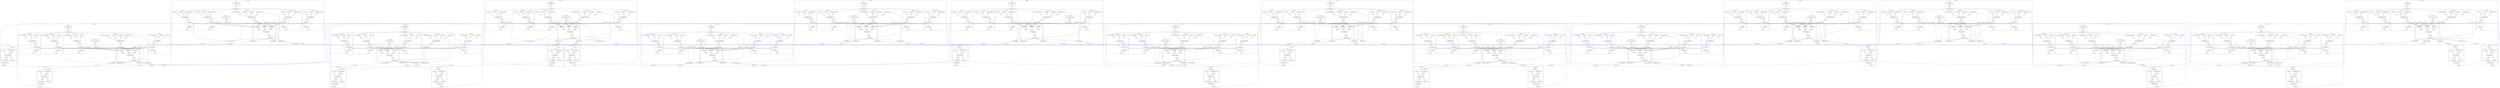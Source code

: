 digraph G {
rankdir=TB;
layout=dot;
subgraph cluster_0_0 {
label="tile_0_0_NULL";
margin=15;
style=rounded;
rank=source;
}
subgraph cluster_0_1 {
label="tile_0_1_W_IO";
margin=15;
style=rounded;
rank=source;
subgraph "cluster_0_1_c0.W_IO" {
label="c0.W_IO";
"X0Y1.bel_c0.W_IO" [label="bel_c0.W_IO(z=0x0000)", shape=box];
"X0Y1.c0.W_IO.from_fabric" [label="from_fabric", shape=hexagon];
"X0Y1.c0.W_from_fabric";
"X0Y1.c0.W_from_fabric" -> "X0Y1.c0.W_IO.from_fabric";
"X0Y1.c0.W_IO.from_fabric" -> "X0Y1.bel_c0.W_IO";
"X0Y1.c0.W_IO.in" [label=in, shape=hexagon];
"X0Y1.c0.W_in";
"X0Y1.c0.W_in" -> "X0Y1.c0.W_IO.in";
"X0Y1.c0.W_IO.in" -> "X0Y1.bel_c0.W_IO";
"X0Y1.c0.W_IO.to_fabric" [label="to_fabric", shape=hexagon];
"X0Y1.bel_c0.W_IO" -> "X0Y1.c0.W_IO.to_fabric";
"X0Y1.c0.W_to_fabric";
"X0Y1.c0.W_IO.to_fabric" -> "X0Y1.c0.W_to_fabric";
"X0Y1.c0.W_IO.out" [label=out, shape=hexagon];
"X0Y1.bel_c0.W_IO" -> "X0Y1.c0.W_IO.out";
"X0Y1.c0.W_out";
"X0Y1.c0.W_IO.out" -> "X0Y1.c0.W_out";
}
"X0Y1.c0.out1_internal";
"X0Y1.c0.out1";
"X0Y1.c0.out1_internal" -> "X0Y1.c0.out1";
"X0Y1.c0.W_to_fabric" -> "X0Y1.c0.out1_internal";
"X0Y1.c0.in1";
"X0Y1.c0.in1" -> "X0Y1.c0.W_from_fabric";
}
"X1Y1.c0.in3";
"X0Y1.c0.out1" -> "X1Y1.c0.in3" [dir=none, color=blue];
subgraph cluster_0_2 {
label="tile_0_2_W_IO";
margin=15;
style=rounded;
rank=source;
subgraph "cluster_0_2_c0.W_IO" {
label="c0.W_IO";
"X0Y2.bel_c0.W_IO" [label="bel_c0.W_IO(z=0x0000)", shape=box];
"X0Y2.c0.W_IO.from_fabric" [label="from_fabric", shape=hexagon];
"X0Y2.c0.W_from_fabric";
"X0Y2.c0.W_from_fabric" -> "X0Y2.c0.W_IO.from_fabric";
"X0Y2.c0.W_IO.from_fabric" -> "X0Y2.bel_c0.W_IO";
"X0Y2.c0.W_IO.in" [label=in, shape=hexagon];
"X0Y2.c0.W_in";
"X0Y2.c0.W_in" -> "X0Y2.c0.W_IO.in";
"X0Y2.c0.W_IO.in" -> "X0Y2.bel_c0.W_IO";
"X0Y2.c0.W_IO.to_fabric" [label="to_fabric", shape=hexagon];
"X0Y2.bel_c0.W_IO" -> "X0Y2.c0.W_IO.to_fabric";
"X0Y2.c0.W_to_fabric";
"X0Y2.c0.W_IO.to_fabric" -> "X0Y2.c0.W_to_fabric";
"X0Y2.c0.W_IO.out" [label=out, shape=hexagon];
"X0Y2.bel_c0.W_IO" -> "X0Y2.c0.W_IO.out";
"X0Y2.c0.W_out";
"X0Y2.c0.W_IO.out" -> "X0Y2.c0.W_out";
}
"X0Y2.c0.out1_internal";
"X0Y2.c0.out1";
"X0Y2.c0.out1_internal" -> "X0Y2.c0.out1";
"X0Y2.c0.W_to_fabric" -> "X0Y2.c0.out1_internal";
"X0Y2.c0.in1";
"X0Y2.c0.in1" -> "X0Y2.c0.W_from_fabric";
}
"X1Y2.c0.in3";
"X0Y2.c0.out1" -> "X1Y2.c0.in3" [dir=none, color=blue];
subgraph cluster_0_3 {
label="tile_0_3_W_IO";
margin=15;
style=rounded;
rank=source;
subgraph "cluster_0_3_c0.W_IO" {
label="c0.W_IO";
"X0Y3.bel_c0.W_IO" [label="bel_c0.W_IO(z=0x0000)", shape=box];
"X0Y3.c0.W_IO.from_fabric" [label="from_fabric", shape=hexagon];
"X0Y3.c0.W_from_fabric";
"X0Y3.c0.W_from_fabric" -> "X0Y3.c0.W_IO.from_fabric";
"X0Y3.c0.W_IO.from_fabric" -> "X0Y3.bel_c0.W_IO";
"X0Y3.c0.W_IO.in" [label=in, shape=hexagon];
"X0Y3.c0.W_in";
"X0Y3.c0.W_in" -> "X0Y3.c0.W_IO.in";
"X0Y3.c0.W_IO.in" -> "X0Y3.bel_c0.W_IO";
"X0Y3.c0.W_IO.to_fabric" [label="to_fabric", shape=hexagon];
"X0Y3.bel_c0.W_IO" -> "X0Y3.c0.W_IO.to_fabric";
"X0Y3.c0.W_to_fabric";
"X0Y3.c0.W_IO.to_fabric" -> "X0Y3.c0.W_to_fabric";
"X0Y3.c0.W_IO.out" [label=out, shape=hexagon];
"X0Y3.bel_c0.W_IO" -> "X0Y3.c0.W_IO.out";
"X0Y3.c0.W_out";
"X0Y3.c0.W_IO.out" -> "X0Y3.c0.W_out";
}
"X0Y3.c0.out1_internal";
"X0Y3.c0.out1";
"X0Y3.c0.out1_internal" -> "X0Y3.c0.out1";
"X0Y3.c0.W_to_fabric" -> "X0Y3.c0.out1_internal";
"X0Y3.c0.in1";
"X0Y3.c0.in1" -> "X0Y3.c0.W_from_fabric";
}
"X1Y3.c0.in3";
"X0Y3.c0.out1" -> "X1Y3.c0.in3" [dir=none, color=blue];
subgraph cluster_0_4 {
label="tile_0_4_W_IO";
margin=15;
style=rounded;
rank=source;
subgraph "cluster_0_4_c0.W_IO" {
label="c0.W_IO";
"X0Y4.bel_c0.W_IO" [label="bel_c0.W_IO(z=0x0000)", shape=box];
"X0Y4.c0.W_IO.from_fabric" [label="from_fabric", shape=hexagon];
"X0Y4.c0.W_from_fabric";
"X0Y4.c0.W_from_fabric" -> "X0Y4.c0.W_IO.from_fabric";
"X0Y4.c0.W_IO.from_fabric" -> "X0Y4.bel_c0.W_IO";
"X0Y4.c0.W_IO.in" [label=in, shape=hexagon];
"X0Y4.c0.W_in";
"X0Y4.c0.W_in" -> "X0Y4.c0.W_IO.in";
"X0Y4.c0.W_IO.in" -> "X0Y4.bel_c0.W_IO";
"X0Y4.c0.W_IO.to_fabric" [label="to_fabric", shape=hexagon];
"X0Y4.bel_c0.W_IO" -> "X0Y4.c0.W_IO.to_fabric";
"X0Y4.c0.W_to_fabric";
"X0Y4.c0.W_IO.to_fabric" -> "X0Y4.c0.W_to_fabric";
"X0Y4.c0.W_IO.out" [label=out, shape=hexagon];
"X0Y4.bel_c0.W_IO" -> "X0Y4.c0.W_IO.out";
"X0Y4.c0.W_out";
"X0Y4.c0.W_IO.out" -> "X0Y4.c0.W_out";
}
"X0Y4.c0.out1_internal";
"X0Y4.c0.out1";
"X0Y4.c0.out1_internal" -> "X0Y4.c0.out1";
"X0Y4.c0.W_to_fabric" -> "X0Y4.c0.out1_internal";
"X0Y4.c0.in1";
"X0Y4.c0.in1" -> "X0Y4.c0.W_from_fabric";
}
"X1Y4.c0.in3";
"X0Y4.c0.out1" -> "X1Y4.c0.in3" [dir=none, color=blue];
subgraph cluster_0_5 {
label="tile_0_5_NULL";
margin=15;
style=rounded;
rank=source;
}
subgraph cluster_1_0 {
label="tile_1_0_S_IO";
margin=15;
style=rounded;
rank=source;
subgraph "cluster_1_0_c0.S_IO" {
label="c0.S_IO";
"X1Y0.bel_c0.S_IO" [label="bel_c0.S_IO(z=0x0000)", shape=box];
"X1Y0.c0.S_IO.from_fabric" [label="from_fabric", shape=hexagon];
"X1Y0.c0.S_from_fabric";
"X1Y0.c0.S_from_fabric" -> "X1Y0.c0.S_IO.from_fabric";
"X1Y0.c0.S_IO.from_fabric" -> "X1Y0.bel_c0.S_IO";
"X1Y0.c0.S_IO.in" [label=in, shape=hexagon];
"X1Y0.c0.S_in";
"X1Y0.c0.S_in" -> "X1Y0.c0.S_IO.in";
"X1Y0.c0.S_IO.in" -> "X1Y0.bel_c0.S_IO";
"X1Y0.c0.S_IO.to_fabric" [label="to_fabric", shape=hexagon];
"X1Y0.bel_c0.S_IO" -> "X1Y0.c0.S_IO.to_fabric";
"X1Y0.c0.S_to_fabric";
"X1Y0.c0.S_IO.to_fabric" -> "X1Y0.c0.S_to_fabric";
"X1Y0.c0.S_IO.out" [label=out, shape=hexagon];
"X1Y0.bel_c0.S_IO" -> "X1Y0.c0.S_IO.out";
"X1Y0.c0.S_out";
"X1Y0.c0.S_IO.out" -> "X1Y0.c0.S_out";
}
"X1Y0.c0.out0_internal";
"X1Y0.c0.out0";
"X1Y0.c0.out0_internal" -> "X1Y0.c0.out0";
"X1Y0.c0.S_to_fabric" -> "X1Y0.c0.out0_internal";
"X1Y0.c0.in0";
"X1Y0.c0.in0" -> "X1Y0.c0.S_from_fabric";
}
"X1Y1.c0.in2";
"X1Y0.c0.out0" -> "X1Y1.c0.in2" [dir=none, color=blue];
subgraph cluster_1_1 {
label="tile_1_1_PE";
margin=15;
style=rounded;
rank=source;
subgraph cluster_1_1_CLK_DRV {
label="CLK_DRV";
"X1Y1.bel_CLK_DRV" [label="bel_CLK_DRV(z=0xffff)", shape=box];
"X1Y1.CLK_DRV.CLK_O" [label="CLK_O", shape=hexagon];
"X1Y1.bel_CLK_DRV" -> "X1Y1.CLK_DRV.CLK_O";
"X1Y1.user_clk_o";
"X1Y1.CLK_DRV.CLK_O" -> "X1Y1.user_clk_o";
}
subgraph "cluster_1_1_c0.ALU" {
label="c0.ALU";
"X1Y1.bel_c0.ALU" [label="bel_c0.ALU(z=0x0000)", shape=box];
"X1Y1.c0.ALU.data_in1" [label="data_in1", shape=hexagon];
"X1Y1.c0.data_in1";
"X1Y1.c0.data_in1" -> "X1Y1.c0.ALU.data_in1";
"X1Y1.c0.ALU.data_in1" -> "X1Y1.bel_c0.ALU";
"X1Y1.c0.ALU.data_in2" [label="data_in2", shape=hexagon];
"X1Y1.c0.data_in2";
"X1Y1.c0.data_in2" -> "X1Y1.c0.ALU.data_in2";
"X1Y1.c0.ALU.data_in2" -> "X1Y1.bel_c0.ALU";
"X1Y1.c0.ALU.data_in3" [label="data_in3", shape=hexagon];
"X1Y1.c0.data_in3";
"X1Y1.c0.data_in3" -> "X1Y1.c0.ALU.data_in3";
"X1Y1.c0.ALU.data_in3" -> "X1Y1.bel_c0.ALU";
"X1Y1.c0.ALU.data_out" [label="data_out", shape=hexagon];
"X1Y1.bel_c0.ALU" -> "X1Y1.c0.ALU.data_out";
"X1Y1.c0.data_out";
"X1Y1.c0.ALU.data_out" -> "X1Y1.c0.data_out";
}
subgraph "cluster_1_1_c0.const_unit" {
label="c0.const_unit";
"X1Y1.bel_c0.const_unit" [label="bel_c0.const_unit(z=0x0001)", shape=box];
"X1Y1.c0.const_unit.const_out" [label="const_out", shape=hexagon];
"X1Y1.bel_c0.const_unit" -> "X1Y1.c0.const_unit.const_out";
"X1Y1.c0.const_out";
"X1Y1.c0.const_unit.const_out" -> "X1Y1.c0.const_out";
}
subgraph "cluster_1_1_c0.RES_reg_unit" {
label="c0.RES_reg_unit";
"X1Y1.bel_c0.RES_reg_unit" [label="bel_c0.RES_reg_unit(z=0x0002)", shape=box];
"X1Y1.c0.RES_reg_unit.en" [label=en, shape=hexagon];
"X1Y1.c0.RES_en";
"X1Y1.c0.RES_en" -> "X1Y1.c0.RES_reg_unit.en";
"X1Y1.c0.RES_reg_unit.en" -> "X1Y1.bel_c0.RES_reg_unit";
"X1Y1.c0.RES_reg_unit.reg_in" [label="reg_in", shape=hexagon];
"X1Y1.c0.RES_reg_in";
"X1Y1.c0.RES_reg_in" -> "X1Y1.c0.RES_reg_unit.reg_in";
"X1Y1.c0.RES_reg_unit.reg_in" -> "X1Y1.bel_c0.RES_reg_unit";
"X1Y1.c0.RES_reg_unit.rst" [label=rst, shape=hexagon];
"X1Y1.c0.RES_rst";
"X1Y1.c0.RES_rst" -> "X1Y1.c0.RES_reg_unit.rst";
"X1Y1.c0.RES_reg_unit.rst" -> "X1Y1.bel_c0.RES_reg_unit";
"X1Y1.c0.RES_reg_unit.reg_out" [label="reg_out", shape=hexagon];
"X1Y1.bel_c0.RES_reg_unit" -> "X1Y1.c0.RES_reg_unit.reg_out";
"X1Y1.c0.RES_reg_out";
"X1Y1.c0.RES_reg_unit.reg_out" -> "X1Y1.c0.RES_reg_out";
"X1Y1.c0.RES_reg_unit.clk" [label=clk, shape=hexagon];
"X1Y1.c0.RES_reg_unit_clk_i";
"X1Y1.c0.RES_reg_unit_clk_i" -> "X1Y1.c0.RES_reg_unit.clk";
"X1Y1.c0.RES_reg_unit.clk" -> "X1Y1.bel_c0.RES_reg_unit";
}
subgraph "cluster_1_1_c0.N_reg_unit" {
label="c0.N_reg_unit";
"X1Y1.bel_c0.N_reg_unit" [label="bel_c0.N_reg_unit(z=0x0003)", shape=box];
"X1Y1.c0.N_reg_unit.en" [label=en, shape=hexagon];
"X1Y1.c0.N_en";
"X1Y1.c0.N_en" -> "X1Y1.c0.N_reg_unit.en";
"X1Y1.c0.N_reg_unit.en" -> "X1Y1.bel_c0.N_reg_unit";
"X1Y1.c0.N_reg_unit.reg_in" [label="reg_in", shape=hexagon];
"X1Y1.c0.N_reg_in";
"X1Y1.c0.N_reg_in" -> "X1Y1.c0.N_reg_unit.reg_in";
"X1Y1.c0.N_reg_unit.reg_in" -> "X1Y1.bel_c0.N_reg_unit";
"X1Y1.c0.N_reg_unit.rst" [label=rst, shape=hexagon];
"X1Y1.c0.N_rst";
"X1Y1.c0.N_rst" -> "X1Y1.c0.N_reg_unit.rst";
"X1Y1.c0.N_reg_unit.rst" -> "X1Y1.bel_c0.N_reg_unit";
"X1Y1.c0.N_reg_unit.reg_out" [label="reg_out", shape=hexagon];
"X1Y1.bel_c0.N_reg_unit" -> "X1Y1.c0.N_reg_unit.reg_out";
"X1Y1.c0.N_reg_out";
"X1Y1.c0.N_reg_unit.reg_out" -> "X1Y1.c0.N_reg_out";
"X1Y1.c0.N_reg_unit.clk" [label=clk, shape=hexagon];
"X1Y1.c0.N_reg_unit_clk_i";
"X1Y1.c0.N_reg_unit_clk_i" -> "X1Y1.c0.N_reg_unit.clk";
"X1Y1.c0.N_reg_unit.clk" -> "X1Y1.bel_c0.N_reg_unit";
}
subgraph "cluster_1_1_c0.E_reg_unit" {
label="c0.E_reg_unit";
"X1Y1.bel_c0.E_reg_unit" [label="bel_c0.E_reg_unit(z=0x0004)", shape=box];
"X1Y1.c0.E_reg_unit.en" [label=en, shape=hexagon];
"X1Y1.c0.E_en";
"X1Y1.c0.E_en" -> "X1Y1.c0.E_reg_unit.en";
"X1Y1.c0.E_reg_unit.en" -> "X1Y1.bel_c0.E_reg_unit";
"X1Y1.c0.E_reg_unit.reg_in" [label="reg_in", shape=hexagon];
"X1Y1.c0.E_reg_in";
"X1Y1.c0.E_reg_in" -> "X1Y1.c0.E_reg_unit.reg_in";
"X1Y1.c0.E_reg_unit.reg_in" -> "X1Y1.bel_c0.E_reg_unit";
"X1Y1.c0.E_reg_unit.rst" [label=rst, shape=hexagon];
"X1Y1.c0.E_rst";
"X1Y1.c0.E_rst" -> "X1Y1.c0.E_reg_unit.rst";
"X1Y1.c0.E_reg_unit.rst" -> "X1Y1.bel_c0.E_reg_unit";
"X1Y1.c0.E_reg_unit.reg_out" [label="reg_out", shape=hexagon];
"X1Y1.bel_c0.E_reg_unit" -> "X1Y1.c0.E_reg_unit.reg_out";
"X1Y1.c0.E_reg_out";
"X1Y1.c0.E_reg_unit.reg_out" -> "X1Y1.c0.E_reg_out";
"X1Y1.c0.E_reg_unit.clk" [label=clk, shape=hexagon];
"X1Y1.c0.E_reg_unit_clk_i";
"X1Y1.c0.E_reg_unit_clk_i" -> "X1Y1.c0.E_reg_unit.clk";
"X1Y1.c0.E_reg_unit.clk" -> "X1Y1.bel_c0.E_reg_unit";
}
subgraph "cluster_1_1_c0.S_reg_unit" {
label="c0.S_reg_unit";
"X1Y1.bel_c0.S_reg_unit" [label="bel_c0.S_reg_unit(z=0x0005)", shape=box];
"X1Y1.c0.S_reg_unit.en" [label=en, shape=hexagon];
"X1Y1.c0.S_en";
"X1Y1.c0.S_en" -> "X1Y1.c0.S_reg_unit.en";
"X1Y1.c0.S_reg_unit.en" -> "X1Y1.bel_c0.S_reg_unit";
"X1Y1.c0.S_reg_unit.reg_in" [label="reg_in", shape=hexagon];
"X1Y1.c0.S_reg_in";
"X1Y1.c0.S_reg_in" -> "X1Y1.c0.S_reg_unit.reg_in";
"X1Y1.c0.S_reg_unit.reg_in" -> "X1Y1.bel_c0.S_reg_unit";
"X1Y1.c0.S_reg_unit.rst" [label=rst, shape=hexagon];
"X1Y1.c0.S_rst";
"X1Y1.c0.S_rst" -> "X1Y1.c0.S_reg_unit.rst";
"X1Y1.c0.S_reg_unit.rst" -> "X1Y1.bel_c0.S_reg_unit";
"X1Y1.c0.S_reg_unit.reg_out" [label="reg_out", shape=hexagon];
"X1Y1.bel_c0.S_reg_unit" -> "X1Y1.c0.S_reg_unit.reg_out";
"X1Y1.c0.S_reg_out";
"X1Y1.c0.S_reg_unit.reg_out" -> "X1Y1.c0.S_reg_out";
"X1Y1.c0.S_reg_unit.clk" [label=clk, shape=hexagon];
"X1Y1.c0.S_reg_unit_clk_i";
"X1Y1.c0.S_reg_unit_clk_i" -> "X1Y1.c0.S_reg_unit.clk";
"X1Y1.c0.S_reg_unit.clk" -> "X1Y1.bel_c0.S_reg_unit";
}
subgraph "cluster_1_1_c0.W_reg_unit" {
label="c0.W_reg_unit";
"X1Y1.bel_c0.W_reg_unit" [label="bel_c0.W_reg_unit(z=0x0006)", shape=box];
"X1Y1.c0.W_reg_unit.en" [label=en, shape=hexagon];
"X1Y1.c0.W_en";
"X1Y1.c0.W_en" -> "X1Y1.c0.W_reg_unit.en";
"X1Y1.c0.W_reg_unit.en" -> "X1Y1.bel_c0.W_reg_unit";
"X1Y1.c0.W_reg_unit.reg_in" [label="reg_in", shape=hexagon];
"X1Y1.c0.W_reg_in";
"X1Y1.c0.W_reg_in" -> "X1Y1.c0.W_reg_unit.reg_in";
"X1Y1.c0.W_reg_unit.reg_in" -> "X1Y1.bel_c0.W_reg_unit";
"X1Y1.c0.W_reg_unit.rst" [label=rst, shape=hexagon];
"X1Y1.c0.W_rst";
"X1Y1.c0.W_rst" -> "X1Y1.c0.W_reg_unit.rst";
"X1Y1.c0.W_reg_unit.rst" -> "X1Y1.bel_c0.W_reg_unit";
"X1Y1.c0.W_reg_unit.reg_out" [label="reg_out", shape=hexagon];
"X1Y1.bel_c0.W_reg_unit" -> "X1Y1.c0.W_reg_unit.reg_out";
"X1Y1.c0.W_reg_out";
"X1Y1.c0.W_reg_unit.reg_out" -> "X1Y1.c0.W_reg_out";
"X1Y1.c0.W_reg_unit.clk" [label=clk, shape=hexagon];
"X1Y1.c0.W_reg_unit_clk_i";
"X1Y1.c0.W_reg_unit_clk_i" -> "X1Y1.c0.W_reg_unit.clk";
"X1Y1.c0.W_reg_unit.clk" -> "X1Y1.bel_c0.W_reg_unit";
}
"X1Y1.user_clk_o" -> "X1Y1.c0.RES_reg_unit_clk_i";
"X1Y1.user_clk_o" -> "X1Y1.c0.N_reg_unit_clk_i";
"X1Y1.user_clk_o" -> "X1Y1.c0.E_reg_unit_clk_i";
"X1Y1.user_clk_o" -> "X1Y1.c0.S_reg_unit_clk_i";
"X1Y1.user_clk_o" -> "X1Y1.c0.W_reg_unit_clk_i";
"X1Y1.c0.out0_internal";
"X1Y1.c0.out0";
"X1Y1.c0.out0_internal" -> "X1Y1.c0.out0";
"X1Y1.c0.out1_internal";
"X1Y1.c0.out1";
"X1Y1.c0.out1_internal" -> "X1Y1.c0.out1";
"X1Y1.c0.out2_internal";
"X1Y1.c0.out2";
"X1Y1.c0.out2_internal" -> "X1Y1.c0.out2";
"X1Y1.c0.out3_internal";
"X1Y1.c0.out3";
"X1Y1.c0.out3_internal" -> "X1Y1.c0.out3";
"X1Y1.c0.data_out" -> "X1Y1.c0.out0_internal";
"X1Y1.c0.RES_reg_out" -> "X1Y1.c0.out0_internal";
"X1Y1.c0.in2";
"X1Y1.c0.in2" -> "X1Y1.c0.out0_internal";
"X1Y1.c0.data_out" -> "X1Y1.c0.out1_internal";
"X1Y1.c0.RES_reg_out" -> "X1Y1.c0.out1_internal";
"X1Y1.c0.in3";
"X1Y1.c0.in3" -> "X1Y1.c0.out1_internal";
"X1Y1.c0.data_out" -> "X1Y1.c0.out2_internal";
"X1Y1.c0.RES_reg_out" -> "X1Y1.c0.out2_internal";
"X1Y1.c0.in0";
"X1Y1.c0.in0" -> "X1Y1.c0.out2_internal";
"X1Y1.c0.data_out" -> "X1Y1.c0.out3_internal";
"X1Y1.c0.RES_reg_out" -> "X1Y1.c0.out3_internal";
"X1Y1.c0.in1";
"X1Y1.c0.in1" -> "X1Y1.c0.out3_internal";
"X1Y1.c0.in0" -> "X1Y1.c0.data_in1";
"X1Y1.c0.in1" -> "X1Y1.c0.data_in1";
"X1Y1.c0.in2" -> "X1Y1.c0.data_in1";
"X1Y1.c0.in3" -> "X1Y1.c0.data_in1";
"X1Y1.c0.RES_reg_out" -> "X1Y1.c0.data_in1";
"X1Y1.c0.N_reg_out" -> "X1Y1.c0.data_in1";
"X1Y1.c0.E_reg_out" -> "X1Y1.c0.data_in1";
"X1Y1.c0.S_reg_out" -> "X1Y1.c0.data_in1";
"X1Y1.c0.W_reg_out" -> "X1Y1.c0.data_in1";
"X1Y1.c0.in0" -> "X1Y1.c0.data_in2";
"X1Y1.c0.in1" -> "X1Y1.c0.data_in2";
"X1Y1.c0.in2" -> "X1Y1.c0.data_in2";
"X1Y1.c0.in3" -> "X1Y1.c0.data_in2";
"X1Y1.c0.const_out" -> "X1Y1.c0.data_in2";
"X1Y1.c0.RES_reg_out" -> "X1Y1.c0.data_in2";
"X1Y1.c0.N_reg_out" -> "X1Y1.c0.data_in2";
"X1Y1.c0.E_reg_out" -> "X1Y1.c0.data_in2";
"X1Y1.c0.S_reg_out" -> "X1Y1.c0.data_in2";
"X1Y1.c0.W_reg_out" -> "X1Y1.c0.data_in2";
"X1Y1.c0.in0" -> "X1Y1.c0.data_in3";
"X1Y1.c0.in1" -> "X1Y1.c0.data_in3";
"X1Y1.c0.in2" -> "X1Y1.c0.data_in3";
"X1Y1.c0.in3" -> "X1Y1.c0.data_in3";
"X1Y1.c0.const_out" -> "X1Y1.c0.data_in3";
"X1Y1.c0.data_out" -> "X1Y1.c0.RES_reg_in";
"X1Y1.c0.in0" -> "X1Y1.c0.N_reg_in";
"X1Y1.c0.N_reg_out" -> "X1Y1.c0.N_reg_in";
"X1Y1.c0.in1" -> "X1Y1.c0.E_reg_in";
"X1Y1.c0.E_reg_out" -> "X1Y1.c0.E_reg_in";
"X1Y1.c0.in2" -> "X1Y1.c0.S_reg_in";
"X1Y1.c0.S_reg_out" -> "X1Y1.c0.S_reg_in";
"X1Y1.c0.in3" -> "X1Y1.c0.W_reg_in";
"X1Y1.c0.W_reg_out" -> "X1Y1.c0.W_reg_in";
}
"X1Y2.c0.in2";
"X1Y1.c0.out0" -> "X1Y2.c0.in2" [dir=none, color=blue];
"X2Y1.c0.in3";
"X1Y1.c0.out1" -> "X2Y1.c0.in3" [dir=none, color=blue];
"X1Y1.c0.out2" -> "X1Y0.c0.in0" [dir=none, color=blue];
"X1Y1.c0.out3" -> "X0Y1.c0.in1" [dir=none, color=blue];
subgraph cluster_1_2 {
label="tile_1_2_PE";
margin=15;
style=rounded;
rank=source;
subgraph cluster_1_2_CLK_DRV {
label="CLK_DRV";
"X1Y2.bel_CLK_DRV" [label="bel_CLK_DRV(z=0xffff)", shape=box];
"X1Y2.CLK_DRV.CLK_O" [label="CLK_O", shape=hexagon];
"X1Y2.bel_CLK_DRV" -> "X1Y2.CLK_DRV.CLK_O";
"X1Y2.user_clk_o";
"X1Y2.CLK_DRV.CLK_O" -> "X1Y2.user_clk_o";
}
subgraph "cluster_1_2_c0.ALU" {
label="c0.ALU";
"X1Y2.bel_c0.ALU" [label="bel_c0.ALU(z=0x0000)", shape=box];
"X1Y2.c0.ALU.data_in1" [label="data_in1", shape=hexagon];
"X1Y2.c0.data_in1";
"X1Y2.c0.data_in1" -> "X1Y2.c0.ALU.data_in1";
"X1Y2.c0.ALU.data_in1" -> "X1Y2.bel_c0.ALU";
"X1Y2.c0.ALU.data_in2" [label="data_in2", shape=hexagon];
"X1Y2.c0.data_in2";
"X1Y2.c0.data_in2" -> "X1Y2.c0.ALU.data_in2";
"X1Y2.c0.ALU.data_in2" -> "X1Y2.bel_c0.ALU";
"X1Y2.c0.ALU.data_in3" [label="data_in3", shape=hexagon];
"X1Y2.c0.data_in3";
"X1Y2.c0.data_in3" -> "X1Y2.c0.ALU.data_in3";
"X1Y2.c0.ALU.data_in3" -> "X1Y2.bel_c0.ALU";
"X1Y2.c0.ALU.data_out" [label="data_out", shape=hexagon];
"X1Y2.bel_c0.ALU" -> "X1Y2.c0.ALU.data_out";
"X1Y2.c0.data_out";
"X1Y2.c0.ALU.data_out" -> "X1Y2.c0.data_out";
}
subgraph "cluster_1_2_c0.const_unit" {
label="c0.const_unit";
"X1Y2.bel_c0.const_unit" [label="bel_c0.const_unit(z=0x0001)", shape=box];
"X1Y2.c0.const_unit.const_out" [label="const_out", shape=hexagon];
"X1Y2.bel_c0.const_unit" -> "X1Y2.c0.const_unit.const_out";
"X1Y2.c0.const_out";
"X1Y2.c0.const_unit.const_out" -> "X1Y2.c0.const_out";
}
subgraph "cluster_1_2_c0.RES_reg_unit" {
label="c0.RES_reg_unit";
"X1Y2.bel_c0.RES_reg_unit" [label="bel_c0.RES_reg_unit(z=0x0002)", shape=box];
"X1Y2.c0.RES_reg_unit.en" [label=en, shape=hexagon];
"X1Y2.c0.RES_en";
"X1Y2.c0.RES_en" -> "X1Y2.c0.RES_reg_unit.en";
"X1Y2.c0.RES_reg_unit.en" -> "X1Y2.bel_c0.RES_reg_unit";
"X1Y2.c0.RES_reg_unit.reg_in" [label="reg_in", shape=hexagon];
"X1Y2.c0.RES_reg_in";
"X1Y2.c0.RES_reg_in" -> "X1Y2.c0.RES_reg_unit.reg_in";
"X1Y2.c0.RES_reg_unit.reg_in" -> "X1Y2.bel_c0.RES_reg_unit";
"X1Y2.c0.RES_reg_unit.rst" [label=rst, shape=hexagon];
"X1Y2.c0.RES_rst";
"X1Y2.c0.RES_rst" -> "X1Y2.c0.RES_reg_unit.rst";
"X1Y2.c0.RES_reg_unit.rst" -> "X1Y2.bel_c0.RES_reg_unit";
"X1Y2.c0.RES_reg_unit.reg_out" [label="reg_out", shape=hexagon];
"X1Y2.bel_c0.RES_reg_unit" -> "X1Y2.c0.RES_reg_unit.reg_out";
"X1Y2.c0.RES_reg_out";
"X1Y2.c0.RES_reg_unit.reg_out" -> "X1Y2.c0.RES_reg_out";
"X1Y2.c0.RES_reg_unit.clk" [label=clk, shape=hexagon];
"X1Y2.c0.RES_reg_unit_clk_i";
"X1Y2.c0.RES_reg_unit_clk_i" -> "X1Y2.c0.RES_reg_unit.clk";
"X1Y2.c0.RES_reg_unit.clk" -> "X1Y2.bel_c0.RES_reg_unit";
}
subgraph "cluster_1_2_c0.N_reg_unit" {
label="c0.N_reg_unit";
"X1Y2.bel_c0.N_reg_unit" [label="bel_c0.N_reg_unit(z=0x0003)", shape=box];
"X1Y2.c0.N_reg_unit.en" [label=en, shape=hexagon];
"X1Y2.c0.N_en";
"X1Y2.c0.N_en" -> "X1Y2.c0.N_reg_unit.en";
"X1Y2.c0.N_reg_unit.en" -> "X1Y2.bel_c0.N_reg_unit";
"X1Y2.c0.N_reg_unit.reg_in" [label="reg_in", shape=hexagon];
"X1Y2.c0.N_reg_in";
"X1Y2.c0.N_reg_in" -> "X1Y2.c0.N_reg_unit.reg_in";
"X1Y2.c0.N_reg_unit.reg_in" -> "X1Y2.bel_c0.N_reg_unit";
"X1Y2.c0.N_reg_unit.rst" [label=rst, shape=hexagon];
"X1Y2.c0.N_rst";
"X1Y2.c0.N_rst" -> "X1Y2.c0.N_reg_unit.rst";
"X1Y2.c0.N_reg_unit.rst" -> "X1Y2.bel_c0.N_reg_unit";
"X1Y2.c0.N_reg_unit.reg_out" [label="reg_out", shape=hexagon];
"X1Y2.bel_c0.N_reg_unit" -> "X1Y2.c0.N_reg_unit.reg_out";
"X1Y2.c0.N_reg_out";
"X1Y2.c0.N_reg_unit.reg_out" -> "X1Y2.c0.N_reg_out";
"X1Y2.c0.N_reg_unit.clk" [label=clk, shape=hexagon];
"X1Y2.c0.N_reg_unit_clk_i";
"X1Y2.c0.N_reg_unit_clk_i" -> "X1Y2.c0.N_reg_unit.clk";
"X1Y2.c0.N_reg_unit.clk" -> "X1Y2.bel_c0.N_reg_unit";
}
subgraph "cluster_1_2_c0.E_reg_unit" {
label="c0.E_reg_unit";
"X1Y2.bel_c0.E_reg_unit" [label="bel_c0.E_reg_unit(z=0x0004)", shape=box];
"X1Y2.c0.E_reg_unit.en" [label=en, shape=hexagon];
"X1Y2.c0.E_en";
"X1Y2.c0.E_en" -> "X1Y2.c0.E_reg_unit.en";
"X1Y2.c0.E_reg_unit.en" -> "X1Y2.bel_c0.E_reg_unit";
"X1Y2.c0.E_reg_unit.reg_in" [label="reg_in", shape=hexagon];
"X1Y2.c0.E_reg_in";
"X1Y2.c0.E_reg_in" -> "X1Y2.c0.E_reg_unit.reg_in";
"X1Y2.c0.E_reg_unit.reg_in" -> "X1Y2.bel_c0.E_reg_unit";
"X1Y2.c0.E_reg_unit.rst" [label=rst, shape=hexagon];
"X1Y2.c0.E_rst";
"X1Y2.c0.E_rst" -> "X1Y2.c0.E_reg_unit.rst";
"X1Y2.c0.E_reg_unit.rst" -> "X1Y2.bel_c0.E_reg_unit";
"X1Y2.c0.E_reg_unit.reg_out" [label="reg_out", shape=hexagon];
"X1Y2.bel_c0.E_reg_unit" -> "X1Y2.c0.E_reg_unit.reg_out";
"X1Y2.c0.E_reg_out";
"X1Y2.c0.E_reg_unit.reg_out" -> "X1Y2.c0.E_reg_out";
"X1Y2.c0.E_reg_unit.clk" [label=clk, shape=hexagon];
"X1Y2.c0.E_reg_unit_clk_i";
"X1Y2.c0.E_reg_unit_clk_i" -> "X1Y2.c0.E_reg_unit.clk";
"X1Y2.c0.E_reg_unit.clk" -> "X1Y2.bel_c0.E_reg_unit";
}
subgraph "cluster_1_2_c0.S_reg_unit" {
label="c0.S_reg_unit";
"X1Y2.bel_c0.S_reg_unit" [label="bel_c0.S_reg_unit(z=0x0005)", shape=box];
"X1Y2.c0.S_reg_unit.en" [label=en, shape=hexagon];
"X1Y2.c0.S_en";
"X1Y2.c0.S_en" -> "X1Y2.c0.S_reg_unit.en";
"X1Y2.c0.S_reg_unit.en" -> "X1Y2.bel_c0.S_reg_unit";
"X1Y2.c0.S_reg_unit.reg_in" [label="reg_in", shape=hexagon];
"X1Y2.c0.S_reg_in";
"X1Y2.c0.S_reg_in" -> "X1Y2.c0.S_reg_unit.reg_in";
"X1Y2.c0.S_reg_unit.reg_in" -> "X1Y2.bel_c0.S_reg_unit";
"X1Y2.c0.S_reg_unit.rst" [label=rst, shape=hexagon];
"X1Y2.c0.S_rst";
"X1Y2.c0.S_rst" -> "X1Y2.c0.S_reg_unit.rst";
"X1Y2.c0.S_reg_unit.rst" -> "X1Y2.bel_c0.S_reg_unit";
"X1Y2.c0.S_reg_unit.reg_out" [label="reg_out", shape=hexagon];
"X1Y2.bel_c0.S_reg_unit" -> "X1Y2.c0.S_reg_unit.reg_out";
"X1Y2.c0.S_reg_out";
"X1Y2.c0.S_reg_unit.reg_out" -> "X1Y2.c0.S_reg_out";
"X1Y2.c0.S_reg_unit.clk" [label=clk, shape=hexagon];
"X1Y2.c0.S_reg_unit_clk_i";
"X1Y2.c0.S_reg_unit_clk_i" -> "X1Y2.c0.S_reg_unit.clk";
"X1Y2.c0.S_reg_unit.clk" -> "X1Y2.bel_c0.S_reg_unit";
}
subgraph "cluster_1_2_c0.W_reg_unit" {
label="c0.W_reg_unit";
"X1Y2.bel_c0.W_reg_unit" [label="bel_c0.W_reg_unit(z=0x0006)", shape=box];
"X1Y2.c0.W_reg_unit.en" [label=en, shape=hexagon];
"X1Y2.c0.W_en";
"X1Y2.c0.W_en" -> "X1Y2.c0.W_reg_unit.en";
"X1Y2.c0.W_reg_unit.en" -> "X1Y2.bel_c0.W_reg_unit";
"X1Y2.c0.W_reg_unit.reg_in" [label="reg_in", shape=hexagon];
"X1Y2.c0.W_reg_in";
"X1Y2.c0.W_reg_in" -> "X1Y2.c0.W_reg_unit.reg_in";
"X1Y2.c0.W_reg_unit.reg_in" -> "X1Y2.bel_c0.W_reg_unit";
"X1Y2.c0.W_reg_unit.rst" [label=rst, shape=hexagon];
"X1Y2.c0.W_rst";
"X1Y2.c0.W_rst" -> "X1Y2.c0.W_reg_unit.rst";
"X1Y2.c0.W_reg_unit.rst" -> "X1Y2.bel_c0.W_reg_unit";
"X1Y2.c0.W_reg_unit.reg_out" [label="reg_out", shape=hexagon];
"X1Y2.bel_c0.W_reg_unit" -> "X1Y2.c0.W_reg_unit.reg_out";
"X1Y2.c0.W_reg_out";
"X1Y2.c0.W_reg_unit.reg_out" -> "X1Y2.c0.W_reg_out";
"X1Y2.c0.W_reg_unit.clk" [label=clk, shape=hexagon];
"X1Y2.c0.W_reg_unit_clk_i";
"X1Y2.c0.W_reg_unit_clk_i" -> "X1Y2.c0.W_reg_unit.clk";
"X1Y2.c0.W_reg_unit.clk" -> "X1Y2.bel_c0.W_reg_unit";
}
"X1Y2.user_clk_o" -> "X1Y2.c0.RES_reg_unit_clk_i";
"X1Y2.user_clk_o" -> "X1Y2.c0.N_reg_unit_clk_i";
"X1Y2.user_clk_o" -> "X1Y2.c0.E_reg_unit_clk_i";
"X1Y2.user_clk_o" -> "X1Y2.c0.S_reg_unit_clk_i";
"X1Y2.user_clk_o" -> "X1Y2.c0.W_reg_unit_clk_i";
"X1Y2.c0.out0_internal";
"X1Y2.c0.out0";
"X1Y2.c0.out0_internal" -> "X1Y2.c0.out0";
"X1Y2.c0.out1_internal";
"X1Y2.c0.out1";
"X1Y2.c0.out1_internal" -> "X1Y2.c0.out1";
"X1Y2.c0.out2_internal";
"X1Y2.c0.out2";
"X1Y2.c0.out2_internal" -> "X1Y2.c0.out2";
"X1Y2.c0.out3_internal";
"X1Y2.c0.out3";
"X1Y2.c0.out3_internal" -> "X1Y2.c0.out3";
"X1Y2.c0.data_out" -> "X1Y2.c0.out0_internal";
"X1Y2.c0.RES_reg_out" -> "X1Y2.c0.out0_internal";
"X1Y2.c0.in2";
"X1Y2.c0.in2" -> "X1Y2.c0.out0_internal";
"X1Y2.c0.data_out" -> "X1Y2.c0.out1_internal";
"X1Y2.c0.RES_reg_out" -> "X1Y2.c0.out1_internal";
"X1Y2.c0.in3";
"X1Y2.c0.in3" -> "X1Y2.c0.out1_internal";
"X1Y2.c0.data_out" -> "X1Y2.c0.out2_internal";
"X1Y2.c0.RES_reg_out" -> "X1Y2.c0.out2_internal";
"X1Y2.c0.in0";
"X1Y2.c0.in0" -> "X1Y2.c0.out2_internal";
"X1Y2.c0.data_out" -> "X1Y2.c0.out3_internal";
"X1Y2.c0.RES_reg_out" -> "X1Y2.c0.out3_internal";
"X1Y2.c0.in1";
"X1Y2.c0.in1" -> "X1Y2.c0.out3_internal";
"X1Y2.c0.in0" -> "X1Y2.c0.data_in1";
"X1Y2.c0.in1" -> "X1Y2.c0.data_in1";
"X1Y2.c0.in2" -> "X1Y2.c0.data_in1";
"X1Y2.c0.in3" -> "X1Y2.c0.data_in1";
"X1Y2.c0.RES_reg_out" -> "X1Y2.c0.data_in1";
"X1Y2.c0.N_reg_out" -> "X1Y2.c0.data_in1";
"X1Y2.c0.E_reg_out" -> "X1Y2.c0.data_in1";
"X1Y2.c0.S_reg_out" -> "X1Y2.c0.data_in1";
"X1Y2.c0.W_reg_out" -> "X1Y2.c0.data_in1";
"X1Y2.c0.in0" -> "X1Y2.c0.data_in2";
"X1Y2.c0.in1" -> "X1Y2.c0.data_in2";
"X1Y2.c0.in2" -> "X1Y2.c0.data_in2";
"X1Y2.c0.in3" -> "X1Y2.c0.data_in2";
"X1Y2.c0.const_out" -> "X1Y2.c0.data_in2";
"X1Y2.c0.RES_reg_out" -> "X1Y2.c0.data_in2";
"X1Y2.c0.N_reg_out" -> "X1Y2.c0.data_in2";
"X1Y2.c0.E_reg_out" -> "X1Y2.c0.data_in2";
"X1Y2.c0.S_reg_out" -> "X1Y2.c0.data_in2";
"X1Y2.c0.W_reg_out" -> "X1Y2.c0.data_in2";
"X1Y2.c0.in0" -> "X1Y2.c0.data_in3";
"X1Y2.c0.in1" -> "X1Y2.c0.data_in3";
"X1Y2.c0.in2" -> "X1Y2.c0.data_in3";
"X1Y2.c0.in3" -> "X1Y2.c0.data_in3";
"X1Y2.c0.const_out" -> "X1Y2.c0.data_in3";
"X1Y2.c0.data_out" -> "X1Y2.c0.RES_reg_in";
"X1Y2.c0.in0" -> "X1Y2.c0.N_reg_in";
"X1Y2.c0.N_reg_out" -> "X1Y2.c0.N_reg_in";
"X1Y2.c0.in1" -> "X1Y2.c0.E_reg_in";
"X1Y2.c0.E_reg_out" -> "X1Y2.c0.E_reg_in";
"X1Y2.c0.in2" -> "X1Y2.c0.S_reg_in";
"X1Y2.c0.S_reg_out" -> "X1Y2.c0.S_reg_in";
"X1Y2.c0.in3" -> "X1Y2.c0.W_reg_in";
"X1Y2.c0.W_reg_out" -> "X1Y2.c0.W_reg_in";
}
"X1Y3.c0.in2";
"X1Y2.c0.out0" -> "X1Y3.c0.in2" [dir=none, color=blue];
"X2Y2.c0.in3";
"X1Y2.c0.out1" -> "X2Y2.c0.in3" [dir=none, color=blue];
"X1Y2.c0.out2" -> "X1Y1.c0.in0" [dir=none, color=blue];
"X1Y2.c0.out3" -> "X0Y2.c0.in1" [dir=none, color=blue];
subgraph cluster_1_3 {
label="tile_1_3_PE";
margin=15;
style=rounded;
rank=source;
subgraph cluster_1_3_CLK_DRV {
label="CLK_DRV";
"X1Y3.bel_CLK_DRV" [label="bel_CLK_DRV(z=0xffff)", shape=box];
"X1Y3.CLK_DRV.CLK_O" [label="CLK_O", shape=hexagon];
"X1Y3.bel_CLK_DRV" -> "X1Y3.CLK_DRV.CLK_O";
"X1Y3.user_clk_o";
"X1Y3.CLK_DRV.CLK_O" -> "X1Y3.user_clk_o";
}
subgraph "cluster_1_3_c0.ALU" {
label="c0.ALU";
"X1Y3.bel_c0.ALU" [label="bel_c0.ALU(z=0x0000)", shape=box];
"X1Y3.c0.ALU.data_in1" [label="data_in1", shape=hexagon];
"X1Y3.c0.data_in1";
"X1Y3.c0.data_in1" -> "X1Y3.c0.ALU.data_in1";
"X1Y3.c0.ALU.data_in1" -> "X1Y3.bel_c0.ALU";
"X1Y3.c0.ALU.data_in2" [label="data_in2", shape=hexagon];
"X1Y3.c0.data_in2";
"X1Y3.c0.data_in2" -> "X1Y3.c0.ALU.data_in2";
"X1Y3.c0.ALU.data_in2" -> "X1Y3.bel_c0.ALU";
"X1Y3.c0.ALU.data_in3" [label="data_in3", shape=hexagon];
"X1Y3.c0.data_in3";
"X1Y3.c0.data_in3" -> "X1Y3.c0.ALU.data_in3";
"X1Y3.c0.ALU.data_in3" -> "X1Y3.bel_c0.ALU";
"X1Y3.c0.ALU.data_out" [label="data_out", shape=hexagon];
"X1Y3.bel_c0.ALU" -> "X1Y3.c0.ALU.data_out";
"X1Y3.c0.data_out";
"X1Y3.c0.ALU.data_out" -> "X1Y3.c0.data_out";
}
subgraph "cluster_1_3_c0.const_unit" {
label="c0.const_unit";
"X1Y3.bel_c0.const_unit" [label="bel_c0.const_unit(z=0x0001)", shape=box];
"X1Y3.c0.const_unit.const_out" [label="const_out", shape=hexagon];
"X1Y3.bel_c0.const_unit" -> "X1Y3.c0.const_unit.const_out";
"X1Y3.c0.const_out";
"X1Y3.c0.const_unit.const_out" -> "X1Y3.c0.const_out";
}
subgraph "cluster_1_3_c0.RES_reg_unit" {
label="c0.RES_reg_unit";
"X1Y3.bel_c0.RES_reg_unit" [label="bel_c0.RES_reg_unit(z=0x0002)", shape=box];
"X1Y3.c0.RES_reg_unit.en" [label=en, shape=hexagon];
"X1Y3.c0.RES_en";
"X1Y3.c0.RES_en" -> "X1Y3.c0.RES_reg_unit.en";
"X1Y3.c0.RES_reg_unit.en" -> "X1Y3.bel_c0.RES_reg_unit";
"X1Y3.c0.RES_reg_unit.reg_in" [label="reg_in", shape=hexagon];
"X1Y3.c0.RES_reg_in";
"X1Y3.c0.RES_reg_in" -> "X1Y3.c0.RES_reg_unit.reg_in";
"X1Y3.c0.RES_reg_unit.reg_in" -> "X1Y3.bel_c0.RES_reg_unit";
"X1Y3.c0.RES_reg_unit.rst" [label=rst, shape=hexagon];
"X1Y3.c0.RES_rst";
"X1Y3.c0.RES_rst" -> "X1Y3.c0.RES_reg_unit.rst";
"X1Y3.c0.RES_reg_unit.rst" -> "X1Y3.bel_c0.RES_reg_unit";
"X1Y3.c0.RES_reg_unit.reg_out" [label="reg_out", shape=hexagon];
"X1Y3.bel_c0.RES_reg_unit" -> "X1Y3.c0.RES_reg_unit.reg_out";
"X1Y3.c0.RES_reg_out";
"X1Y3.c0.RES_reg_unit.reg_out" -> "X1Y3.c0.RES_reg_out";
"X1Y3.c0.RES_reg_unit.clk" [label=clk, shape=hexagon];
"X1Y3.c0.RES_reg_unit_clk_i";
"X1Y3.c0.RES_reg_unit_clk_i" -> "X1Y3.c0.RES_reg_unit.clk";
"X1Y3.c0.RES_reg_unit.clk" -> "X1Y3.bel_c0.RES_reg_unit";
}
subgraph "cluster_1_3_c0.N_reg_unit" {
label="c0.N_reg_unit";
"X1Y3.bel_c0.N_reg_unit" [label="bel_c0.N_reg_unit(z=0x0003)", shape=box];
"X1Y3.c0.N_reg_unit.en" [label=en, shape=hexagon];
"X1Y3.c0.N_en";
"X1Y3.c0.N_en" -> "X1Y3.c0.N_reg_unit.en";
"X1Y3.c0.N_reg_unit.en" -> "X1Y3.bel_c0.N_reg_unit";
"X1Y3.c0.N_reg_unit.reg_in" [label="reg_in", shape=hexagon];
"X1Y3.c0.N_reg_in";
"X1Y3.c0.N_reg_in" -> "X1Y3.c0.N_reg_unit.reg_in";
"X1Y3.c0.N_reg_unit.reg_in" -> "X1Y3.bel_c0.N_reg_unit";
"X1Y3.c0.N_reg_unit.rst" [label=rst, shape=hexagon];
"X1Y3.c0.N_rst";
"X1Y3.c0.N_rst" -> "X1Y3.c0.N_reg_unit.rst";
"X1Y3.c0.N_reg_unit.rst" -> "X1Y3.bel_c0.N_reg_unit";
"X1Y3.c0.N_reg_unit.reg_out" [label="reg_out", shape=hexagon];
"X1Y3.bel_c0.N_reg_unit" -> "X1Y3.c0.N_reg_unit.reg_out";
"X1Y3.c0.N_reg_out";
"X1Y3.c0.N_reg_unit.reg_out" -> "X1Y3.c0.N_reg_out";
"X1Y3.c0.N_reg_unit.clk" [label=clk, shape=hexagon];
"X1Y3.c0.N_reg_unit_clk_i";
"X1Y3.c0.N_reg_unit_clk_i" -> "X1Y3.c0.N_reg_unit.clk";
"X1Y3.c0.N_reg_unit.clk" -> "X1Y3.bel_c0.N_reg_unit";
}
subgraph "cluster_1_3_c0.E_reg_unit" {
label="c0.E_reg_unit";
"X1Y3.bel_c0.E_reg_unit" [label="bel_c0.E_reg_unit(z=0x0004)", shape=box];
"X1Y3.c0.E_reg_unit.en" [label=en, shape=hexagon];
"X1Y3.c0.E_en";
"X1Y3.c0.E_en" -> "X1Y3.c0.E_reg_unit.en";
"X1Y3.c0.E_reg_unit.en" -> "X1Y3.bel_c0.E_reg_unit";
"X1Y3.c0.E_reg_unit.reg_in" [label="reg_in", shape=hexagon];
"X1Y3.c0.E_reg_in";
"X1Y3.c0.E_reg_in" -> "X1Y3.c0.E_reg_unit.reg_in";
"X1Y3.c0.E_reg_unit.reg_in" -> "X1Y3.bel_c0.E_reg_unit";
"X1Y3.c0.E_reg_unit.rst" [label=rst, shape=hexagon];
"X1Y3.c0.E_rst";
"X1Y3.c0.E_rst" -> "X1Y3.c0.E_reg_unit.rst";
"X1Y3.c0.E_reg_unit.rst" -> "X1Y3.bel_c0.E_reg_unit";
"X1Y3.c0.E_reg_unit.reg_out" [label="reg_out", shape=hexagon];
"X1Y3.bel_c0.E_reg_unit" -> "X1Y3.c0.E_reg_unit.reg_out";
"X1Y3.c0.E_reg_out";
"X1Y3.c0.E_reg_unit.reg_out" -> "X1Y3.c0.E_reg_out";
"X1Y3.c0.E_reg_unit.clk" [label=clk, shape=hexagon];
"X1Y3.c0.E_reg_unit_clk_i";
"X1Y3.c0.E_reg_unit_clk_i" -> "X1Y3.c0.E_reg_unit.clk";
"X1Y3.c0.E_reg_unit.clk" -> "X1Y3.bel_c0.E_reg_unit";
}
subgraph "cluster_1_3_c0.S_reg_unit" {
label="c0.S_reg_unit";
"X1Y3.bel_c0.S_reg_unit" [label="bel_c0.S_reg_unit(z=0x0005)", shape=box];
"X1Y3.c0.S_reg_unit.en" [label=en, shape=hexagon];
"X1Y3.c0.S_en";
"X1Y3.c0.S_en" -> "X1Y3.c0.S_reg_unit.en";
"X1Y3.c0.S_reg_unit.en" -> "X1Y3.bel_c0.S_reg_unit";
"X1Y3.c0.S_reg_unit.reg_in" [label="reg_in", shape=hexagon];
"X1Y3.c0.S_reg_in";
"X1Y3.c0.S_reg_in" -> "X1Y3.c0.S_reg_unit.reg_in";
"X1Y3.c0.S_reg_unit.reg_in" -> "X1Y3.bel_c0.S_reg_unit";
"X1Y3.c0.S_reg_unit.rst" [label=rst, shape=hexagon];
"X1Y3.c0.S_rst";
"X1Y3.c0.S_rst" -> "X1Y3.c0.S_reg_unit.rst";
"X1Y3.c0.S_reg_unit.rst" -> "X1Y3.bel_c0.S_reg_unit";
"X1Y3.c0.S_reg_unit.reg_out" [label="reg_out", shape=hexagon];
"X1Y3.bel_c0.S_reg_unit" -> "X1Y3.c0.S_reg_unit.reg_out";
"X1Y3.c0.S_reg_out";
"X1Y3.c0.S_reg_unit.reg_out" -> "X1Y3.c0.S_reg_out";
"X1Y3.c0.S_reg_unit.clk" [label=clk, shape=hexagon];
"X1Y3.c0.S_reg_unit_clk_i";
"X1Y3.c0.S_reg_unit_clk_i" -> "X1Y3.c0.S_reg_unit.clk";
"X1Y3.c0.S_reg_unit.clk" -> "X1Y3.bel_c0.S_reg_unit";
}
subgraph "cluster_1_3_c0.W_reg_unit" {
label="c0.W_reg_unit";
"X1Y3.bel_c0.W_reg_unit" [label="bel_c0.W_reg_unit(z=0x0006)", shape=box];
"X1Y3.c0.W_reg_unit.en" [label=en, shape=hexagon];
"X1Y3.c0.W_en";
"X1Y3.c0.W_en" -> "X1Y3.c0.W_reg_unit.en";
"X1Y3.c0.W_reg_unit.en" -> "X1Y3.bel_c0.W_reg_unit";
"X1Y3.c0.W_reg_unit.reg_in" [label="reg_in", shape=hexagon];
"X1Y3.c0.W_reg_in";
"X1Y3.c0.W_reg_in" -> "X1Y3.c0.W_reg_unit.reg_in";
"X1Y3.c0.W_reg_unit.reg_in" -> "X1Y3.bel_c0.W_reg_unit";
"X1Y3.c0.W_reg_unit.rst" [label=rst, shape=hexagon];
"X1Y3.c0.W_rst";
"X1Y3.c0.W_rst" -> "X1Y3.c0.W_reg_unit.rst";
"X1Y3.c0.W_reg_unit.rst" -> "X1Y3.bel_c0.W_reg_unit";
"X1Y3.c0.W_reg_unit.reg_out" [label="reg_out", shape=hexagon];
"X1Y3.bel_c0.W_reg_unit" -> "X1Y3.c0.W_reg_unit.reg_out";
"X1Y3.c0.W_reg_out";
"X1Y3.c0.W_reg_unit.reg_out" -> "X1Y3.c0.W_reg_out";
"X1Y3.c0.W_reg_unit.clk" [label=clk, shape=hexagon];
"X1Y3.c0.W_reg_unit_clk_i";
"X1Y3.c0.W_reg_unit_clk_i" -> "X1Y3.c0.W_reg_unit.clk";
"X1Y3.c0.W_reg_unit.clk" -> "X1Y3.bel_c0.W_reg_unit";
}
"X1Y3.user_clk_o" -> "X1Y3.c0.RES_reg_unit_clk_i";
"X1Y3.user_clk_o" -> "X1Y3.c0.N_reg_unit_clk_i";
"X1Y3.user_clk_o" -> "X1Y3.c0.E_reg_unit_clk_i";
"X1Y3.user_clk_o" -> "X1Y3.c0.S_reg_unit_clk_i";
"X1Y3.user_clk_o" -> "X1Y3.c0.W_reg_unit_clk_i";
"X1Y3.c0.out0_internal";
"X1Y3.c0.out0";
"X1Y3.c0.out0_internal" -> "X1Y3.c0.out0";
"X1Y3.c0.out1_internal";
"X1Y3.c0.out1";
"X1Y3.c0.out1_internal" -> "X1Y3.c0.out1";
"X1Y3.c0.out2_internal";
"X1Y3.c0.out2";
"X1Y3.c0.out2_internal" -> "X1Y3.c0.out2";
"X1Y3.c0.out3_internal";
"X1Y3.c0.out3";
"X1Y3.c0.out3_internal" -> "X1Y3.c0.out3";
"X1Y3.c0.data_out" -> "X1Y3.c0.out0_internal";
"X1Y3.c0.RES_reg_out" -> "X1Y3.c0.out0_internal";
"X1Y3.c0.in2";
"X1Y3.c0.in2" -> "X1Y3.c0.out0_internal";
"X1Y3.c0.data_out" -> "X1Y3.c0.out1_internal";
"X1Y3.c0.RES_reg_out" -> "X1Y3.c0.out1_internal";
"X1Y3.c0.in3";
"X1Y3.c0.in3" -> "X1Y3.c0.out1_internal";
"X1Y3.c0.data_out" -> "X1Y3.c0.out2_internal";
"X1Y3.c0.RES_reg_out" -> "X1Y3.c0.out2_internal";
"X1Y3.c0.in0";
"X1Y3.c0.in0" -> "X1Y3.c0.out2_internal";
"X1Y3.c0.data_out" -> "X1Y3.c0.out3_internal";
"X1Y3.c0.RES_reg_out" -> "X1Y3.c0.out3_internal";
"X1Y3.c0.in1";
"X1Y3.c0.in1" -> "X1Y3.c0.out3_internal";
"X1Y3.c0.in0" -> "X1Y3.c0.data_in1";
"X1Y3.c0.in1" -> "X1Y3.c0.data_in1";
"X1Y3.c0.in2" -> "X1Y3.c0.data_in1";
"X1Y3.c0.in3" -> "X1Y3.c0.data_in1";
"X1Y3.c0.RES_reg_out" -> "X1Y3.c0.data_in1";
"X1Y3.c0.N_reg_out" -> "X1Y3.c0.data_in1";
"X1Y3.c0.E_reg_out" -> "X1Y3.c0.data_in1";
"X1Y3.c0.S_reg_out" -> "X1Y3.c0.data_in1";
"X1Y3.c0.W_reg_out" -> "X1Y3.c0.data_in1";
"X1Y3.c0.in0" -> "X1Y3.c0.data_in2";
"X1Y3.c0.in1" -> "X1Y3.c0.data_in2";
"X1Y3.c0.in2" -> "X1Y3.c0.data_in2";
"X1Y3.c0.in3" -> "X1Y3.c0.data_in2";
"X1Y3.c0.const_out" -> "X1Y3.c0.data_in2";
"X1Y3.c0.RES_reg_out" -> "X1Y3.c0.data_in2";
"X1Y3.c0.N_reg_out" -> "X1Y3.c0.data_in2";
"X1Y3.c0.E_reg_out" -> "X1Y3.c0.data_in2";
"X1Y3.c0.S_reg_out" -> "X1Y3.c0.data_in2";
"X1Y3.c0.W_reg_out" -> "X1Y3.c0.data_in2";
"X1Y3.c0.in0" -> "X1Y3.c0.data_in3";
"X1Y3.c0.in1" -> "X1Y3.c0.data_in3";
"X1Y3.c0.in2" -> "X1Y3.c0.data_in3";
"X1Y3.c0.in3" -> "X1Y3.c0.data_in3";
"X1Y3.c0.const_out" -> "X1Y3.c0.data_in3";
"X1Y3.c0.data_out" -> "X1Y3.c0.RES_reg_in";
"X1Y3.c0.in0" -> "X1Y3.c0.N_reg_in";
"X1Y3.c0.N_reg_out" -> "X1Y3.c0.N_reg_in";
"X1Y3.c0.in1" -> "X1Y3.c0.E_reg_in";
"X1Y3.c0.E_reg_out" -> "X1Y3.c0.E_reg_in";
"X1Y3.c0.in2" -> "X1Y3.c0.S_reg_in";
"X1Y3.c0.S_reg_out" -> "X1Y3.c0.S_reg_in";
"X1Y3.c0.in3" -> "X1Y3.c0.W_reg_in";
"X1Y3.c0.W_reg_out" -> "X1Y3.c0.W_reg_in";
}
"X1Y4.c0.in2";
"X1Y3.c0.out0" -> "X1Y4.c0.in2" [dir=none, color=blue];
"X2Y3.c0.in3";
"X1Y3.c0.out1" -> "X2Y3.c0.in3" [dir=none, color=blue];
"X1Y3.c0.out2" -> "X1Y2.c0.in0" [dir=none, color=blue];
"X1Y3.c0.out3" -> "X0Y3.c0.in1" [dir=none, color=blue];
subgraph cluster_1_4 {
label="tile_1_4_PE";
margin=15;
style=rounded;
rank=source;
subgraph cluster_1_4_CLK_DRV {
label="CLK_DRV";
"X1Y4.bel_CLK_DRV" [label="bel_CLK_DRV(z=0xffff)", shape=box];
"X1Y4.CLK_DRV.CLK_O" [label="CLK_O", shape=hexagon];
"X1Y4.bel_CLK_DRV" -> "X1Y4.CLK_DRV.CLK_O";
"X1Y4.user_clk_o";
"X1Y4.CLK_DRV.CLK_O" -> "X1Y4.user_clk_o";
}
subgraph "cluster_1_4_c0.ALU" {
label="c0.ALU";
"X1Y4.bel_c0.ALU" [label="bel_c0.ALU(z=0x0000)", shape=box];
"X1Y4.c0.ALU.data_in1" [label="data_in1", shape=hexagon];
"X1Y4.c0.data_in1";
"X1Y4.c0.data_in1" -> "X1Y4.c0.ALU.data_in1";
"X1Y4.c0.ALU.data_in1" -> "X1Y4.bel_c0.ALU";
"X1Y4.c0.ALU.data_in2" [label="data_in2", shape=hexagon];
"X1Y4.c0.data_in2";
"X1Y4.c0.data_in2" -> "X1Y4.c0.ALU.data_in2";
"X1Y4.c0.ALU.data_in2" -> "X1Y4.bel_c0.ALU";
"X1Y4.c0.ALU.data_in3" [label="data_in3", shape=hexagon];
"X1Y4.c0.data_in3";
"X1Y4.c0.data_in3" -> "X1Y4.c0.ALU.data_in3";
"X1Y4.c0.ALU.data_in3" -> "X1Y4.bel_c0.ALU";
"X1Y4.c0.ALU.data_out" [label="data_out", shape=hexagon];
"X1Y4.bel_c0.ALU" -> "X1Y4.c0.ALU.data_out";
"X1Y4.c0.data_out";
"X1Y4.c0.ALU.data_out" -> "X1Y4.c0.data_out";
}
subgraph "cluster_1_4_c0.const_unit" {
label="c0.const_unit";
"X1Y4.bel_c0.const_unit" [label="bel_c0.const_unit(z=0x0001)", shape=box];
"X1Y4.c0.const_unit.const_out" [label="const_out", shape=hexagon];
"X1Y4.bel_c0.const_unit" -> "X1Y4.c0.const_unit.const_out";
"X1Y4.c0.const_out";
"X1Y4.c0.const_unit.const_out" -> "X1Y4.c0.const_out";
}
subgraph "cluster_1_4_c0.RES_reg_unit" {
label="c0.RES_reg_unit";
"X1Y4.bel_c0.RES_reg_unit" [label="bel_c0.RES_reg_unit(z=0x0002)", shape=box];
"X1Y4.c0.RES_reg_unit.en" [label=en, shape=hexagon];
"X1Y4.c0.RES_en";
"X1Y4.c0.RES_en" -> "X1Y4.c0.RES_reg_unit.en";
"X1Y4.c0.RES_reg_unit.en" -> "X1Y4.bel_c0.RES_reg_unit";
"X1Y4.c0.RES_reg_unit.reg_in" [label="reg_in", shape=hexagon];
"X1Y4.c0.RES_reg_in";
"X1Y4.c0.RES_reg_in" -> "X1Y4.c0.RES_reg_unit.reg_in";
"X1Y4.c0.RES_reg_unit.reg_in" -> "X1Y4.bel_c0.RES_reg_unit";
"X1Y4.c0.RES_reg_unit.rst" [label=rst, shape=hexagon];
"X1Y4.c0.RES_rst";
"X1Y4.c0.RES_rst" -> "X1Y4.c0.RES_reg_unit.rst";
"X1Y4.c0.RES_reg_unit.rst" -> "X1Y4.bel_c0.RES_reg_unit";
"X1Y4.c0.RES_reg_unit.reg_out" [label="reg_out", shape=hexagon];
"X1Y4.bel_c0.RES_reg_unit" -> "X1Y4.c0.RES_reg_unit.reg_out";
"X1Y4.c0.RES_reg_out";
"X1Y4.c0.RES_reg_unit.reg_out" -> "X1Y4.c0.RES_reg_out";
"X1Y4.c0.RES_reg_unit.clk" [label=clk, shape=hexagon];
"X1Y4.c0.RES_reg_unit_clk_i";
"X1Y4.c0.RES_reg_unit_clk_i" -> "X1Y4.c0.RES_reg_unit.clk";
"X1Y4.c0.RES_reg_unit.clk" -> "X1Y4.bel_c0.RES_reg_unit";
}
subgraph "cluster_1_4_c0.N_reg_unit" {
label="c0.N_reg_unit";
"X1Y4.bel_c0.N_reg_unit" [label="bel_c0.N_reg_unit(z=0x0003)", shape=box];
"X1Y4.c0.N_reg_unit.en" [label=en, shape=hexagon];
"X1Y4.c0.N_en";
"X1Y4.c0.N_en" -> "X1Y4.c0.N_reg_unit.en";
"X1Y4.c0.N_reg_unit.en" -> "X1Y4.bel_c0.N_reg_unit";
"X1Y4.c0.N_reg_unit.reg_in" [label="reg_in", shape=hexagon];
"X1Y4.c0.N_reg_in";
"X1Y4.c0.N_reg_in" -> "X1Y4.c0.N_reg_unit.reg_in";
"X1Y4.c0.N_reg_unit.reg_in" -> "X1Y4.bel_c0.N_reg_unit";
"X1Y4.c0.N_reg_unit.rst" [label=rst, shape=hexagon];
"X1Y4.c0.N_rst";
"X1Y4.c0.N_rst" -> "X1Y4.c0.N_reg_unit.rst";
"X1Y4.c0.N_reg_unit.rst" -> "X1Y4.bel_c0.N_reg_unit";
"X1Y4.c0.N_reg_unit.reg_out" [label="reg_out", shape=hexagon];
"X1Y4.bel_c0.N_reg_unit" -> "X1Y4.c0.N_reg_unit.reg_out";
"X1Y4.c0.N_reg_out";
"X1Y4.c0.N_reg_unit.reg_out" -> "X1Y4.c0.N_reg_out";
"X1Y4.c0.N_reg_unit.clk" [label=clk, shape=hexagon];
"X1Y4.c0.N_reg_unit_clk_i";
"X1Y4.c0.N_reg_unit_clk_i" -> "X1Y4.c0.N_reg_unit.clk";
"X1Y4.c0.N_reg_unit.clk" -> "X1Y4.bel_c0.N_reg_unit";
}
subgraph "cluster_1_4_c0.E_reg_unit" {
label="c0.E_reg_unit";
"X1Y4.bel_c0.E_reg_unit" [label="bel_c0.E_reg_unit(z=0x0004)", shape=box];
"X1Y4.c0.E_reg_unit.en" [label=en, shape=hexagon];
"X1Y4.c0.E_en";
"X1Y4.c0.E_en" -> "X1Y4.c0.E_reg_unit.en";
"X1Y4.c0.E_reg_unit.en" -> "X1Y4.bel_c0.E_reg_unit";
"X1Y4.c0.E_reg_unit.reg_in" [label="reg_in", shape=hexagon];
"X1Y4.c0.E_reg_in";
"X1Y4.c0.E_reg_in" -> "X1Y4.c0.E_reg_unit.reg_in";
"X1Y4.c0.E_reg_unit.reg_in" -> "X1Y4.bel_c0.E_reg_unit";
"X1Y4.c0.E_reg_unit.rst" [label=rst, shape=hexagon];
"X1Y4.c0.E_rst";
"X1Y4.c0.E_rst" -> "X1Y4.c0.E_reg_unit.rst";
"X1Y4.c0.E_reg_unit.rst" -> "X1Y4.bel_c0.E_reg_unit";
"X1Y4.c0.E_reg_unit.reg_out" [label="reg_out", shape=hexagon];
"X1Y4.bel_c0.E_reg_unit" -> "X1Y4.c0.E_reg_unit.reg_out";
"X1Y4.c0.E_reg_out";
"X1Y4.c0.E_reg_unit.reg_out" -> "X1Y4.c0.E_reg_out";
"X1Y4.c0.E_reg_unit.clk" [label=clk, shape=hexagon];
"X1Y4.c0.E_reg_unit_clk_i";
"X1Y4.c0.E_reg_unit_clk_i" -> "X1Y4.c0.E_reg_unit.clk";
"X1Y4.c0.E_reg_unit.clk" -> "X1Y4.bel_c0.E_reg_unit";
}
subgraph "cluster_1_4_c0.S_reg_unit" {
label="c0.S_reg_unit";
"X1Y4.bel_c0.S_reg_unit" [label="bel_c0.S_reg_unit(z=0x0005)", shape=box];
"X1Y4.c0.S_reg_unit.en" [label=en, shape=hexagon];
"X1Y4.c0.S_en";
"X1Y4.c0.S_en" -> "X1Y4.c0.S_reg_unit.en";
"X1Y4.c0.S_reg_unit.en" -> "X1Y4.bel_c0.S_reg_unit";
"X1Y4.c0.S_reg_unit.reg_in" [label="reg_in", shape=hexagon];
"X1Y4.c0.S_reg_in";
"X1Y4.c0.S_reg_in" -> "X1Y4.c0.S_reg_unit.reg_in";
"X1Y4.c0.S_reg_unit.reg_in" -> "X1Y4.bel_c0.S_reg_unit";
"X1Y4.c0.S_reg_unit.rst" [label=rst, shape=hexagon];
"X1Y4.c0.S_rst";
"X1Y4.c0.S_rst" -> "X1Y4.c0.S_reg_unit.rst";
"X1Y4.c0.S_reg_unit.rst" -> "X1Y4.bel_c0.S_reg_unit";
"X1Y4.c0.S_reg_unit.reg_out" [label="reg_out", shape=hexagon];
"X1Y4.bel_c0.S_reg_unit" -> "X1Y4.c0.S_reg_unit.reg_out";
"X1Y4.c0.S_reg_out";
"X1Y4.c0.S_reg_unit.reg_out" -> "X1Y4.c0.S_reg_out";
"X1Y4.c0.S_reg_unit.clk" [label=clk, shape=hexagon];
"X1Y4.c0.S_reg_unit_clk_i";
"X1Y4.c0.S_reg_unit_clk_i" -> "X1Y4.c0.S_reg_unit.clk";
"X1Y4.c0.S_reg_unit.clk" -> "X1Y4.bel_c0.S_reg_unit";
}
subgraph "cluster_1_4_c0.W_reg_unit" {
label="c0.W_reg_unit";
"X1Y4.bel_c0.W_reg_unit" [label="bel_c0.W_reg_unit(z=0x0006)", shape=box];
"X1Y4.c0.W_reg_unit.en" [label=en, shape=hexagon];
"X1Y4.c0.W_en";
"X1Y4.c0.W_en" -> "X1Y4.c0.W_reg_unit.en";
"X1Y4.c0.W_reg_unit.en" -> "X1Y4.bel_c0.W_reg_unit";
"X1Y4.c0.W_reg_unit.reg_in" [label="reg_in", shape=hexagon];
"X1Y4.c0.W_reg_in";
"X1Y4.c0.W_reg_in" -> "X1Y4.c0.W_reg_unit.reg_in";
"X1Y4.c0.W_reg_unit.reg_in" -> "X1Y4.bel_c0.W_reg_unit";
"X1Y4.c0.W_reg_unit.rst" [label=rst, shape=hexagon];
"X1Y4.c0.W_rst";
"X1Y4.c0.W_rst" -> "X1Y4.c0.W_reg_unit.rst";
"X1Y4.c0.W_reg_unit.rst" -> "X1Y4.bel_c0.W_reg_unit";
"X1Y4.c0.W_reg_unit.reg_out" [label="reg_out", shape=hexagon];
"X1Y4.bel_c0.W_reg_unit" -> "X1Y4.c0.W_reg_unit.reg_out";
"X1Y4.c0.W_reg_out";
"X1Y4.c0.W_reg_unit.reg_out" -> "X1Y4.c0.W_reg_out";
"X1Y4.c0.W_reg_unit.clk" [label=clk, shape=hexagon];
"X1Y4.c0.W_reg_unit_clk_i";
"X1Y4.c0.W_reg_unit_clk_i" -> "X1Y4.c0.W_reg_unit.clk";
"X1Y4.c0.W_reg_unit.clk" -> "X1Y4.bel_c0.W_reg_unit";
}
"X1Y4.user_clk_o" -> "X1Y4.c0.RES_reg_unit_clk_i";
"X1Y4.user_clk_o" -> "X1Y4.c0.N_reg_unit_clk_i";
"X1Y4.user_clk_o" -> "X1Y4.c0.E_reg_unit_clk_i";
"X1Y4.user_clk_o" -> "X1Y4.c0.S_reg_unit_clk_i";
"X1Y4.user_clk_o" -> "X1Y4.c0.W_reg_unit_clk_i";
"X1Y4.c0.out0_internal";
"X1Y4.c0.out0";
"X1Y4.c0.out0_internal" -> "X1Y4.c0.out0";
"X1Y4.c0.out1_internal";
"X1Y4.c0.out1";
"X1Y4.c0.out1_internal" -> "X1Y4.c0.out1";
"X1Y4.c0.out2_internal";
"X1Y4.c0.out2";
"X1Y4.c0.out2_internal" -> "X1Y4.c0.out2";
"X1Y4.c0.out3_internal";
"X1Y4.c0.out3";
"X1Y4.c0.out3_internal" -> "X1Y4.c0.out3";
"X1Y4.c0.data_out" -> "X1Y4.c0.out0_internal";
"X1Y4.c0.RES_reg_out" -> "X1Y4.c0.out0_internal";
"X1Y4.c0.in2";
"X1Y4.c0.in2" -> "X1Y4.c0.out0_internal";
"X1Y4.c0.data_out" -> "X1Y4.c0.out1_internal";
"X1Y4.c0.RES_reg_out" -> "X1Y4.c0.out1_internal";
"X1Y4.c0.in3";
"X1Y4.c0.in3" -> "X1Y4.c0.out1_internal";
"X1Y4.c0.data_out" -> "X1Y4.c0.out2_internal";
"X1Y4.c0.RES_reg_out" -> "X1Y4.c0.out2_internal";
"X1Y4.c0.in0";
"X1Y4.c0.in0" -> "X1Y4.c0.out2_internal";
"X1Y4.c0.data_out" -> "X1Y4.c0.out3_internal";
"X1Y4.c0.RES_reg_out" -> "X1Y4.c0.out3_internal";
"X1Y4.c0.in1";
"X1Y4.c0.in1" -> "X1Y4.c0.out3_internal";
"X1Y4.c0.in0" -> "X1Y4.c0.data_in1";
"X1Y4.c0.in1" -> "X1Y4.c0.data_in1";
"X1Y4.c0.in2" -> "X1Y4.c0.data_in1";
"X1Y4.c0.in3" -> "X1Y4.c0.data_in1";
"X1Y4.c0.RES_reg_out" -> "X1Y4.c0.data_in1";
"X1Y4.c0.N_reg_out" -> "X1Y4.c0.data_in1";
"X1Y4.c0.E_reg_out" -> "X1Y4.c0.data_in1";
"X1Y4.c0.S_reg_out" -> "X1Y4.c0.data_in1";
"X1Y4.c0.W_reg_out" -> "X1Y4.c0.data_in1";
"X1Y4.c0.in0" -> "X1Y4.c0.data_in2";
"X1Y4.c0.in1" -> "X1Y4.c0.data_in2";
"X1Y4.c0.in2" -> "X1Y4.c0.data_in2";
"X1Y4.c0.in3" -> "X1Y4.c0.data_in2";
"X1Y4.c0.const_out" -> "X1Y4.c0.data_in2";
"X1Y4.c0.RES_reg_out" -> "X1Y4.c0.data_in2";
"X1Y4.c0.N_reg_out" -> "X1Y4.c0.data_in2";
"X1Y4.c0.E_reg_out" -> "X1Y4.c0.data_in2";
"X1Y4.c0.S_reg_out" -> "X1Y4.c0.data_in2";
"X1Y4.c0.W_reg_out" -> "X1Y4.c0.data_in2";
"X1Y4.c0.in0" -> "X1Y4.c0.data_in3";
"X1Y4.c0.in1" -> "X1Y4.c0.data_in3";
"X1Y4.c0.in2" -> "X1Y4.c0.data_in3";
"X1Y4.c0.in3" -> "X1Y4.c0.data_in3";
"X1Y4.c0.const_out" -> "X1Y4.c0.data_in3";
"X1Y4.c0.data_out" -> "X1Y4.c0.RES_reg_in";
"X1Y4.c0.in0" -> "X1Y4.c0.N_reg_in";
"X1Y4.c0.N_reg_out" -> "X1Y4.c0.N_reg_in";
"X1Y4.c0.in1" -> "X1Y4.c0.E_reg_in";
"X1Y4.c0.E_reg_out" -> "X1Y4.c0.E_reg_in";
"X1Y4.c0.in2" -> "X1Y4.c0.S_reg_in";
"X1Y4.c0.S_reg_out" -> "X1Y4.c0.S_reg_in";
"X1Y4.c0.in3" -> "X1Y4.c0.W_reg_in";
"X1Y4.c0.W_reg_out" -> "X1Y4.c0.W_reg_in";
}
"X1Y5.c0.in2";
"X1Y4.c0.out0" -> "X1Y5.c0.in2" [dir=none, color=blue];
"X2Y4.c0.in3";
"X1Y4.c0.out1" -> "X2Y4.c0.in3" [dir=none, color=blue];
"X1Y4.c0.out2" -> "X1Y3.c0.in0" [dir=none, color=blue];
"X1Y4.c0.out3" -> "X0Y4.c0.in1" [dir=none, color=blue];
subgraph cluster_1_5 {
label="tile_1_5_N_IO";
margin=15;
style=rounded;
rank=source;
subgraph "cluster_1_5_c0.N_IO" {
label="c0.N_IO";
"X1Y5.bel_c0.N_IO" [label="bel_c0.N_IO(z=0x0000)", shape=box];
"X1Y5.c0.N_IO.from_fabric" [label="from_fabric", shape=hexagon];
"X1Y5.c0.N_from_fabric";
"X1Y5.c0.N_from_fabric" -> "X1Y5.c0.N_IO.from_fabric";
"X1Y5.c0.N_IO.from_fabric" -> "X1Y5.bel_c0.N_IO";
"X1Y5.c0.N_IO.in" [label=in, shape=hexagon];
"X1Y5.c0.N_in";
"X1Y5.c0.N_in" -> "X1Y5.c0.N_IO.in";
"X1Y5.c0.N_IO.in" -> "X1Y5.bel_c0.N_IO";
"X1Y5.c0.N_IO.to_fabric" [label="to_fabric", shape=hexagon];
"X1Y5.bel_c0.N_IO" -> "X1Y5.c0.N_IO.to_fabric";
"X1Y5.c0.N_to_fabric";
"X1Y5.c0.N_IO.to_fabric" -> "X1Y5.c0.N_to_fabric";
"X1Y5.c0.N_IO.out" [label=out, shape=hexagon];
"X1Y5.bel_c0.N_IO" -> "X1Y5.c0.N_IO.out";
"X1Y5.c0.N_out";
"X1Y5.c0.N_IO.out" -> "X1Y5.c0.N_out";
}
"X1Y5.c0.out2_internal";
"X1Y5.c0.out2";
"X1Y5.c0.out2_internal" -> "X1Y5.c0.out2";
"X1Y5.c0.N_to_fabric" -> "X1Y5.c0.out2_internal";
"X1Y5.c0.in2";
"X1Y5.c0.in2" -> "X1Y5.c0.N_from_fabric";
}
"X1Y5.c0.out2" -> "X1Y4.c0.in0" [dir=none, color=blue];
subgraph cluster_2_0 {
label="tile_2_0_S_IO";
margin=15;
style=rounded;
rank=source;
subgraph "cluster_2_0_c0.S_IO" {
label="c0.S_IO";
"X2Y0.bel_c0.S_IO" [label="bel_c0.S_IO(z=0x0000)", shape=box];
"X2Y0.c0.S_IO.from_fabric" [label="from_fabric", shape=hexagon];
"X2Y0.c0.S_from_fabric";
"X2Y0.c0.S_from_fabric" -> "X2Y0.c0.S_IO.from_fabric";
"X2Y0.c0.S_IO.from_fabric" -> "X2Y0.bel_c0.S_IO";
"X2Y0.c0.S_IO.in" [label=in, shape=hexagon];
"X2Y0.c0.S_in";
"X2Y0.c0.S_in" -> "X2Y0.c0.S_IO.in";
"X2Y0.c0.S_IO.in" -> "X2Y0.bel_c0.S_IO";
"X2Y0.c0.S_IO.to_fabric" [label="to_fabric", shape=hexagon];
"X2Y0.bel_c0.S_IO" -> "X2Y0.c0.S_IO.to_fabric";
"X2Y0.c0.S_to_fabric";
"X2Y0.c0.S_IO.to_fabric" -> "X2Y0.c0.S_to_fabric";
"X2Y0.c0.S_IO.out" [label=out, shape=hexagon];
"X2Y0.bel_c0.S_IO" -> "X2Y0.c0.S_IO.out";
"X2Y0.c0.S_out";
"X2Y0.c0.S_IO.out" -> "X2Y0.c0.S_out";
}
"X2Y0.c0.out0_internal";
"X2Y0.c0.out0";
"X2Y0.c0.out0_internal" -> "X2Y0.c0.out0";
"X2Y0.c0.S_to_fabric" -> "X2Y0.c0.out0_internal";
"X2Y0.c0.in0";
"X2Y0.c0.in0" -> "X2Y0.c0.S_from_fabric";
}
"X2Y1.c0.in2";
"X2Y0.c0.out0" -> "X2Y1.c0.in2" [dir=none, color=blue];
subgraph cluster_2_1 {
label="tile_2_1_PE";
margin=15;
style=rounded;
rank=source;
subgraph cluster_2_1_CLK_DRV {
label="CLK_DRV";
"X2Y1.bel_CLK_DRV" [label="bel_CLK_DRV(z=0xffff)", shape=box];
"X2Y1.CLK_DRV.CLK_O" [label="CLK_O", shape=hexagon];
"X2Y1.bel_CLK_DRV" -> "X2Y1.CLK_DRV.CLK_O";
"X2Y1.user_clk_o";
"X2Y1.CLK_DRV.CLK_O" -> "X2Y1.user_clk_o";
}
subgraph "cluster_2_1_c0.ALU" {
label="c0.ALU";
"X2Y1.bel_c0.ALU" [label="bel_c0.ALU(z=0x0000)", shape=box];
"X2Y1.c0.ALU.data_in1" [label="data_in1", shape=hexagon];
"X2Y1.c0.data_in1";
"X2Y1.c0.data_in1" -> "X2Y1.c0.ALU.data_in1";
"X2Y1.c0.ALU.data_in1" -> "X2Y1.bel_c0.ALU";
"X2Y1.c0.ALU.data_in2" [label="data_in2", shape=hexagon];
"X2Y1.c0.data_in2";
"X2Y1.c0.data_in2" -> "X2Y1.c0.ALU.data_in2";
"X2Y1.c0.ALU.data_in2" -> "X2Y1.bel_c0.ALU";
"X2Y1.c0.ALU.data_in3" [label="data_in3", shape=hexagon];
"X2Y1.c0.data_in3";
"X2Y1.c0.data_in3" -> "X2Y1.c0.ALU.data_in3";
"X2Y1.c0.ALU.data_in3" -> "X2Y1.bel_c0.ALU";
"X2Y1.c0.ALU.data_out" [label="data_out", shape=hexagon];
"X2Y1.bel_c0.ALU" -> "X2Y1.c0.ALU.data_out";
"X2Y1.c0.data_out";
"X2Y1.c0.ALU.data_out" -> "X2Y1.c0.data_out";
}
subgraph "cluster_2_1_c0.const_unit" {
label="c0.const_unit";
"X2Y1.bel_c0.const_unit" [label="bel_c0.const_unit(z=0x0001)", shape=box];
"X2Y1.c0.const_unit.const_out" [label="const_out", shape=hexagon];
"X2Y1.bel_c0.const_unit" -> "X2Y1.c0.const_unit.const_out";
"X2Y1.c0.const_out";
"X2Y1.c0.const_unit.const_out" -> "X2Y1.c0.const_out";
}
subgraph "cluster_2_1_c0.RES_reg_unit" {
label="c0.RES_reg_unit";
"X2Y1.bel_c0.RES_reg_unit" [label="bel_c0.RES_reg_unit(z=0x0002)", shape=box];
"X2Y1.c0.RES_reg_unit.en" [label=en, shape=hexagon];
"X2Y1.c0.RES_en";
"X2Y1.c0.RES_en" -> "X2Y1.c0.RES_reg_unit.en";
"X2Y1.c0.RES_reg_unit.en" -> "X2Y1.bel_c0.RES_reg_unit";
"X2Y1.c0.RES_reg_unit.reg_in" [label="reg_in", shape=hexagon];
"X2Y1.c0.RES_reg_in";
"X2Y1.c0.RES_reg_in" -> "X2Y1.c0.RES_reg_unit.reg_in";
"X2Y1.c0.RES_reg_unit.reg_in" -> "X2Y1.bel_c0.RES_reg_unit";
"X2Y1.c0.RES_reg_unit.rst" [label=rst, shape=hexagon];
"X2Y1.c0.RES_rst";
"X2Y1.c0.RES_rst" -> "X2Y1.c0.RES_reg_unit.rst";
"X2Y1.c0.RES_reg_unit.rst" -> "X2Y1.bel_c0.RES_reg_unit";
"X2Y1.c0.RES_reg_unit.reg_out" [label="reg_out", shape=hexagon];
"X2Y1.bel_c0.RES_reg_unit" -> "X2Y1.c0.RES_reg_unit.reg_out";
"X2Y1.c0.RES_reg_out";
"X2Y1.c0.RES_reg_unit.reg_out" -> "X2Y1.c0.RES_reg_out";
"X2Y1.c0.RES_reg_unit.clk" [label=clk, shape=hexagon];
"X2Y1.c0.RES_reg_unit_clk_i";
"X2Y1.c0.RES_reg_unit_clk_i" -> "X2Y1.c0.RES_reg_unit.clk";
"X2Y1.c0.RES_reg_unit.clk" -> "X2Y1.bel_c0.RES_reg_unit";
}
subgraph "cluster_2_1_c0.N_reg_unit" {
label="c0.N_reg_unit";
"X2Y1.bel_c0.N_reg_unit" [label="bel_c0.N_reg_unit(z=0x0003)", shape=box];
"X2Y1.c0.N_reg_unit.en" [label=en, shape=hexagon];
"X2Y1.c0.N_en";
"X2Y1.c0.N_en" -> "X2Y1.c0.N_reg_unit.en";
"X2Y1.c0.N_reg_unit.en" -> "X2Y1.bel_c0.N_reg_unit";
"X2Y1.c0.N_reg_unit.reg_in" [label="reg_in", shape=hexagon];
"X2Y1.c0.N_reg_in";
"X2Y1.c0.N_reg_in" -> "X2Y1.c0.N_reg_unit.reg_in";
"X2Y1.c0.N_reg_unit.reg_in" -> "X2Y1.bel_c0.N_reg_unit";
"X2Y1.c0.N_reg_unit.rst" [label=rst, shape=hexagon];
"X2Y1.c0.N_rst";
"X2Y1.c0.N_rst" -> "X2Y1.c0.N_reg_unit.rst";
"X2Y1.c0.N_reg_unit.rst" -> "X2Y1.bel_c0.N_reg_unit";
"X2Y1.c0.N_reg_unit.reg_out" [label="reg_out", shape=hexagon];
"X2Y1.bel_c0.N_reg_unit" -> "X2Y1.c0.N_reg_unit.reg_out";
"X2Y1.c0.N_reg_out";
"X2Y1.c0.N_reg_unit.reg_out" -> "X2Y1.c0.N_reg_out";
"X2Y1.c0.N_reg_unit.clk" [label=clk, shape=hexagon];
"X2Y1.c0.N_reg_unit_clk_i";
"X2Y1.c0.N_reg_unit_clk_i" -> "X2Y1.c0.N_reg_unit.clk";
"X2Y1.c0.N_reg_unit.clk" -> "X2Y1.bel_c0.N_reg_unit";
}
subgraph "cluster_2_1_c0.E_reg_unit" {
label="c0.E_reg_unit";
"X2Y1.bel_c0.E_reg_unit" [label="bel_c0.E_reg_unit(z=0x0004)", shape=box];
"X2Y1.c0.E_reg_unit.en" [label=en, shape=hexagon];
"X2Y1.c0.E_en";
"X2Y1.c0.E_en" -> "X2Y1.c0.E_reg_unit.en";
"X2Y1.c0.E_reg_unit.en" -> "X2Y1.bel_c0.E_reg_unit";
"X2Y1.c0.E_reg_unit.reg_in" [label="reg_in", shape=hexagon];
"X2Y1.c0.E_reg_in";
"X2Y1.c0.E_reg_in" -> "X2Y1.c0.E_reg_unit.reg_in";
"X2Y1.c0.E_reg_unit.reg_in" -> "X2Y1.bel_c0.E_reg_unit";
"X2Y1.c0.E_reg_unit.rst" [label=rst, shape=hexagon];
"X2Y1.c0.E_rst";
"X2Y1.c0.E_rst" -> "X2Y1.c0.E_reg_unit.rst";
"X2Y1.c0.E_reg_unit.rst" -> "X2Y1.bel_c0.E_reg_unit";
"X2Y1.c0.E_reg_unit.reg_out" [label="reg_out", shape=hexagon];
"X2Y1.bel_c0.E_reg_unit" -> "X2Y1.c0.E_reg_unit.reg_out";
"X2Y1.c0.E_reg_out";
"X2Y1.c0.E_reg_unit.reg_out" -> "X2Y1.c0.E_reg_out";
"X2Y1.c0.E_reg_unit.clk" [label=clk, shape=hexagon];
"X2Y1.c0.E_reg_unit_clk_i";
"X2Y1.c0.E_reg_unit_clk_i" -> "X2Y1.c0.E_reg_unit.clk";
"X2Y1.c0.E_reg_unit.clk" -> "X2Y1.bel_c0.E_reg_unit";
}
subgraph "cluster_2_1_c0.S_reg_unit" {
label="c0.S_reg_unit";
"X2Y1.bel_c0.S_reg_unit" [label="bel_c0.S_reg_unit(z=0x0005)", shape=box];
"X2Y1.c0.S_reg_unit.en" [label=en, shape=hexagon];
"X2Y1.c0.S_en";
"X2Y1.c0.S_en" -> "X2Y1.c0.S_reg_unit.en";
"X2Y1.c0.S_reg_unit.en" -> "X2Y1.bel_c0.S_reg_unit";
"X2Y1.c0.S_reg_unit.reg_in" [label="reg_in", shape=hexagon];
"X2Y1.c0.S_reg_in";
"X2Y1.c0.S_reg_in" -> "X2Y1.c0.S_reg_unit.reg_in";
"X2Y1.c0.S_reg_unit.reg_in" -> "X2Y1.bel_c0.S_reg_unit";
"X2Y1.c0.S_reg_unit.rst" [label=rst, shape=hexagon];
"X2Y1.c0.S_rst";
"X2Y1.c0.S_rst" -> "X2Y1.c0.S_reg_unit.rst";
"X2Y1.c0.S_reg_unit.rst" -> "X2Y1.bel_c0.S_reg_unit";
"X2Y1.c0.S_reg_unit.reg_out" [label="reg_out", shape=hexagon];
"X2Y1.bel_c0.S_reg_unit" -> "X2Y1.c0.S_reg_unit.reg_out";
"X2Y1.c0.S_reg_out";
"X2Y1.c0.S_reg_unit.reg_out" -> "X2Y1.c0.S_reg_out";
"X2Y1.c0.S_reg_unit.clk" [label=clk, shape=hexagon];
"X2Y1.c0.S_reg_unit_clk_i";
"X2Y1.c0.S_reg_unit_clk_i" -> "X2Y1.c0.S_reg_unit.clk";
"X2Y1.c0.S_reg_unit.clk" -> "X2Y1.bel_c0.S_reg_unit";
}
subgraph "cluster_2_1_c0.W_reg_unit" {
label="c0.W_reg_unit";
"X2Y1.bel_c0.W_reg_unit" [label="bel_c0.W_reg_unit(z=0x0006)", shape=box];
"X2Y1.c0.W_reg_unit.en" [label=en, shape=hexagon];
"X2Y1.c0.W_en";
"X2Y1.c0.W_en" -> "X2Y1.c0.W_reg_unit.en";
"X2Y1.c0.W_reg_unit.en" -> "X2Y1.bel_c0.W_reg_unit";
"X2Y1.c0.W_reg_unit.reg_in" [label="reg_in", shape=hexagon];
"X2Y1.c0.W_reg_in";
"X2Y1.c0.W_reg_in" -> "X2Y1.c0.W_reg_unit.reg_in";
"X2Y1.c0.W_reg_unit.reg_in" -> "X2Y1.bel_c0.W_reg_unit";
"X2Y1.c0.W_reg_unit.rst" [label=rst, shape=hexagon];
"X2Y1.c0.W_rst";
"X2Y1.c0.W_rst" -> "X2Y1.c0.W_reg_unit.rst";
"X2Y1.c0.W_reg_unit.rst" -> "X2Y1.bel_c0.W_reg_unit";
"X2Y1.c0.W_reg_unit.reg_out" [label="reg_out", shape=hexagon];
"X2Y1.bel_c0.W_reg_unit" -> "X2Y1.c0.W_reg_unit.reg_out";
"X2Y1.c0.W_reg_out";
"X2Y1.c0.W_reg_unit.reg_out" -> "X2Y1.c0.W_reg_out";
"X2Y1.c0.W_reg_unit.clk" [label=clk, shape=hexagon];
"X2Y1.c0.W_reg_unit_clk_i";
"X2Y1.c0.W_reg_unit_clk_i" -> "X2Y1.c0.W_reg_unit.clk";
"X2Y1.c0.W_reg_unit.clk" -> "X2Y1.bel_c0.W_reg_unit";
}
"X2Y1.user_clk_o" -> "X2Y1.c0.RES_reg_unit_clk_i";
"X2Y1.user_clk_o" -> "X2Y1.c0.N_reg_unit_clk_i";
"X2Y1.user_clk_o" -> "X2Y1.c0.E_reg_unit_clk_i";
"X2Y1.user_clk_o" -> "X2Y1.c0.S_reg_unit_clk_i";
"X2Y1.user_clk_o" -> "X2Y1.c0.W_reg_unit_clk_i";
"X2Y1.c0.out0_internal";
"X2Y1.c0.out0";
"X2Y1.c0.out0_internal" -> "X2Y1.c0.out0";
"X2Y1.c0.out1_internal";
"X2Y1.c0.out1";
"X2Y1.c0.out1_internal" -> "X2Y1.c0.out1";
"X2Y1.c0.out2_internal";
"X2Y1.c0.out2";
"X2Y1.c0.out2_internal" -> "X2Y1.c0.out2";
"X2Y1.c0.out3_internal";
"X2Y1.c0.out3";
"X2Y1.c0.out3_internal" -> "X2Y1.c0.out3";
"X2Y1.c0.data_out" -> "X2Y1.c0.out0_internal";
"X2Y1.c0.RES_reg_out" -> "X2Y1.c0.out0_internal";
"X2Y1.c0.in2";
"X2Y1.c0.in2" -> "X2Y1.c0.out0_internal";
"X2Y1.c0.data_out" -> "X2Y1.c0.out1_internal";
"X2Y1.c0.RES_reg_out" -> "X2Y1.c0.out1_internal";
"X2Y1.c0.in3";
"X2Y1.c0.in3" -> "X2Y1.c0.out1_internal";
"X2Y1.c0.data_out" -> "X2Y1.c0.out2_internal";
"X2Y1.c0.RES_reg_out" -> "X2Y1.c0.out2_internal";
"X2Y1.c0.in0";
"X2Y1.c0.in0" -> "X2Y1.c0.out2_internal";
"X2Y1.c0.data_out" -> "X2Y1.c0.out3_internal";
"X2Y1.c0.RES_reg_out" -> "X2Y1.c0.out3_internal";
"X2Y1.c0.in1";
"X2Y1.c0.in1" -> "X2Y1.c0.out3_internal";
"X2Y1.c0.in0" -> "X2Y1.c0.data_in1";
"X2Y1.c0.in1" -> "X2Y1.c0.data_in1";
"X2Y1.c0.in2" -> "X2Y1.c0.data_in1";
"X2Y1.c0.in3" -> "X2Y1.c0.data_in1";
"X2Y1.c0.RES_reg_out" -> "X2Y1.c0.data_in1";
"X2Y1.c0.N_reg_out" -> "X2Y1.c0.data_in1";
"X2Y1.c0.E_reg_out" -> "X2Y1.c0.data_in1";
"X2Y1.c0.S_reg_out" -> "X2Y1.c0.data_in1";
"X2Y1.c0.W_reg_out" -> "X2Y1.c0.data_in1";
"X2Y1.c0.in0" -> "X2Y1.c0.data_in2";
"X2Y1.c0.in1" -> "X2Y1.c0.data_in2";
"X2Y1.c0.in2" -> "X2Y1.c0.data_in2";
"X2Y1.c0.in3" -> "X2Y1.c0.data_in2";
"X2Y1.c0.const_out" -> "X2Y1.c0.data_in2";
"X2Y1.c0.RES_reg_out" -> "X2Y1.c0.data_in2";
"X2Y1.c0.N_reg_out" -> "X2Y1.c0.data_in2";
"X2Y1.c0.E_reg_out" -> "X2Y1.c0.data_in2";
"X2Y1.c0.S_reg_out" -> "X2Y1.c0.data_in2";
"X2Y1.c0.W_reg_out" -> "X2Y1.c0.data_in2";
"X2Y1.c0.in0" -> "X2Y1.c0.data_in3";
"X2Y1.c0.in1" -> "X2Y1.c0.data_in3";
"X2Y1.c0.in2" -> "X2Y1.c0.data_in3";
"X2Y1.c0.in3" -> "X2Y1.c0.data_in3";
"X2Y1.c0.const_out" -> "X2Y1.c0.data_in3";
"X2Y1.c0.data_out" -> "X2Y1.c0.RES_reg_in";
"X2Y1.c0.in0" -> "X2Y1.c0.N_reg_in";
"X2Y1.c0.N_reg_out" -> "X2Y1.c0.N_reg_in";
"X2Y1.c0.in1" -> "X2Y1.c0.E_reg_in";
"X2Y1.c0.E_reg_out" -> "X2Y1.c0.E_reg_in";
"X2Y1.c0.in2" -> "X2Y1.c0.S_reg_in";
"X2Y1.c0.S_reg_out" -> "X2Y1.c0.S_reg_in";
"X2Y1.c0.in3" -> "X2Y1.c0.W_reg_in";
"X2Y1.c0.W_reg_out" -> "X2Y1.c0.W_reg_in";
}
"X2Y2.c0.in2";
"X2Y1.c0.out0" -> "X2Y2.c0.in2" [dir=none, color=blue];
"X3Y1.c0.in3";
"X2Y1.c0.out1" -> "X3Y1.c0.in3" [dir=none, color=blue];
"X2Y1.c0.out2" -> "X2Y0.c0.in0" [dir=none, color=blue];
"X2Y1.c0.out3" -> "X1Y1.c0.in1" [dir=none, color=blue];
subgraph cluster_2_2 {
label="tile_2_2_PE";
margin=15;
style=rounded;
rank=source;
subgraph cluster_2_2_CLK_DRV {
label="CLK_DRV";
"X2Y2.bel_CLK_DRV" [label="bel_CLK_DRV(z=0xffff)", shape=box];
"X2Y2.CLK_DRV.CLK_O" [label="CLK_O", shape=hexagon];
"X2Y2.bel_CLK_DRV" -> "X2Y2.CLK_DRV.CLK_O";
"X2Y2.user_clk_o";
"X2Y2.CLK_DRV.CLK_O" -> "X2Y2.user_clk_o";
}
subgraph "cluster_2_2_c0.ALU" {
label="c0.ALU";
"X2Y2.bel_c0.ALU" [label="bel_c0.ALU(z=0x0000)", shape=box];
"X2Y2.c0.ALU.data_in1" [label="data_in1", shape=hexagon];
"X2Y2.c0.data_in1";
"X2Y2.c0.data_in1" -> "X2Y2.c0.ALU.data_in1";
"X2Y2.c0.ALU.data_in1" -> "X2Y2.bel_c0.ALU";
"X2Y2.c0.ALU.data_in2" [label="data_in2", shape=hexagon];
"X2Y2.c0.data_in2";
"X2Y2.c0.data_in2" -> "X2Y2.c0.ALU.data_in2";
"X2Y2.c0.ALU.data_in2" -> "X2Y2.bel_c0.ALU";
"X2Y2.c0.ALU.data_in3" [label="data_in3", shape=hexagon];
"X2Y2.c0.data_in3";
"X2Y2.c0.data_in3" -> "X2Y2.c0.ALU.data_in3";
"X2Y2.c0.ALU.data_in3" -> "X2Y2.bel_c0.ALU";
"X2Y2.c0.ALU.data_out" [label="data_out", shape=hexagon];
"X2Y2.bel_c0.ALU" -> "X2Y2.c0.ALU.data_out";
"X2Y2.c0.data_out";
"X2Y2.c0.ALU.data_out" -> "X2Y2.c0.data_out";
}
subgraph "cluster_2_2_c0.const_unit" {
label="c0.const_unit";
"X2Y2.bel_c0.const_unit" [label="bel_c0.const_unit(z=0x0001)", shape=box];
"X2Y2.c0.const_unit.const_out" [label="const_out", shape=hexagon];
"X2Y2.bel_c0.const_unit" -> "X2Y2.c0.const_unit.const_out";
"X2Y2.c0.const_out";
"X2Y2.c0.const_unit.const_out" -> "X2Y2.c0.const_out";
}
subgraph "cluster_2_2_c0.RES_reg_unit" {
label="c0.RES_reg_unit";
"X2Y2.bel_c0.RES_reg_unit" [label="bel_c0.RES_reg_unit(z=0x0002)", shape=box];
"X2Y2.c0.RES_reg_unit.en" [label=en, shape=hexagon];
"X2Y2.c0.RES_en";
"X2Y2.c0.RES_en" -> "X2Y2.c0.RES_reg_unit.en";
"X2Y2.c0.RES_reg_unit.en" -> "X2Y2.bel_c0.RES_reg_unit";
"X2Y2.c0.RES_reg_unit.reg_in" [label="reg_in", shape=hexagon];
"X2Y2.c0.RES_reg_in";
"X2Y2.c0.RES_reg_in" -> "X2Y2.c0.RES_reg_unit.reg_in";
"X2Y2.c0.RES_reg_unit.reg_in" -> "X2Y2.bel_c0.RES_reg_unit";
"X2Y2.c0.RES_reg_unit.rst" [label=rst, shape=hexagon];
"X2Y2.c0.RES_rst";
"X2Y2.c0.RES_rst" -> "X2Y2.c0.RES_reg_unit.rst";
"X2Y2.c0.RES_reg_unit.rst" -> "X2Y2.bel_c0.RES_reg_unit";
"X2Y2.c0.RES_reg_unit.reg_out" [label="reg_out", shape=hexagon];
"X2Y2.bel_c0.RES_reg_unit" -> "X2Y2.c0.RES_reg_unit.reg_out";
"X2Y2.c0.RES_reg_out";
"X2Y2.c0.RES_reg_unit.reg_out" -> "X2Y2.c0.RES_reg_out";
"X2Y2.c0.RES_reg_unit.clk" [label=clk, shape=hexagon];
"X2Y2.c0.RES_reg_unit_clk_i";
"X2Y2.c0.RES_reg_unit_clk_i" -> "X2Y2.c0.RES_reg_unit.clk";
"X2Y2.c0.RES_reg_unit.clk" -> "X2Y2.bel_c0.RES_reg_unit";
}
subgraph "cluster_2_2_c0.N_reg_unit" {
label="c0.N_reg_unit";
"X2Y2.bel_c0.N_reg_unit" [label="bel_c0.N_reg_unit(z=0x0003)", shape=box];
"X2Y2.c0.N_reg_unit.en" [label=en, shape=hexagon];
"X2Y2.c0.N_en";
"X2Y2.c0.N_en" -> "X2Y2.c0.N_reg_unit.en";
"X2Y2.c0.N_reg_unit.en" -> "X2Y2.bel_c0.N_reg_unit";
"X2Y2.c0.N_reg_unit.reg_in" [label="reg_in", shape=hexagon];
"X2Y2.c0.N_reg_in";
"X2Y2.c0.N_reg_in" -> "X2Y2.c0.N_reg_unit.reg_in";
"X2Y2.c0.N_reg_unit.reg_in" -> "X2Y2.bel_c0.N_reg_unit";
"X2Y2.c0.N_reg_unit.rst" [label=rst, shape=hexagon];
"X2Y2.c0.N_rst";
"X2Y2.c0.N_rst" -> "X2Y2.c0.N_reg_unit.rst";
"X2Y2.c0.N_reg_unit.rst" -> "X2Y2.bel_c0.N_reg_unit";
"X2Y2.c0.N_reg_unit.reg_out" [label="reg_out", shape=hexagon];
"X2Y2.bel_c0.N_reg_unit" -> "X2Y2.c0.N_reg_unit.reg_out";
"X2Y2.c0.N_reg_out";
"X2Y2.c0.N_reg_unit.reg_out" -> "X2Y2.c0.N_reg_out";
"X2Y2.c0.N_reg_unit.clk" [label=clk, shape=hexagon];
"X2Y2.c0.N_reg_unit_clk_i";
"X2Y2.c0.N_reg_unit_clk_i" -> "X2Y2.c0.N_reg_unit.clk";
"X2Y2.c0.N_reg_unit.clk" -> "X2Y2.bel_c0.N_reg_unit";
}
subgraph "cluster_2_2_c0.E_reg_unit" {
label="c0.E_reg_unit";
"X2Y2.bel_c0.E_reg_unit" [label="bel_c0.E_reg_unit(z=0x0004)", shape=box];
"X2Y2.c0.E_reg_unit.en" [label=en, shape=hexagon];
"X2Y2.c0.E_en";
"X2Y2.c0.E_en" -> "X2Y2.c0.E_reg_unit.en";
"X2Y2.c0.E_reg_unit.en" -> "X2Y2.bel_c0.E_reg_unit";
"X2Y2.c0.E_reg_unit.reg_in" [label="reg_in", shape=hexagon];
"X2Y2.c0.E_reg_in";
"X2Y2.c0.E_reg_in" -> "X2Y2.c0.E_reg_unit.reg_in";
"X2Y2.c0.E_reg_unit.reg_in" -> "X2Y2.bel_c0.E_reg_unit";
"X2Y2.c0.E_reg_unit.rst" [label=rst, shape=hexagon];
"X2Y2.c0.E_rst";
"X2Y2.c0.E_rst" -> "X2Y2.c0.E_reg_unit.rst";
"X2Y2.c0.E_reg_unit.rst" -> "X2Y2.bel_c0.E_reg_unit";
"X2Y2.c0.E_reg_unit.reg_out" [label="reg_out", shape=hexagon];
"X2Y2.bel_c0.E_reg_unit" -> "X2Y2.c0.E_reg_unit.reg_out";
"X2Y2.c0.E_reg_out";
"X2Y2.c0.E_reg_unit.reg_out" -> "X2Y2.c0.E_reg_out";
"X2Y2.c0.E_reg_unit.clk" [label=clk, shape=hexagon];
"X2Y2.c0.E_reg_unit_clk_i";
"X2Y2.c0.E_reg_unit_clk_i" -> "X2Y2.c0.E_reg_unit.clk";
"X2Y2.c0.E_reg_unit.clk" -> "X2Y2.bel_c0.E_reg_unit";
}
subgraph "cluster_2_2_c0.S_reg_unit" {
label="c0.S_reg_unit";
"X2Y2.bel_c0.S_reg_unit" [label="bel_c0.S_reg_unit(z=0x0005)", shape=box];
"X2Y2.c0.S_reg_unit.en" [label=en, shape=hexagon];
"X2Y2.c0.S_en";
"X2Y2.c0.S_en" -> "X2Y2.c0.S_reg_unit.en";
"X2Y2.c0.S_reg_unit.en" -> "X2Y2.bel_c0.S_reg_unit";
"X2Y2.c0.S_reg_unit.reg_in" [label="reg_in", shape=hexagon];
"X2Y2.c0.S_reg_in";
"X2Y2.c0.S_reg_in" -> "X2Y2.c0.S_reg_unit.reg_in";
"X2Y2.c0.S_reg_unit.reg_in" -> "X2Y2.bel_c0.S_reg_unit";
"X2Y2.c0.S_reg_unit.rst" [label=rst, shape=hexagon];
"X2Y2.c0.S_rst";
"X2Y2.c0.S_rst" -> "X2Y2.c0.S_reg_unit.rst";
"X2Y2.c0.S_reg_unit.rst" -> "X2Y2.bel_c0.S_reg_unit";
"X2Y2.c0.S_reg_unit.reg_out" [label="reg_out", shape=hexagon];
"X2Y2.bel_c0.S_reg_unit" -> "X2Y2.c0.S_reg_unit.reg_out";
"X2Y2.c0.S_reg_out";
"X2Y2.c0.S_reg_unit.reg_out" -> "X2Y2.c0.S_reg_out";
"X2Y2.c0.S_reg_unit.clk" [label=clk, shape=hexagon];
"X2Y2.c0.S_reg_unit_clk_i";
"X2Y2.c0.S_reg_unit_clk_i" -> "X2Y2.c0.S_reg_unit.clk";
"X2Y2.c0.S_reg_unit.clk" -> "X2Y2.bel_c0.S_reg_unit";
}
subgraph "cluster_2_2_c0.W_reg_unit" {
label="c0.W_reg_unit";
"X2Y2.bel_c0.W_reg_unit" [label="bel_c0.W_reg_unit(z=0x0006)", shape=box];
"X2Y2.c0.W_reg_unit.en" [label=en, shape=hexagon];
"X2Y2.c0.W_en";
"X2Y2.c0.W_en" -> "X2Y2.c0.W_reg_unit.en";
"X2Y2.c0.W_reg_unit.en" -> "X2Y2.bel_c0.W_reg_unit";
"X2Y2.c0.W_reg_unit.reg_in" [label="reg_in", shape=hexagon];
"X2Y2.c0.W_reg_in";
"X2Y2.c0.W_reg_in" -> "X2Y2.c0.W_reg_unit.reg_in";
"X2Y2.c0.W_reg_unit.reg_in" -> "X2Y2.bel_c0.W_reg_unit";
"X2Y2.c0.W_reg_unit.rst" [label=rst, shape=hexagon];
"X2Y2.c0.W_rst";
"X2Y2.c0.W_rst" -> "X2Y2.c0.W_reg_unit.rst";
"X2Y2.c0.W_reg_unit.rst" -> "X2Y2.bel_c0.W_reg_unit";
"X2Y2.c0.W_reg_unit.reg_out" [label="reg_out", shape=hexagon];
"X2Y2.bel_c0.W_reg_unit" -> "X2Y2.c0.W_reg_unit.reg_out";
"X2Y2.c0.W_reg_out";
"X2Y2.c0.W_reg_unit.reg_out" -> "X2Y2.c0.W_reg_out";
"X2Y2.c0.W_reg_unit.clk" [label=clk, shape=hexagon];
"X2Y2.c0.W_reg_unit_clk_i";
"X2Y2.c0.W_reg_unit_clk_i" -> "X2Y2.c0.W_reg_unit.clk";
"X2Y2.c0.W_reg_unit.clk" -> "X2Y2.bel_c0.W_reg_unit";
}
"X2Y2.user_clk_o" -> "X2Y2.c0.RES_reg_unit_clk_i";
"X2Y2.user_clk_o" -> "X2Y2.c0.N_reg_unit_clk_i";
"X2Y2.user_clk_o" -> "X2Y2.c0.E_reg_unit_clk_i";
"X2Y2.user_clk_o" -> "X2Y2.c0.S_reg_unit_clk_i";
"X2Y2.user_clk_o" -> "X2Y2.c0.W_reg_unit_clk_i";
"X2Y2.c0.out0_internal";
"X2Y2.c0.out0";
"X2Y2.c0.out0_internal" -> "X2Y2.c0.out0";
"X2Y2.c0.out1_internal";
"X2Y2.c0.out1";
"X2Y2.c0.out1_internal" -> "X2Y2.c0.out1";
"X2Y2.c0.out2_internal";
"X2Y2.c0.out2";
"X2Y2.c0.out2_internal" -> "X2Y2.c0.out2";
"X2Y2.c0.out3_internal";
"X2Y2.c0.out3";
"X2Y2.c0.out3_internal" -> "X2Y2.c0.out3";
"X2Y2.c0.data_out" -> "X2Y2.c0.out0_internal";
"X2Y2.c0.RES_reg_out" -> "X2Y2.c0.out0_internal";
"X2Y2.c0.in2";
"X2Y2.c0.in2" -> "X2Y2.c0.out0_internal";
"X2Y2.c0.data_out" -> "X2Y2.c0.out1_internal";
"X2Y2.c0.RES_reg_out" -> "X2Y2.c0.out1_internal";
"X2Y2.c0.in3";
"X2Y2.c0.in3" -> "X2Y2.c0.out1_internal";
"X2Y2.c0.data_out" -> "X2Y2.c0.out2_internal";
"X2Y2.c0.RES_reg_out" -> "X2Y2.c0.out2_internal";
"X2Y2.c0.in0";
"X2Y2.c0.in0" -> "X2Y2.c0.out2_internal";
"X2Y2.c0.data_out" -> "X2Y2.c0.out3_internal";
"X2Y2.c0.RES_reg_out" -> "X2Y2.c0.out3_internal";
"X2Y2.c0.in1";
"X2Y2.c0.in1" -> "X2Y2.c0.out3_internal";
"X2Y2.c0.in0" -> "X2Y2.c0.data_in1";
"X2Y2.c0.in1" -> "X2Y2.c0.data_in1";
"X2Y2.c0.in2" -> "X2Y2.c0.data_in1";
"X2Y2.c0.in3" -> "X2Y2.c0.data_in1";
"X2Y2.c0.RES_reg_out" -> "X2Y2.c0.data_in1";
"X2Y2.c0.N_reg_out" -> "X2Y2.c0.data_in1";
"X2Y2.c0.E_reg_out" -> "X2Y2.c0.data_in1";
"X2Y2.c0.S_reg_out" -> "X2Y2.c0.data_in1";
"X2Y2.c0.W_reg_out" -> "X2Y2.c0.data_in1";
"X2Y2.c0.in0" -> "X2Y2.c0.data_in2";
"X2Y2.c0.in1" -> "X2Y2.c0.data_in2";
"X2Y2.c0.in2" -> "X2Y2.c0.data_in2";
"X2Y2.c0.in3" -> "X2Y2.c0.data_in2";
"X2Y2.c0.const_out" -> "X2Y2.c0.data_in2";
"X2Y2.c0.RES_reg_out" -> "X2Y2.c0.data_in2";
"X2Y2.c0.N_reg_out" -> "X2Y2.c0.data_in2";
"X2Y2.c0.E_reg_out" -> "X2Y2.c0.data_in2";
"X2Y2.c0.S_reg_out" -> "X2Y2.c0.data_in2";
"X2Y2.c0.W_reg_out" -> "X2Y2.c0.data_in2";
"X2Y2.c0.in0" -> "X2Y2.c0.data_in3";
"X2Y2.c0.in1" -> "X2Y2.c0.data_in3";
"X2Y2.c0.in2" -> "X2Y2.c0.data_in3";
"X2Y2.c0.in3" -> "X2Y2.c0.data_in3";
"X2Y2.c0.const_out" -> "X2Y2.c0.data_in3";
"X2Y2.c0.data_out" -> "X2Y2.c0.RES_reg_in";
"X2Y2.c0.in0" -> "X2Y2.c0.N_reg_in";
"X2Y2.c0.N_reg_out" -> "X2Y2.c0.N_reg_in";
"X2Y2.c0.in1" -> "X2Y2.c0.E_reg_in";
"X2Y2.c0.E_reg_out" -> "X2Y2.c0.E_reg_in";
"X2Y2.c0.in2" -> "X2Y2.c0.S_reg_in";
"X2Y2.c0.S_reg_out" -> "X2Y2.c0.S_reg_in";
"X2Y2.c0.in3" -> "X2Y2.c0.W_reg_in";
"X2Y2.c0.W_reg_out" -> "X2Y2.c0.W_reg_in";
}
"X2Y3.c0.in2";
"X2Y2.c0.out0" -> "X2Y3.c0.in2" [dir=none, color=blue];
"X3Y2.c0.in3";
"X2Y2.c0.out1" -> "X3Y2.c0.in3" [dir=none, color=blue];
"X2Y2.c0.out2" -> "X2Y1.c0.in0" [dir=none, color=blue];
"X2Y2.c0.out3" -> "X1Y2.c0.in1" [dir=none, color=blue];
subgraph cluster_2_3 {
label="tile_2_3_PE";
margin=15;
style=rounded;
rank=source;
subgraph cluster_2_3_CLK_DRV {
label="CLK_DRV";
"X2Y3.bel_CLK_DRV" [label="bel_CLK_DRV(z=0xffff)", shape=box];
"X2Y3.CLK_DRV.CLK_O" [label="CLK_O", shape=hexagon];
"X2Y3.bel_CLK_DRV" -> "X2Y3.CLK_DRV.CLK_O";
"X2Y3.user_clk_o";
"X2Y3.CLK_DRV.CLK_O" -> "X2Y3.user_clk_o";
}
subgraph "cluster_2_3_c0.ALU" {
label="c0.ALU";
"X2Y3.bel_c0.ALU" [label="bel_c0.ALU(z=0x0000)", shape=box];
"X2Y3.c0.ALU.data_in1" [label="data_in1", shape=hexagon];
"X2Y3.c0.data_in1";
"X2Y3.c0.data_in1" -> "X2Y3.c0.ALU.data_in1";
"X2Y3.c0.ALU.data_in1" -> "X2Y3.bel_c0.ALU";
"X2Y3.c0.ALU.data_in2" [label="data_in2", shape=hexagon];
"X2Y3.c0.data_in2";
"X2Y3.c0.data_in2" -> "X2Y3.c0.ALU.data_in2";
"X2Y3.c0.ALU.data_in2" -> "X2Y3.bel_c0.ALU";
"X2Y3.c0.ALU.data_in3" [label="data_in3", shape=hexagon];
"X2Y3.c0.data_in3";
"X2Y3.c0.data_in3" -> "X2Y3.c0.ALU.data_in3";
"X2Y3.c0.ALU.data_in3" -> "X2Y3.bel_c0.ALU";
"X2Y3.c0.ALU.data_out" [label="data_out", shape=hexagon];
"X2Y3.bel_c0.ALU" -> "X2Y3.c0.ALU.data_out";
"X2Y3.c0.data_out";
"X2Y3.c0.ALU.data_out" -> "X2Y3.c0.data_out";
}
subgraph "cluster_2_3_c0.const_unit" {
label="c0.const_unit";
"X2Y3.bel_c0.const_unit" [label="bel_c0.const_unit(z=0x0001)", shape=box];
"X2Y3.c0.const_unit.const_out" [label="const_out", shape=hexagon];
"X2Y3.bel_c0.const_unit" -> "X2Y3.c0.const_unit.const_out";
"X2Y3.c0.const_out";
"X2Y3.c0.const_unit.const_out" -> "X2Y3.c0.const_out";
}
subgraph "cluster_2_3_c0.RES_reg_unit" {
label="c0.RES_reg_unit";
"X2Y3.bel_c0.RES_reg_unit" [label="bel_c0.RES_reg_unit(z=0x0002)", shape=box];
"X2Y3.c0.RES_reg_unit.en" [label=en, shape=hexagon];
"X2Y3.c0.RES_en";
"X2Y3.c0.RES_en" -> "X2Y3.c0.RES_reg_unit.en";
"X2Y3.c0.RES_reg_unit.en" -> "X2Y3.bel_c0.RES_reg_unit";
"X2Y3.c0.RES_reg_unit.reg_in" [label="reg_in", shape=hexagon];
"X2Y3.c0.RES_reg_in";
"X2Y3.c0.RES_reg_in" -> "X2Y3.c0.RES_reg_unit.reg_in";
"X2Y3.c0.RES_reg_unit.reg_in" -> "X2Y3.bel_c0.RES_reg_unit";
"X2Y3.c0.RES_reg_unit.rst" [label=rst, shape=hexagon];
"X2Y3.c0.RES_rst";
"X2Y3.c0.RES_rst" -> "X2Y3.c0.RES_reg_unit.rst";
"X2Y3.c0.RES_reg_unit.rst" -> "X2Y3.bel_c0.RES_reg_unit";
"X2Y3.c0.RES_reg_unit.reg_out" [label="reg_out", shape=hexagon];
"X2Y3.bel_c0.RES_reg_unit" -> "X2Y3.c0.RES_reg_unit.reg_out";
"X2Y3.c0.RES_reg_out";
"X2Y3.c0.RES_reg_unit.reg_out" -> "X2Y3.c0.RES_reg_out";
"X2Y3.c0.RES_reg_unit.clk" [label=clk, shape=hexagon];
"X2Y3.c0.RES_reg_unit_clk_i";
"X2Y3.c0.RES_reg_unit_clk_i" -> "X2Y3.c0.RES_reg_unit.clk";
"X2Y3.c0.RES_reg_unit.clk" -> "X2Y3.bel_c0.RES_reg_unit";
}
subgraph "cluster_2_3_c0.N_reg_unit" {
label="c0.N_reg_unit";
"X2Y3.bel_c0.N_reg_unit" [label="bel_c0.N_reg_unit(z=0x0003)", shape=box];
"X2Y3.c0.N_reg_unit.en" [label=en, shape=hexagon];
"X2Y3.c0.N_en";
"X2Y3.c0.N_en" -> "X2Y3.c0.N_reg_unit.en";
"X2Y3.c0.N_reg_unit.en" -> "X2Y3.bel_c0.N_reg_unit";
"X2Y3.c0.N_reg_unit.reg_in" [label="reg_in", shape=hexagon];
"X2Y3.c0.N_reg_in";
"X2Y3.c0.N_reg_in" -> "X2Y3.c0.N_reg_unit.reg_in";
"X2Y3.c0.N_reg_unit.reg_in" -> "X2Y3.bel_c0.N_reg_unit";
"X2Y3.c0.N_reg_unit.rst" [label=rst, shape=hexagon];
"X2Y3.c0.N_rst";
"X2Y3.c0.N_rst" -> "X2Y3.c0.N_reg_unit.rst";
"X2Y3.c0.N_reg_unit.rst" -> "X2Y3.bel_c0.N_reg_unit";
"X2Y3.c0.N_reg_unit.reg_out" [label="reg_out", shape=hexagon];
"X2Y3.bel_c0.N_reg_unit" -> "X2Y3.c0.N_reg_unit.reg_out";
"X2Y3.c0.N_reg_out";
"X2Y3.c0.N_reg_unit.reg_out" -> "X2Y3.c0.N_reg_out";
"X2Y3.c0.N_reg_unit.clk" [label=clk, shape=hexagon];
"X2Y3.c0.N_reg_unit_clk_i";
"X2Y3.c0.N_reg_unit_clk_i" -> "X2Y3.c0.N_reg_unit.clk";
"X2Y3.c0.N_reg_unit.clk" -> "X2Y3.bel_c0.N_reg_unit";
}
subgraph "cluster_2_3_c0.E_reg_unit" {
label="c0.E_reg_unit";
"X2Y3.bel_c0.E_reg_unit" [label="bel_c0.E_reg_unit(z=0x0004)", shape=box];
"X2Y3.c0.E_reg_unit.en" [label=en, shape=hexagon];
"X2Y3.c0.E_en";
"X2Y3.c0.E_en" -> "X2Y3.c0.E_reg_unit.en";
"X2Y3.c0.E_reg_unit.en" -> "X2Y3.bel_c0.E_reg_unit";
"X2Y3.c0.E_reg_unit.reg_in" [label="reg_in", shape=hexagon];
"X2Y3.c0.E_reg_in";
"X2Y3.c0.E_reg_in" -> "X2Y3.c0.E_reg_unit.reg_in";
"X2Y3.c0.E_reg_unit.reg_in" -> "X2Y3.bel_c0.E_reg_unit";
"X2Y3.c0.E_reg_unit.rst" [label=rst, shape=hexagon];
"X2Y3.c0.E_rst";
"X2Y3.c0.E_rst" -> "X2Y3.c0.E_reg_unit.rst";
"X2Y3.c0.E_reg_unit.rst" -> "X2Y3.bel_c0.E_reg_unit";
"X2Y3.c0.E_reg_unit.reg_out" [label="reg_out", shape=hexagon];
"X2Y3.bel_c0.E_reg_unit" -> "X2Y3.c0.E_reg_unit.reg_out";
"X2Y3.c0.E_reg_out";
"X2Y3.c0.E_reg_unit.reg_out" -> "X2Y3.c0.E_reg_out";
"X2Y3.c0.E_reg_unit.clk" [label=clk, shape=hexagon];
"X2Y3.c0.E_reg_unit_clk_i";
"X2Y3.c0.E_reg_unit_clk_i" -> "X2Y3.c0.E_reg_unit.clk";
"X2Y3.c0.E_reg_unit.clk" -> "X2Y3.bel_c0.E_reg_unit";
}
subgraph "cluster_2_3_c0.S_reg_unit" {
label="c0.S_reg_unit";
"X2Y3.bel_c0.S_reg_unit" [label="bel_c0.S_reg_unit(z=0x0005)", shape=box];
"X2Y3.c0.S_reg_unit.en" [label=en, shape=hexagon];
"X2Y3.c0.S_en";
"X2Y3.c0.S_en" -> "X2Y3.c0.S_reg_unit.en";
"X2Y3.c0.S_reg_unit.en" -> "X2Y3.bel_c0.S_reg_unit";
"X2Y3.c0.S_reg_unit.reg_in" [label="reg_in", shape=hexagon];
"X2Y3.c0.S_reg_in";
"X2Y3.c0.S_reg_in" -> "X2Y3.c0.S_reg_unit.reg_in";
"X2Y3.c0.S_reg_unit.reg_in" -> "X2Y3.bel_c0.S_reg_unit";
"X2Y3.c0.S_reg_unit.rst" [label=rst, shape=hexagon];
"X2Y3.c0.S_rst";
"X2Y3.c0.S_rst" -> "X2Y3.c0.S_reg_unit.rst";
"X2Y3.c0.S_reg_unit.rst" -> "X2Y3.bel_c0.S_reg_unit";
"X2Y3.c0.S_reg_unit.reg_out" [label="reg_out", shape=hexagon];
"X2Y3.bel_c0.S_reg_unit" -> "X2Y3.c0.S_reg_unit.reg_out";
"X2Y3.c0.S_reg_out";
"X2Y3.c0.S_reg_unit.reg_out" -> "X2Y3.c0.S_reg_out";
"X2Y3.c0.S_reg_unit.clk" [label=clk, shape=hexagon];
"X2Y3.c0.S_reg_unit_clk_i";
"X2Y3.c0.S_reg_unit_clk_i" -> "X2Y3.c0.S_reg_unit.clk";
"X2Y3.c0.S_reg_unit.clk" -> "X2Y3.bel_c0.S_reg_unit";
}
subgraph "cluster_2_3_c0.W_reg_unit" {
label="c0.W_reg_unit";
"X2Y3.bel_c0.W_reg_unit" [label="bel_c0.W_reg_unit(z=0x0006)", shape=box];
"X2Y3.c0.W_reg_unit.en" [label=en, shape=hexagon];
"X2Y3.c0.W_en";
"X2Y3.c0.W_en" -> "X2Y3.c0.W_reg_unit.en";
"X2Y3.c0.W_reg_unit.en" -> "X2Y3.bel_c0.W_reg_unit";
"X2Y3.c0.W_reg_unit.reg_in" [label="reg_in", shape=hexagon];
"X2Y3.c0.W_reg_in";
"X2Y3.c0.W_reg_in" -> "X2Y3.c0.W_reg_unit.reg_in";
"X2Y3.c0.W_reg_unit.reg_in" -> "X2Y3.bel_c0.W_reg_unit";
"X2Y3.c0.W_reg_unit.rst" [label=rst, shape=hexagon];
"X2Y3.c0.W_rst";
"X2Y3.c0.W_rst" -> "X2Y3.c0.W_reg_unit.rst";
"X2Y3.c0.W_reg_unit.rst" -> "X2Y3.bel_c0.W_reg_unit";
"X2Y3.c0.W_reg_unit.reg_out" [label="reg_out", shape=hexagon];
"X2Y3.bel_c0.W_reg_unit" -> "X2Y3.c0.W_reg_unit.reg_out";
"X2Y3.c0.W_reg_out";
"X2Y3.c0.W_reg_unit.reg_out" -> "X2Y3.c0.W_reg_out";
"X2Y3.c0.W_reg_unit.clk" [label=clk, shape=hexagon];
"X2Y3.c0.W_reg_unit_clk_i";
"X2Y3.c0.W_reg_unit_clk_i" -> "X2Y3.c0.W_reg_unit.clk";
"X2Y3.c0.W_reg_unit.clk" -> "X2Y3.bel_c0.W_reg_unit";
}
"X2Y3.user_clk_o" -> "X2Y3.c0.RES_reg_unit_clk_i";
"X2Y3.user_clk_o" -> "X2Y3.c0.N_reg_unit_clk_i";
"X2Y3.user_clk_o" -> "X2Y3.c0.E_reg_unit_clk_i";
"X2Y3.user_clk_o" -> "X2Y3.c0.S_reg_unit_clk_i";
"X2Y3.user_clk_o" -> "X2Y3.c0.W_reg_unit_clk_i";
"X2Y3.c0.out0_internal";
"X2Y3.c0.out0";
"X2Y3.c0.out0_internal" -> "X2Y3.c0.out0";
"X2Y3.c0.out1_internal";
"X2Y3.c0.out1";
"X2Y3.c0.out1_internal" -> "X2Y3.c0.out1";
"X2Y3.c0.out2_internal";
"X2Y3.c0.out2";
"X2Y3.c0.out2_internal" -> "X2Y3.c0.out2";
"X2Y3.c0.out3_internal";
"X2Y3.c0.out3";
"X2Y3.c0.out3_internal" -> "X2Y3.c0.out3";
"X2Y3.c0.data_out" -> "X2Y3.c0.out0_internal";
"X2Y3.c0.RES_reg_out" -> "X2Y3.c0.out0_internal";
"X2Y3.c0.in2";
"X2Y3.c0.in2" -> "X2Y3.c0.out0_internal";
"X2Y3.c0.data_out" -> "X2Y3.c0.out1_internal";
"X2Y3.c0.RES_reg_out" -> "X2Y3.c0.out1_internal";
"X2Y3.c0.in3";
"X2Y3.c0.in3" -> "X2Y3.c0.out1_internal";
"X2Y3.c0.data_out" -> "X2Y3.c0.out2_internal";
"X2Y3.c0.RES_reg_out" -> "X2Y3.c0.out2_internal";
"X2Y3.c0.in0";
"X2Y3.c0.in0" -> "X2Y3.c0.out2_internal";
"X2Y3.c0.data_out" -> "X2Y3.c0.out3_internal";
"X2Y3.c0.RES_reg_out" -> "X2Y3.c0.out3_internal";
"X2Y3.c0.in1";
"X2Y3.c0.in1" -> "X2Y3.c0.out3_internal";
"X2Y3.c0.in0" -> "X2Y3.c0.data_in1";
"X2Y3.c0.in1" -> "X2Y3.c0.data_in1";
"X2Y3.c0.in2" -> "X2Y3.c0.data_in1";
"X2Y3.c0.in3" -> "X2Y3.c0.data_in1";
"X2Y3.c0.RES_reg_out" -> "X2Y3.c0.data_in1";
"X2Y3.c0.N_reg_out" -> "X2Y3.c0.data_in1";
"X2Y3.c0.E_reg_out" -> "X2Y3.c0.data_in1";
"X2Y3.c0.S_reg_out" -> "X2Y3.c0.data_in1";
"X2Y3.c0.W_reg_out" -> "X2Y3.c0.data_in1";
"X2Y3.c0.in0" -> "X2Y3.c0.data_in2";
"X2Y3.c0.in1" -> "X2Y3.c0.data_in2";
"X2Y3.c0.in2" -> "X2Y3.c0.data_in2";
"X2Y3.c0.in3" -> "X2Y3.c0.data_in2";
"X2Y3.c0.const_out" -> "X2Y3.c0.data_in2";
"X2Y3.c0.RES_reg_out" -> "X2Y3.c0.data_in2";
"X2Y3.c0.N_reg_out" -> "X2Y3.c0.data_in2";
"X2Y3.c0.E_reg_out" -> "X2Y3.c0.data_in2";
"X2Y3.c0.S_reg_out" -> "X2Y3.c0.data_in2";
"X2Y3.c0.W_reg_out" -> "X2Y3.c0.data_in2";
"X2Y3.c0.in0" -> "X2Y3.c0.data_in3";
"X2Y3.c0.in1" -> "X2Y3.c0.data_in3";
"X2Y3.c0.in2" -> "X2Y3.c0.data_in3";
"X2Y3.c0.in3" -> "X2Y3.c0.data_in3";
"X2Y3.c0.const_out" -> "X2Y3.c0.data_in3";
"X2Y3.c0.data_out" -> "X2Y3.c0.RES_reg_in";
"X2Y3.c0.in0" -> "X2Y3.c0.N_reg_in";
"X2Y3.c0.N_reg_out" -> "X2Y3.c0.N_reg_in";
"X2Y3.c0.in1" -> "X2Y3.c0.E_reg_in";
"X2Y3.c0.E_reg_out" -> "X2Y3.c0.E_reg_in";
"X2Y3.c0.in2" -> "X2Y3.c0.S_reg_in";
"X2Y3.c0.S_reg_out" -> "X2Y3.c0.S_reg_in";
"X2Y3.c0.in3" -> "X2Y3.c0.W_reg_in";
"X2Y3.c0.W_reg_out" -> "X2Y3.c0.W_reg_in";
}
"X2Y4.c0.in2";
"X2Y3.c0.out0" -> "X2Y4.c0.in2" [dir=none, color=blue];
"X3Y3.c0.in3";
"X2Y3.c0.out1" -> "X3Y3.c0.in3" [dir=none, color=blue];
"X2Y3.c0.out2" -> "X2Y2.c0.in0" [dir=none, color=blue];
"X2Y3.c0.out3" -> "X1Y3.c0.in1" [dir=none, color=blue];
subgraph cluster_2_4 {
label="tile_2_4_PE";
margin=15;
style=rounded;
rank=source;
subgraph cluster_2_4_CLK_DRV {
label="CLK_DRV";
"X2Y4.bel_CLK_DRV" [label="bel_CLK_DRV(z=0xffff)", shape=box];
"X2Y4.CLK_DRV.CLK_O" [label="CLK_O", shape=hexagon];
"X2Y4.bel_CLK_DRV" -> "X2Y4.CLK_DRV.CLK_O";
"X2Y4.user_clk_o";
"X2Y4.CLK_DRV.CLK_O" -> "X2Y4.user_clk_o";
}
subgraph "cluster_2_4_c0.ALU" {
label="c0.ALU";
"X2Y4.bel_c0.ALU" [label="bel_c0.ALU(z=0x0000)", shape=box];
"X2Y4.c0.ALU.data_in1" [label="data_in1", shape=hexagon];
"X2Y4.c0.data_in1";
"X2Y4.c0.data_in1" -> "X2Y4.c0.ALU.data_in1";
"X2Y4.c0.ALU.data_in1" -> "X2Y4.bel_c0.ALU";
"X2Y4.c0.ALU.data_in2" [label="data_in2", shape=hexagon];
"X2Y4.c0.data_in2";
"X2Y4.c0.data_in2" -> "X2Y4.c0.ALU.data_in2";
"X2Y4.c0.ALU.data_in2" -> "X2Y4.bel_c0.ALU";
"X2Y4.c0.ALU.data_in3" [label="data_in3", shape=hexagon];
"X2Y4.c0.data_in3";
"X2Y4.c0.data_in3" -> "X2Y4.c0.ALU.data_in3";
"X2Y4.c0.ALU.data_in3" -> "X2Y4.bel_c0.ALU";
"X2Y4.c0.ALU.data_out" [label="data_out", shape=hexagon];
"X2Y4.bel_c0.ALU" -> "X2Y4.c0.ALU.data_out";
"X2Y4.c0.data_out";
"X2Y4.c0.ALU.data_out" -> "X2Y4.c0.data_out";
}
subgraph "cluster_2_4_c0.const_unit" {
label="c0.const_unit";
"X2Y4.bel_c0.const_unit" [label="bel_c0.const_unit(z=0x0001)", shape=box];
"X2Y4.c0.const_unit.const_out" [label="const_out", shape=hexagon];
"X2Y4.bel_c0.const_unit" -> "X2Y4.c0.const_unit.const_out";
"X2Y4.c0.const_out";
"X2Y4.c0.const_unit.const_out" -> "X2Y4.c0.const_out";
}
subgraph "cluster_2_4_c0.RES_reg_unit" {
label="c0.RES_reg_unit";
"X2Y4.bel_c0.RES_reg_unit" [label="bel_c0.RES_reg_unit(z=0x0002)", shape=box];
"X2Y4.c0.RES_reg_unit.en" [label=en, shape=hexagon];
"X2Y4.c0.RES_en";
"X2Y4.c0.RES_en" -> "X2Y4.c0.RES_reg_unit.en";
"X2Y4.c0.RES_reg_unit.en" -> "X2Y4.bel_c0.RES_reg_unit";
"X2Y4.c0.RES_reg_unit.reg_in" [label="reg_in", shape=hexagon];
"X2Y4.c0.RES_reg_in";
"X2Y4.c0.RES_reg_in" -> "X2Y4.c0.RES_reg_unit.reg_in";
"X2Y4.c0.RES_reg_unit.reg_in" -> "X2Y4.bel_c0.RES_reg_unit";
"X2Y4.c0.RES_reg_unit.rst" [label=rst, shape=hexagon];
"X2Y4.c0.RES_rst";
"X2Y4.c0.RES_rst" -> "X2Y4.c0.RES_reg_unit.rst";
"X2Y4.c0.RES_reg_unit.rst" -> "X2Y4.bel_c0.RES_reg_unit";
"X2Y4.c0.RES_reg_unit.reg_out" [label="reg_out", shape=hexagon];
"X2Y4.bel_c0.RES_reg_unit" -> "X2Y4.c0.RES_reg_unit.reg_out";
"X2Y4.c0.RES_reg_out";
"X2Y4.c0.RES_reg_unit.reg_out" -> "X2Y4.c0.RES_reg_out";
"X2Y4.c0.RES_reg_unit.clk" [label=clk, shape=hexagon];
"X2Y4.c0.RES_reg_unit_clk_i";
"X2Y4.c0.RES_reg_unit_clk_i" -> "X2Y4.c0.RES_reg_unit.clk";
"X2Y4.c0.RES_reg_unit.clk" -> "X2Y4.bel_c0.RES_reg_unit";
}
subgraph "cluster_2_4_c0.N_reg_unit" {
label="c0.N_reg_unit";
"X2Y4.bel_c0.N_reg_unit" [label="bel_c0.N_reg_unit(z=0x0003)", shape=box];
"X2Y4.c0.N_reg_unit.en" [label=en, shape=hexagon];
"X2Y4.c0.N_en";
"X2Y4.c0.N_en" -> "X2Y4.c0.N_reg_unit.en";
"X2Y4.c0.N_reg_unit.en" -> "X2Y4.bel_c0.N_reg_unit";
"X2Y4.c0.N_reg_unit.reg_in" [label="reg_in", shape=hexagon];
"X2Y4.c0.N_reg_in";
"X2Y4.c0.N_reg_in" -> "X2Y4.c0.N_reg_unit.reg_in";
"X2Y4.c0.N_reg_unit.reg_in" -> "X2Y4.bel_c0.N_reg_unit";
"X2Y4.c0.N_reg_unit.rst" [label=rst, shape=hexagon];
"X2Y4.c0.N_rst";
"X2Y4.c0.N_rst" -> "X2Y4.c0.N_reg_unit.rst";
"X2Y4.c0.N_reg_unit.rst" -> "X2Y4.bel_c0.N_reg_unit";
"X2Y4.c0.N_reg_unit.reg_out" [label="reg_out", shape=hexagon];
"X2Y4.bel_c0.N_reg_unit" -> "X2Y4.c0.N_reg_unit.reg_out";
"X2Y4.c0.N_reg_out";
"X2Y4.c0.N_reg_unit.reg_out" -> "X2Y4.c0.N_reg_out";
"X2Y4.c0.N_reg_unit.clk" [label=clk, shape=hexagon];
"X2Y4.c0.N_reg_unit_clk_i";
"X2Y4.c0.N_reg_unit_clk_i" -> "X2Y4.c0.N_reg_unit.clk";
"X2Y4.c0.N_reg_unit.clk" -> "X2Y4.bel_c0.N_reg_unit";
}
subgraph "cluster_2_4_c0.E_reg_unit" {
label="c0.E_reg_unit";
"X2Y4.bel_c0.E_reg_unit" [label="bel_c0.E_reg_unit(z=0x0004)", shape=box];
"X2Y4.c0.E_reg_unit.en" [label=en, shape=hexagon];
"X2Y4.c0.E_en";
"X2Y4.c0.E_en" -> "X2Y4.c0.E_reg_unit.en";
"X2Y4.c0.E_reg_unit.en" -> "X2Y4.bel_c0.E_reg_unit";
"X2Y4.c0.E_reg_unit.reg_in" [label="reg_in", shape=hexagon];
"X2Y4.c0.E_reg_in";
"X2Y4.c0.E_reg_in" -> "X2Y4.c0.E_reg_unit.reg_in";
"X2Y4.c0.E_reg_unit.reg_in" -> "X2Y4.bel_c0.E_reg_unit";
"X2Y4.c0.E_reg_unit.rst" [label=rst, shape=hexagon];
"X2Y4.c0.E_rst";
"X2Y4.c0.E_rst" -> "X2Y4.c0.E_reg_unit.rst";
"X2Y4.c0.E_reg_unit.rst" -> "X2Y4.bel_c0.E_reg_unit";
"X2Y4.c0.E_reg_unit.reg_out" [label="reg_out", shape=hexagon];
"X2Y4.bel_c0.E_reg_unit" -> "X2Y4.c0.E_reg_unit.reg_out";
"X2Y4.c0.E_reg_out";
"X2Y4.c0.E_reg_unit.reg_out" -> "X2Y4.c0.E_reg_out";
"X2Y4.c0.E_reg_unit.clk" [label=clk, shape=hexagon];
"X2Y4.c0.E_reg_unit_clk_i";
"X2Y4.c0.E_reg_unit_clk_i" -> "X2Y4.c0.E_reg_unit.clk";
"X2Y4.c0.E_reg_unit.clk" -> "X2Y4.bel_c0.E_reg_unit";
}
subgraph "cluster_2_4_c0.S_reg_unit" {
label="c0.S_reg_unit";
"X2Y4.bel_c0.S_reg_unit" [label="bel_c0.S_reg_unit(z=0x0005)", shape=box];
"X2Y4.c0.S_reg_unit.en" [label=en, shape=hexagon];
"X2Y4.c0.S_en";
"X2Y4.c0.S_en" -> "X2Y4.c0.S_reg_unit.en";
"X2Y4.c0.S_reg_unit.en" -> "X2Y4.bel_c0.S_reg_unit";
"X2Y4.c0.S_reg_unit.reg_in" [label="reg_in", shape=hexagon];
"X2Y4.c0.S_reg_in";
"X2Y4.c0.S_reg_in" -> "X2Y4.c0.S_reg_unit.reg_in";
"X2Y4.c0.S_reg_unit.reg_in" -> "X2Y4.bel_c0.S_reg_unit";
"X2Y4.c0.S_reg_unit.rst" [label=rst, shape=hexagon];
"X2Y4.c0.S_rst";
"X2Y4.c0.S_rst" -> "X2Y4.c0.S_reg_unit.rst";
"X2Y4.c0.S_reg_unit.rst" -> "X2Y4.bel_c0.S_reg_unit";
"X2Y4.c0.S_reg_unit.reg_out" [label="reg_out", shape=hexagon];
"X2Y4.bel_c0.S_reg_unit" -> "X2Y4.c0.S_reg_unit.reg_out";
"X2Y4.c0.S_reg_out";
"X2Y4.c0.S_reg_unit.reg_out" -> "X2Y4.c0.S_reg_out";
"X2Y4.c0.S_reg_unit.clk" [label=clk, shape=hexagon];
"X2Y4.c0.S_reg_unit_clk_i";
"X2Y4.c0.S_reg_unit_clk_i" -> "X2Y4.c0.S_reg_unit.clk";
"X2Y4.c0.S_reg_unit.clk" -> "X2Y4.bel_c0.S_reg_unit";
}
subgraph "cluster_2_4_c0.W_reg_unit" {
label="c0.W_reg_unit";
"X2Y4.bel_c0.W_reg_unit" [label="bel_c0.W_reg_unit(z=0x0006)", shape=box];
"X2Y4.c0.W_reg_unit.en" [label=en, shape=hexagon];
"X2Y4.c0.W_en";
"X2Y4.c0.W_en" -> "X2Y4.c0.W_reg_unit.en";
"X2Y4.c0.W_reg_unit.en" -> "X2Y4.bel_c0.W_reg_unit";
"X2Y4.c0.W_reg_unit.reg_in" [label="reg_in", shape=hexagon];
"X2Y4.c0.W_reg_in";
"X2Y4.c0.W_reg_in" -> "X2Y4.c0.W_reg_unit.reg_in";
"X2Y4.c0.W_reg_unit.reg_in" -> "X2Y4.bel_c0.W_reg_unit";
"X2Y4.c0.W_reg_unit.rst" [label=rst, shape=hexagon];
"X2Y4.c0.W_rst";
"X2Y4.c0.W_rst" -> "X2Y4.c0.W_reg_unit.rst";
"X2Y4.c0.W_reg_unit.rst" -> "X2Y4.bel_c0.W_reg_unit";
"X2Y4.c0.W_reg_unit.reg_out" [label="reg_out", shape=hexagon];
"X2Y4.bel_c0.W_reg_unit" -> "X2Y4.c0.W_reg_unit.reg_out";
"X2Y4.c0.W_reg_out";
"X2Y4.c0.W_reg_unit.reg_out" -> "X2Y4.c0.W_reg_out";
"X2Y4.c0.W_reg_unit.clk" [label=clk, shape=hexagon];
"X2Y4.c0.W_reg_unit_clk_i";
"X2Y4.c0.W_reg_unit_clk_i" -> "X2Y4.c0.W_reg_unit.clk";
"X2Y4.c0.W_reg_unit.clk" -> "X2Y4.bel_c0.W_reg_unit";
}
"X2Y4.user_clk_o" -> "X2Y4.c0.RES_reg_unit_clk_i";
"X2Y4.user_clk_o" -> "X2Y4.c0.N_reg_unit_clk_i";
"X2Y4.user_clk_o" -> "X2Y4.c0.E_reg_unit_clk_i";
"X2Y4.user_clk_o" -> "X2Y4.c0.S_reg_unit_clk_i";
"X2Y4.user_clk_o" -> "X2Y4.c0.W_reg_unit_clk_i";
"X2Y4.c0.out0_internal";
"X2Y4.c0.out0";
"X2Y4.c0.out0_internal" -> "X2Y4.c0.out0";
"X2Y4.c0.out1_internal";
"X2Y4.c0.out1";
"X2Y4.c0.out1_internal" -> "X2Y4.c0.out1";
"X2Y4.c0.out2_internal";
"X2Y4.c0.out2";
"X2Y4.c0.out2_internal" -> "X2Y4.c0.out2";
"X2Y4.c0.out3_internal";
"X2Y4.c0.out3";
"X2Y4.c0.out3_internal" -> "X2Y4.c0.out3";
"X2Y4.c0.data_out" -> "X2Y4.c0.out0_internal";
"X2Y4.c0.RES_reg_out" -> "X2Y4.c0.out0_internal";
"X2Y4.c0.in2";
"X2Y4.c0.in2" -> "X2Y4.c0.out0_internal";
"X2Y4.c0.data_out" -> "X2Y4.c0.out1_internal";
"X2Y4.c0.RES_reg_out" -> "X2Y4.c0.out1_internal";
"X2Y4.c0.in3";
"X2Y4.c0.in3" -> "X2Y4.c0.out1_internal";
"X2Y4.c0.data_out" -> "X2Y4.c0.out2_internal";
"X2Y4.c0.RES_reg_out" -> "X2Y4.c0.out2_internal";
"X2Y4.c0.in0";
"X2Y4.c0.in0" -> "X2Y4.c0.out2_internal";
"X2Y4.c0.data_out" -> "X2Y4.c0.out3_internal";
"X2Y4.c0.RES_reg_out" -> "X2Y4.c0.out3_internal";
"X2Y4.c0.in1";
"X2Y4.c0.in1" -> "X2Y4.c0.out3_internal";
"X2Y4.c0.in0" -> "X2Y4.c0.data_in1";
"X2Y4.c0.in1" -> "X2Y4.c0.data_in1";
"X2Y4.c0.in2" -> "X2Y4.c0.data_in1";
"X2Y4.c0.in3" -> "X2Y4.c0.data_in1";
"X2Y4.c0.RES_reg_out" -> "X2Y4.c0.data_in1";
"X2Y4.c0.N_reg_out" -> "X2Y4.c0.data_in1";
"X2Y4.c0.E_reg_out" -> "X2Y4.c0.data_in1";
"X2Y4.c0.S_reg_out" -> "X2Y4.c0.data_in1";
"X2Y4.c0.W_reg_out" -> "X2Y4.c0.data_in1";
"X2Y4.c0.in0" -> "X2Y4.c0.data_in2";
"X2Y4.c0.in1" -> "X2Y4.c0.data_in2";
"X2Y4.c0.in2" -> "X2Y4.c0.data_in2";
"X2Y4.c0.in3" -> "X2Y4.c0.data_in2";
"X2Y4.c0.const_out" -> "X2Y4.c0.data_in2";
"X2Y4.c0.RES_reg_out" -> "X2Y4.c0.data_in2";
"X2Y4.c0.N_reg_out" -> "X2Y4.c0.data_in2";
"X2Y4.c0.E_reg_out" -> "X2Y4.c0.data_in2";
"X2Y4.c0.S_reg_out" -> "X2Y4.c0.data_in2";
"X2Y4.c0.W_reg_out" -> "X2Y4.c0.data_in2";
"X2Y4.c0.in0" -> "X2Y4.c0.data_in3";
"X2Y4.c0.in1" -> "X2Y4.c0.data_in3";
"X2Y4.c0.in2" -> "X2Y4.c0.data_in3";
"X2Y4.c0.in3" -> "X2Y4.c0.data_in3";
"X2Y4.c0.const_out" -> "X2Y4.c0.data_in3";
"X2Y4.c0.data_out" -> "X2Y4.c0.RES_reg_in";
"X2Y4.c0.in0" -> "X2Y4.c0.N_reg_in";
"X2Y4.c0.N_reg_out" -> "X2Y4.c0.N_reg_in";
"X2Y4.c0.in1" -> "X2Y4.c0.E_reg_in";
"X2Y4.c0.E_reg_out" -> "X2Y4.c0.E_reg_in";
"X2Y4.c0.in2" -> "X2Y4.c0.S_reg_in";
"X2Y4.c0.S_reg_out" -> "X2Y4.c0.S_reg_in";
"X2Y4.c0.in3" -> "X2Y4.c0.W_reg_in";
"X2Y4.c0.W_reg_out" -> "X2Y4.c0.W_reg_in";
}
"X2Y5.c0.in2";
"X2Y4.c0.out0" -> "X2Y5.c0.in2" [dir=none, color=blue];
"X3Y4.c0.in3";
"X2Y4.c0.out1" -> "X3Y4.c0.in3" [dir=none, color=blue];
"X2Y4.c0.out2" -> "X2Y3.c0.in0" [dir=none, color=blue];
"X2Y4.c0.out3" -> "X1Y4.c0.in1" [dir=none, color=blue];
subgraph cluster_2_5 {
label="tile_2_5_N_IO";
margin=15;
style=rounded;
rank=source;
subgraph "cluster_2_5_c0.N_IO" {
label="c0.N_IO";
"X2Y5.bel_c0.N_IO" [label="bel_c0.N_IO(z=0x0000)", shape=box];
"X2Y5.c0.N_IO.from_fabric" [label="from_fabric", shape=hexagon];
"X2Y5.c0.N_from_fabric";
"X2Y5.c0.N_from_fabric" -> "X2Y5.c0.N_IO.from_fabric";
"X2Y5.c0.N_IO.from_fabric" -> "X2Y5.bel_c0.N_IO";
"X2Y5.c0.N_IO.in" [label=in, shape=hexagon];
"X2Y5.c0.N_in";
"X2Y5.c0.N_in" -> "X2Y5.c0.N_IO.in";
"X2Y5.c0.N_IO.in" -> "X2Y5.bel_c0.N_IO";
"X2Y5.c0.N_IO.to_fabric" [label="to_fabric", shape=hexagon];
"X2Y5.bel_c0.N_IO" -> "X2Y5.c0.N_IO.to_fabric";
"X2Y5.c0.N_to_fabric";
"X2Y5.c0.N_IO.to_fabric" -> "X2Y5.c0.N_to_fabric";
"X2Y5.c0.N_IO.out" [label=out, shape=hexagon];
"X2Y5.bel_c0.N_IO" -> "X2Y5.c0.N_IO.out";
"X2Y5.c0.N_out";
"X2Y5.c0.N_IO.out" -> "X2Y5.c0.N_out";
}
"X2Y5.c0.out2_internal";
"X2Y5.c0.out2";
"X2Y5.c0.out2_internal" -> "X2Y5.c0.out2";
"X2Y5.c0.N_to_fabric" -> "X2Y5.c0.out2_internal";
"X2Y5.c0.in2";
"X2Y5.c0.in2" -> "X2Y5.c0.N_from_fabric";
}
"X2Y5.c0.out2" -> "X2Y4.c0.in0" [dir=none, color=blue];
subgraph cluster_3_0 {
label="tile_3_0_S_IO";
margin=15;
style=rounded;
rank=source;
subgraph "cluster_3_0_c0.S_IO" {
label="c0.S_IO";
"X3Y0.bel_c0.S_IO" [label="bel_c0.S_IO(z=0x0000)", shape=box];
"X3Y0.c0.S_IO.from_fabric" [label="from_fabric", shape=hexagon];
"X3Y0.c0.S_from_fabric";
"X3Y0.c0.S_from_fabric" -> "X3Y0.c0.S_IO.from_fabric";
"X3Y0.c0.S_IO.from_fabric" -> "X3Y0.bel_c0.S_IO";
"X3Y0.c0.S_IO.in" [label=in, shape=hexagon];
"X3Y0.c0.S_in";
"X3Y0.c0.S_in" -> "X3Y0.c0.S_IO.in";
"X3Y0.c0.S_IO.in" -> "X3Y0.bel_c0.S_IO";
"X3Y0.c0.S_IO.to_fabric" [label="to_fabric", shape=hexagon];
"X3Y0.bel_c0.S_IO" -> "X3Y0.c0.S_IO.to_fabric";
"X3Y0.c0.S_to_fabric";
"X3Y0.c0.S_IO.to_fabric" -> "X3Y0.c0.S_to_fabric";
"X3Y0.c0.S_IO.out" [label=out, shape=hexagon];
"X3Y0.bel_c0.S_IO" -> "X3Y0.c0.S_IO.out";
"X3Y0.c0.S_out";
"X3Y0.c0.S_IO.out" -> "X3Y0.c0.S_out";
}
"X3Y0.c0.out0_internal";
"X3Y0.c0.out0";
"X3Y0.c0.out0_internal" -> "X3Y0.c0.out0";
"X3Y0.c0.S_to_fabric" -> "X3Y0.c0.out0_internal";
"X3Y0.c0.in0";
"X3Y0.c0.in0" -> "X3Y0.c0.S_from_fabric";
}
"X3Y1.c0.in2";
"X3Y0.c0.out0" -> "X3Y1.c0.in2" [dir=none, color=blue];
subgraph cluster_3_1 {
label="tile_3_1_PE";
margin=15;
style=rounded;
rank=source;
subgraph cluster_3_1_CLK_DRV {
label="CLK_DRV";
"X3Y1.bel_CLK_DRV" [label="bel_CLK_DRV(z=0xffff)", shape=box];
"X3Y1.CLK_DRV.CLK_O" [label="CLK_O", shape=hexagon];
"X3Y1.bel_CLK_DRV" -> "X3Y1.CLK_DRV.CLK_O";
"X3Y1.user_clk_o";
"X3Y1.CLK_DRV.CLK_O" -> "X3Y1.user_clk_o";
}
subgraph "cluster_3_1_c0.ALU" {
label="c0.ALU";
"X3Y1.bel_c0.ALU" [label="bel_c0.ALU(z=0x0000)", shape=box];
"X3Y1.c0.ALU.data_in1" [label="data_in1", shape=hexagon];
"X3Y1.c0.data_in1";
"X3Y1.c0.data_in1" -> "X3Y1.c0.ALU.data_in1";
"X3Y1.c0.ALU.data_in1" -> "X3Y1.bel_c0.ALU";
"X3Y1.c0.ALU.data_in2" [label="data_in2", shape=hexagon];
"X3Y1.c0.data_in2";
"X3Y1.c0.data_in2" -> "X3Y1.c0.ALU.data_in2";
"X3Y1.c0.ALU.data_in2" -> "X3Y1.bel_c0.ALU";
"X3Y1.c0.ALU.data_in3" [label="data_in3", shape=hexagon];
"X3Y1.c0.data_in3";
"X3Y1.c0.data_in3" -> "X3Y1.c0.ALU.data_in3";
"X3Y1.c0.ALU.data_in3" -> "X3Y1.bel_c0.ALU";
"X3Y1.c0.ALU.data_out" [label="data_out", shape=hexagon];
"X3Y1.bel_c0.ALU" -> "X3Y1.c0.ALU.data_out";
"X3Y1.c0.data_out";
"X3Y1.c0.ALU.data_out" -> "X3Y1.c0.data_out";
}
subgraph "cluster_3_1_c0.const_unit" {
label="c0.const_unit";
"X3Y1.bel_c0.const_unit" [label="bel_c0.const_unit(z=0x0001)", shape=box];
"X3Y1.c0.const_unit.const_out" [label="const_out", shape=hexagon];
"X3Y1.bel_c0.const_unit" -> "X3Y1.c0.const_unit.const_out";
"X3Y1.c0.const_out";
"X3Y1.c0.const_unit.const_out" -> "X3Y1.c0.const_out";
}
subgraph "cluster_3_1_c0.RES_reg_unit" {
label="c0.RES_reg_unit";
"X3Y1.bel_c0.RES_reg_unit" [label="bel_c0.RES_reg_unit(z=0x0002)", shape=box];
"X3Y1.c0.RES_reg_unit.en" [label=en, shape=hexagon];
"X3Y1.c0.RES_en";
"X3Y1.c0.RES_en" -> "X3Y1.c0.RES_reg_unit.en";
"X3Y1.c0.RES_reg_unit.en" -> "X3Y1.bel_c0.RES_reg_unit";
"X3Y1.c0.RES_reg_unit.reg_in" [label="reg_in", shape=hexagon];
"X3Y1.c0.RES_reg_in";
"X3Y1.c0.RES_reg_in" -> "X3Y1.c0.RES_reg_unit.reg_in";
"X3Y1.c0.RES_reg_unit.reg_in" -> "X3Y1.bel_c0.RES_reg_unit";
"X3Y1.c0.RES_reg_unit.rst" [label=rst, shape=hexagon];
"X3Y1.c0.RES_rst";
"X3Y1.c0.RES_rst" -> "X3Y1.c0.RES_reg_unit.rst";
"X3Y1.c0.RES_reg_unit.rst" -> "X3Y1.bel_c0.RES_reg_unit";
"X3Y1.c0.RES_reg_unit.reg_out" [label="reg_out", shape=hexagon];
"X3Y1.bel_c0.RES_reg_unit" -> "X3Y1.c0.RES_reg_unit.reg_out";
"X3Y1.c0.RES_reg_out";
"X3Y1.c0.RES_reg_unit.reg_out" -> "X3Y1.c0.RES_reg_out";
"X3Y1.c0.RES_reg_unit.clk" [label=clk, shape=hexagon];
"X3Y1.c0.RES_reg_unit_clk_i";
"X3Y1.c0.RES_reg_unit_clk_i" -> "X3Y1.c0.RES_reg_unit.clk";
"X3Y1.c0.RES_reg_unit.clk" -> "X3Y1.bel_c0.RES_reg_unit";
}
subgraph "cluster_3_1_c0.N_reg_unit" {
label="c0.N_reg_unit";
"X3Y1.bel_c0.N_reg_unit" [label="bel_c0.N_reg_unit(z=0x0003)", shape=box];
"X3Y1.c0.N_reg_unit.en" [label=en, shape=hexagon];
"X3Y1.c0.N_en";
"X3Y1.c0.N_en" -> "X3Y1.c0.N_reg_unit.en";
"X3Y1.c0.N_reg_unit.en" -> "X3Y1.bel_c0.N_reg_unit";
"X3Y1.c0.N_reg_unit.reg_in" [label="reg_in", shape=hexagon];
"X3Y1.c0.N_reg_in";
"X3Y1.c0.N_reg_in" -> "X3Y1.c0.N_reg_unit.reg_in";
"X3Y1.c0.N_reg_unit.reg_in" -> "X3Y1.bel_c0.N_reg_unit";
"X3Y1.c0.N_reg_unit.rst" [label=rst, shape=hexagon];
"X3Y1.c0.N_rst";
"X3Y1.c0.N_rst" -> "X3Y1.c0.N_reg_unit.rst";
"X3Y1.c0.N_reg_unit.rst" -> "X3Y1.bel_c0.N_reg_unit";
"X3Y1.c0.N_reg_unit.reg_out" [label="reg_out", shape=hexagon];
"X3Y1.bel_c0.N_reg_unit" -> "X3Y1.c0.N_reg_unit.reg_out";
"X3Y1.c0.N_reg_out";
"X3Y1.c0.N_reg_unit.reg_out" -> "X3Y1.c0.N_reg_out";
"X3Y1.c0.N_reg_unit.clk" [label=clk, shape=hexagon];
"X3Y1.c0.N_reg_unit_clk_i";
"X3Y1.c0.N_reg_unit_clk_i" -> "X3Y1.c0.N_reg_unit.clk";
"X3Y1.c0.N_reg_unit.clk" -> "X3Y1.bel_c0.N_reg_unit";
}
subgraph "cluster_3_1_c0.E_reg_unit" {
label="c0.E_reg_unit";
"X3Y1.bel_c0.E_reg_unit" [label="bel_c0.E_reg_unit(z=0x0004)", shape=box];
"X3Y1.c0.E_reg_unit.en" [label=en, shape=hexagon];
"X3Y1.c0.E_en";
"X3Y1.c0.E_en" -> "X3Y1.c0.E_reg_unit.en";
"X3Y1.c0.E_reg_unit.en" -> "X3Y1.bel_c0.E_reg_unit";
"X3Y1.c0.E_reg_unit.reg_in" [label="reg_in", shape=hexagon];
"X3Y1.c0.E_reg_in";
"X3Y1.c0.E_reg_in" -> "X3Y1.c0.E_reg_unit.reg_in";
"X3Y1.c0.E_reg_unit.reg_in" -> "X3Y1.bel_c0.E_reg_unit";
"X3Y1.c0.E_reg_unit.rst" [label=rst, shape=hexagon];
"X3Y1.c0.E_rst";
"X3Y1.c0.E_rst" -> "X3Y1.c0.E_reg_unit.rst";
"X3Y1.c0.E_reg_unit.rst" -> "X3Y1.bel_c0.E_reg_unit";
"X3Y1.c0.E_reg_unit.reg_out" [label="reg_out", shape=hexagon];
"X3Y1.bel_c0.E_reg_unit" -> "X3Y1.c0.E_reg_unit.reg_out";
"X3Y1.c0.E_reg_out";
"X3Y1.c0.E_reg_unit.reg_out" -> "X3Y1.c0.E_reg_out";
"X3Y1.c0.E_reg_unit.clk" [label=clk, shape=hexagon];
"X3Y1.c0.E_reg_unit_clk_i";
"X3Y1.c0.E_reg_unit_clk_i" -> "X3Y1.c0.E_reg_unit.clk";
"X3Y1.c0.E_reg_unit.clk" -> "X3Y1.bel_c0.E_reg_unit";
}
subgraph "cluster_3_1_c0.S_reg_unit" {
label="c0.S_reg_unit";
"X3Y1.bel_c0.S_reg_unit" [label="bel_c0.S_reg_unit(z=0x0005)", shape=box];
"X3Y1.c0.S_reg_unit.en" [label=en, shape=hexagon];
"X3Y1.c0.S_en";
"X3Y1.c0.S_en" -> "X3Y1.c0.S_reg_unit.en";
"X3Y1.c0.S_reg_unit.en" -> "X3Y1.bel_c0.S_reg_unit";
"X3Y1.c0.S_reg_unit.reg_in" [label="reg_in", shape=hexagon];
"X3Y1.c0.S_reg_in";
"X3Y1.c0.S_reg_in" -> "X3Y1.c0.S_reg_unit.reg_in";
"X3Y1.c0.S_reg_unit.reg_in" -> "X3Y1.bel_c0.S_reg_unit";
"X3Y1.c0.S_reg_unit.rst" [label=rst, shape=hexagon];
"X3Y1.c0.S_rst";
"X3Y1.c0.S_rst" -> "X3Y1.c0.S_reg_unit.rst";
"X3Y1.c0.S_reg_unit.rst" -> "X3Y1.bel_c0.S_reg_unit";
"X3Y1.c0.S_reg_unit.reg_out" [label="reg_out", shape=hexagon];
"X3Y1.bel_c0.S_reg_unit" -> "X3Y1.c0.S_reg_unit.reg_out";
"X3Y1.c0.S_reg_out";
"X3Y1.c0.S_reg_unit.reg_out" -> "X3Y1.c0.S_reg_out";
"X3Y1.c0.S_reg_unit.clk" [label=clk, shape=hexagon];
"X3Y1.c0.S_reg_unit_clk_i";
"X3Y1.c0.S_reg_unit_clk_i" -> "X3Y1.c0.S_reg_unit.clk";
"X3Y1.c0.S_reg_unit.clk" -> "X3Y1.bel_c0.S_reg_unit";
}
subgraph "cluster_3_1_c0.W_reg_unit" {
label="c0.W_reg_unit";
"X3Y1.bel_c0.W_reg_unit" [label="bel_c0.W_reg_unit(z=0x0006)", shape=box];
"X3Y1.c0.W_reg_unit.en" [label=en, shape=hexagon];
"X3Y1.c0.W_en";
"X3Y1.c0.W_en" -> "X3Y1.c0.W_reg_unit.en";
"X3Y1.c0.W_reg_unit.en" -> "X3Y1.bel_c0.W_reg_unit";
"X3Y1.c0.W_reg_unit.reg_in" [label="reg_in", shape=hexagon];
"X3Y1.c0.W_reg_in";
"X3Y1.c0.W_reg_in" -> "X3Y1.c0.W_reg_unit.reg_in";
"X3Y1.c0.W_reg_unit.reg_in" -> "X3Y1.bel_c0.W_reg_unit";
"X3Y1.c0.W_reg_unit.rst" [label=rst, shape=hexagon];
"X3Y1.c0.W_rst";
"X3Y1.c0.W_rst" -> "X3Y1.c0.W_reg_unit.rst";
"X3Y1.c0.W_reg_unit.rst" -> "X3Y1.bel_c0.W_reg_unit";
"X3Y1.c0.W_reg_unit.reg_out" [label="reg_out", shape=hexagon];
"X3Y1.bel_c0.W_reg_unit" -> "X3Y1.c0.W_reg_unit.reg_out";
"X3Y1.c0.W_reg_out";
"X3Y1.c0.W_reg_unit.reg_out" -> "X3Y1.c0.W_reg_out";
"X3Y1.c0.W_reg_unit.clk" [label=clk, shape=hexagon];
"X3Y1.c0.W_reg_unit_clk_i";
"X3Y1.c0.W_reg_unit_clk_i" -> "X3Y1.c0.W_reg_unit.clk";
"X3Y1.c0.W_reg_unit.clk" -> "X3Y1.bel_c0.W_reg_unit";
}
"X3Y1.user_clk_o" -> "X3Y1.c0.RES_reg_unit_clk_i";
"X3Y1.user_clk_o" -> "X3Y1.c0.N_reg_unit_clk_i";
"X3Y1.user_clk_o" -> "X3Y1.c0.E_reg_unit_clk_i";
"X3Y1.user_clk_o" -> "X3Y1.c0.S_reg_unit_clk_i";
"X3Y1.user_clk_o" -> "X3Y1.c0.W_reg_unit_clk_i";
"X3Y1.c0.out0_internal";
"X3Y1.c0.out0";
"X3Y1.c0.out0_internal" -> "X3Y1.c0.out0";
"X3Y1.c0.out1_internal";
"X3Y1.c0.out1";
"X3Y1.c0.out1_internal" -> "X3Y1.c0.out1";
"X3Y1.c0.out2_internal";
"X3Y1.c0.out2";
"X3Y1.c0.out2_internal" -> "X3Y1.c0.out2";
"X3Y1.c0.out3_internal";
"X3Y1.c0.out3";
"X3Y1.c0.out3_internal" -> "X3Y1.c0.out3";
"X3Y1.c0.data_out" -> "X3Y1.c0.out0_internal";
"X3Y1.c0.RES_reg_out" -> "X3Y1.c0.out0_internal";
"X3Y1.c0.in2";
"X3Y1.c0.in2" -> "X3Y1.c0.out0_internal";
"X3Y1.c0.data_out" -> "X3Y1.c0.out1_internal";
"X3Y1.c0.RES_reg_out" -> "X3Y1.c0.out1_internal";
"X3Y1.c0.in3";
"X3Y1.c0.in3" -> "X3Y1.c0.out1_internal";
"X3Y1.c0.data_out" -> "X3Y1.c0.out2_internal";
"X3Y1.c0.RES_reg_out" -> "X3Y1.c0.out2_internal";
"X3Y1.c0.in0";
"X3Y1.c0.in0" -> "X3Y1.c0.out2_internal";
"X3Y1.c0.data_out" -> "X3Y1.c0.out3_internal";
"X3Y1.c0.RES_reg_out" -> "X3Y1.c0.out3_internal";
"X3Y1.c0.in1";
"X3Y1.c0.in1" -> "X3Y1.c0.out3_internal";
"X3Y1.c0.in0" -> "X3Y1.c0.data_in1";
"X3Y1.c0.in1" -> "X3Y1.c0.data_in1";
"X3Y1.c0.in2" -> "X3Y1.c0.data_in1";
"X3Y1.c0.in3" -> "X3Y1.c0.data_in1";
"X3Y1.c0.RES_reg_out" -> "X3Y1.c0.data_in1";
"X3Y1.c0.N_reg_out" -> "X3Y1.c0.data_in1";
"X3Y1.c0.E_reg_out" -> "X3Y1.c0.data_in1";
"X3Y1.c0.S_reg_out" -> "X3Y1.c0.data_in1";
"X3Y1.c0.W_reg_out" -> "X3Y1.c0.data_in1";
"X3Y1.c0.in0" -> "X3Y1.c0.data_in2";
"X3Y1.c0.in1" -> "X3Y1.c0.data_in2";
"X3Y1.c0.in2" -> "X3Y1.c0.data_in2";
"X3Y1.c0.in3" -> "X3Y1.c0.data_in2";
"X3Y1.c0.const_out" -> "X3Y1.c0.data_in2";
"X3Y1.c0.RES_reg_out" -> "X3Y1.c0.data_in2";
"X3Y1.c0.N_reg_out" -> "X3Y1.c0.data_in2";
"X3Y1.c0.E_reg_out" -> "X3Y1.c0.data_in2";
"X3Y1.c0.S_reg_out" -> "X3Y1.c0.data_in2";
"X3Y1.c0.W_reg_out" -> "X3Y1.c0.data_in2";
"X3Y1.c0.in0" -> "X3Y1.c0.data_in3";
"X3Y1.c0.in1" -> "X3Y1.c0.data_in3";
"X3Y1.c0.in2" -> "X3Y1.c0.data_in3";
"X3Y1.c0.in3" -> "X3Y1.c0.data_in3";
"X3Y1.c0.const_out" -> "X3Y1.c0.data_in3";
"X3Y1.c0.data_out" -> "X3Y1.c0.RES_reg_in";
"X3Y1.c0.in0" -> "X3Y1.c0.N_reg_in";
"X3Y1.c0.N_reg_out" -> "X3Y1.c0.N_reg_in";
"X3Y1.c0.in1" -> "X3Y1.c0.E_reg_in";
"X3Y1.c0.E_reg_out" -> "X3Y1.c0.E_reg_in";
"X3Y1.c0.in2" -> "X3Y1.c0.S_reg_in";
"X3Y1.c0.S_reg_out" -> "X3Y1.c0.S_reg_in";
"X3Y1.c0.in3" -> "X3Y1.c0.W_reg_in";
"X3Y1.c0.W_reg_out" -> "X3Y1.c0.W_reg_in";
}
"X3Y2.c0.in2";
"X3Y1.c0.out0" -> "X3Y2.c0.in2" [dir=none, color=blue];
"X4Y1.c0.in3";
"X3Y1.c0.out1" -> "X4Y1.c0.in3" [dir=none, color=blue];
"X3Y1.c0.out2" -> "X3Y0.c0.in0" [dir=none, color=blue];
"X3Y1.c0.out3" -> "X2Y1.c0.in1" [dir=none, color=blue];
subgraph cluster_3_2 {
label="tile_3_2_PE";
margin=15;
style=rounded;
rank=source;
subgraph cluster_3_2_CLK_DRV {
label="CLK_DRV";
"X3Y2.bel_CLK_DRV" [label="bel_CLK_DRV(z=0xffff)", shape=box];
"X3Y2.CLK_DRV.CLK_O" [label="CLK_O", shape=hexagon];
"X3Y2.bel_CLK_DRV" -> "X3Y2.CLK_DRV.CLK_O";
"X3Y2.user_clk_o";
"X3Y2.CLK_DRV.CLK_O" -> "X3Y2.user_clk_o";
}
subgraph "cluster_3_2_c0.ALU" {
label="c0.ALU";
"X3Y2.bel_c0.ALU" [label="bel_c0.ALU(z=0x0000)", shape=box];
"X3Y2.c0.ALU.data_in1" [label="data_in1", shape=hexagon];
"X3Y2.c0.data_in1";
"X3Y2.c0.data_in1" -> "X3Y2.c0.ALU.data_in1";
"X3Y2.c0.ALU.data_in1" -> "X3Y2.bel_c0.ALU";
"X3Y2.c0.ALU.data_in2" [label="data_in2", shape=hexagon];
"X3Y2.c0.data_in2";
"X3Y2.c0.data_in2" -> "X3Y2.c0.ALU.data_in2";
"X3Y2.c0.ALU.data_in2" -> "X3Y2.bel_c0.ALU";
"X3Y2.c0.ALU.data_in3" [label="data_in3", shape=hexagon];
"X3Y2.c0.data_in3";
"X3Y2.c0.data_in3" -> "X3Y2.c0.ALU.data_in3";
"X3Y2.c0.ALU.data_in3" -> "X3Y2.bel_c0.ALU";
"X3Y2.c0.ALU.data_out" [label="data_out", shape=hexagon];
"X3Y2.bel_c0.ALU" -> "X3Y2.c0.ALU.data_out";
"X3Y2.c0.data_out";
"X3Y2.c0.ALU.data_out" -> "X3Y2.c0.data_out";
}
subgraph "cluster_3_2_c0.const_unit" {
label="c0.const_unit";
"X3Y2.bel_c0.const_unit" [label="bel_c0.const_unit(z=0x0001)", shape=box];
"X3Y2.c0.const_unit.const_out" [label="const_out", shape=hexagon];
"X3Y2.bel_c0.const_unit" -> "X3Y2.c0.const_unit.const_out";
"X3Y2.c0.const_out";
"X3Y2.c0.const_unit.const_out" -> "X3Y2.c0.const_out";
}
subgraph "cluster_3_2_c0.RES_reg_unit" {
label="c0.RES_reg_unit";
"X3Y2.bel_c0.RES_reg_unit" [label="bel_c0.RES_reg_unit(z=0x0002)", shape=box];
"X3Y2.c0.RES_reg_unit.en" [label=en, shape=hexagon];
"X3Y2.c0.RES_en";
"X3Y2.c0.RES_en" -> "X3Y2.c0.RES_reg_unit.en";
"X3Y2.c0.RES_reg_unit.en" -> "X3Y2.bel_c0.RES_reg_unit";
"X3Y2.c0.RES_reg_unit.reg_in" [label="reg_in", shape=hexagon];
"X3Y2.c0.RES_reg_in";
"X3Y2.c0.RES_reg_in" -> "X3Y2.c0.RES_reg_unit.reg_in";
"X3Y2.c0.RES_reg_unit.reg_in" -> "X3Y2.bel_c0.RES_reg_unit";
"X3Y2.c0.RES_reg_unit.rst" [label=rst, shape=hexagon];
"X3Y2.c0.RES_rst";
"X3Y2.c0.RES_rst" -> "X3Y2.c0.RES_reg_unit.rst";
"X3Y2.c0.RES_reg_unit.rst" -> "X3Y2.bel_c0.RES_reg_unit";
"X3Y2.c0.RES_reg_unit.reg_out" [label="reg_out", shape=hexagon];
"X3Y2.bel_c0.RES_reg_unit" -> "X3Y2.c0.RES_reg_unit.reg_out";
"X3Y2.c0.RES_reg_out";
"X3Y2.c0.RES_reg_unit.reg_out" -> "X3Y2.c0.RES_reg_out";
"X3Y2.c0.RES_reg_unit.clk" [label=clk, shape=hexagon];
"X3Y2.c0.RES_reg_unit_clk_i";
"X3Y2.c0.RES_reg_unit_clk_i" -> "X3Y2.c0.RES_reg_unit.clk";
"X3Y2.c0.RES_reg_unit.clk" -> "X3Y2.bel_c0.RES_reg_unit";
}
subgraph "cluster_3_2_c0.N_reg_unit" {
label="c0.N_reg_unit";
"X3Y2.bel_c0.N_reg_unit" [label="bel_c0.N_reg_unit(z=0x0003)", shape=box];
"X3Y2.c0.N_reg_unit.en" [label=en, shape=hexagon];
"X3Y2.c0.N_en";
"X3Y2.c0.N_en" -> "X3Y2.c0.N_reg_unit.en";
"X3Y2.c0.N_reg_unit.en" -> "X3Y2.bel_c0.N_reg_unit";
"X3Y2.c0.N_reg_unit.reg_in" [label="reg_in", shape=hexagon];
"X3Y2.c0.N_reg_in";
"X3Y2.c0.N_reg_in" -> "X3Y2.c0.N_reg_unit.reg_in";
"X3Y2.c0.N_reg_unit.reg_in" -> "X3Y2.bel_c0.N_reg_unit";
"X3Y2.c0.N_reg_unit.rst" [label=rst, shape=hexagon];
"X3Y2.c0.N_rst";
"X3Y2.c0.N_rst" -> "X3Y2.c0.N_reg_unit.rst";
"X3Y2.c0.N_reg_unit.rst" -> "X3Y2.bel_c0.N_reg_unit";
"X3Y2.c0.N_reg_unit.reg_out" [label="reg_out", shape=hexagon];
"X3Y2.bel_c0.N_reg_unit" -> "X3Y2.c0.N_reg_unit.reg_out";
"X3Y2.c0.N_reg_out";
"X3Y2.c0.N_reg_unit.reg_out" -> "X3Y2.c0.N_reg_out";
"X3Y2.c0.N_reg_unit.clk" [label=clk, shape=hexagon];
"X3Y2.c0.N_reg_unit_clk_i";
"X3Y2.c0.N_reg_unit_clk_i" -> "X3Y2.c0.N_reg_unit.clk";
"X3Y2.c0.N_reg_unit.clk" -> "X3Y2.bel_c0.N_reg_unit";
}
subgraph "cluster_3_2_c0.E_reg_unit" {
label="c0.E_reg_unit";
"X3Y2.bel_c0.E_reg_unit" [label="bel_c0.E_reg_unit(z=0x0004)", shape=box];
"X3Y2.c0.E_reg_unit.en" [label=en, shape=hexagon];
"X3Y2.c0.E_en";
"X3Y2.c0.E_en" -> "X3Y2.c0.E_reg_unit.en";
"X3Y2.c0.E_reg_unit.en" -> "X3Y2.bel_c0.E_reg_unit";
"X3Y2.c0.E_reg_unit.reg_in" [label="reg_in", shape=hexagon];
"X3Y2.c0.E_reg_in";
"X3Y2.c0.E_reg_in" -> "X3Y2.c0.E_reg_unit.reg_in";
"X3Y2.c0.E_reg_unit.reg_in" -> "X3Y2.bel_c0.E_reg_unit";
"X3Y2.c0.E_reg_unit.rst" [label=rst, shape=hexagon];
"X3Y2.c0.E_rst";
"X3Y2.c0.E_rst" -> "X3Y2.c0.E_reg_unit.rst";
"X3Y2.c0.E_reg_unit.rst" -> "X3Y2.bel_c0.E_reg_unit";
"X3Y2.c0.E_reg_unit.reg_out" [label="reg_out", shape=hexagon];
"X3Y2.bel_c0.E_reg_unit" -> "X3Y2.c0.E_reg_unit.reg_out";
"X3Y2.c0.E_reg_out";
"X3Y2.c0.E_reg_unit.reg_out" -> "X3Y2.c0.E_reg_out";
"X3Y2.c0.E_reg_unit.clk" [label=clk, shape=hexagon];
"X3Y2.c0.E_reg_unit_clk_i";
"X3Y2.c0.E_reg_unit_clk_i" -> "X3Y2.c0.E_reg_unit.clk";
"X3Y2.c0.E_reg_unit.clk" -> "X3Y2.bel_c0.E_reg_unit";
}
subgraph "cluster_3_2_c0.S_reg_unit" {
label="c0.S_reg_unit";
"X3Y2.bel_c0.S_reg_unit" [label="bel_c0.S_reg_unit(z=0x0005)", shape=box];
"X3Y2.c0.S_reg_unit.en" [label=en, shape=hexagon];
"X3Y2.c0.S_en";
"X3Y2.c0.S_en" -> "X3Y2.c0.S_reg_unit.en";
"X3Y2.c0.S_reg_unit.en" -> "X3Y2.bel_c0.S_reg_unit";
"X3Y2.c0.S_reg_unit.reg_in" [label="reg_in", shape=hexagon];
"X3Y2.c0.S_reg_in";
"X3Y2.c0.S_reg_in" -> "X3Y2.c0.S_reg_unit.reg_in";
"X3Y2.c0.S_reg_unit.reg_in" -> "X3Y2.bel_c0.S_reg_unit";
"X3Y2.c0.S_reg_unit.rst" [label=rst, shape=hexagon];
"X3Y2.c0.S_rst";
"X3Y2.c0.S_rst" -> "X3Y2.c0.S_reg_unit.rst";
"X3Y2.c0.S_reg_unit.rst" -> "X3Y2.bel_c0.S_reg_unit";
"X3Y2.c0.S_reg_unit.reg_out" [label="reg_out", shape=hexagon];
"X3Y2.bel_c0.S_reg_unit" -> "X3Y2.c0.S_reg_unit.reg_out";
"X3Y2.c0.S_reg_out";
"X3Y2.c0.S_reg_unit.reg_out" -> "X3Y2.c0.S_reg_out";
"X3Y2.c0.S_reg_unit.clk" [label=clk, shape=hexagon];
"X3Y2.c0.S_reg_unit_clk_i";
"X3Y2.c0.S_reg_unit_clk_i" -> "X3Y2.c0.S_reg_unit.clk";
"X3Y2.c0.S_reg_unit.clk" -> "X3Y2.bel_c0.S_reg_unit";
}
subgraph "cluster_3_2_c0.W_reg_unit" {
label="c0.W_reg_unit";
"X3Y2.bel_c0.W_reg_unit" [label="bel_c0.W_reg_unit(z=0x0006)", shape=box];
"X3Y2.c0.W_reg_unit.en" [label=en, shape=hexagon];
"X3Y2.c0.W_en";
"X3Y2.c0.W_en" -> "X3Y2.c0.W_reg_unit.en";
"X3Y2.c0.W_reg_unit.en" -> "X3Y2.bel_c0.W_reg_unit";
"X3Y2.c0.W_reg_unit.reg_in" [label="reg_in", shape=hexagon];
"X3Y2.c0.W_reg_in";
"X3Y2.c0.W_reg_in" -> "X3Y2.c0.W_reg_unit.reg_in";
"X3Y2.c0.W_reg_unit.reg_in" -> "X3Y2.bel_c0.W_reg_unit";
"X3Y2.c0.W_reg_unit.rst" [label=rst, shape=hexagon];
"X3Y2.c0.W_rst";
"X3Y2.c0.W_rst" -> "X3Y2.c0.W_reg_unit.rst";
"X3Y2.c0.W_reg_unit.rst" -> "X3Y2.bel_c0.W_reg_unit";
"X3Y2.c0.W_reg_unit.reg_out" [label="reg_out", shape=hexagon];
"X3Y2.bel_c0.W_reg_unit" -> "X3Y2.c0.W_reg_unit.reg_out";
"X3Y2.c0.W_reg_out";
"X3Y2.c0.W_reg_unit.reg_out" -> "X3Y2.c0.W_reg_out";
"X3Y2.c0.W_reg_unit.clk" [label=clk, shape=hexagon];
"X3Y2.c0.W_reg_unit_clk_i";
"X3Y2.c0.W_reg_unit_clk_i" -> "X3Y2.c0.W_reg_unit.clk";
"X3Y2.c0.W_reg_unit.clk" -> "X3Y2.bel_c0.W_reg_unit";
}
"X3Y2.user_clk_o" -> "X3Y2.c0.RES_reg_unit_clk_i";
"X3Y2.user_clk_o" -> "X3Y2.c0.N_reg_unit_clk_i";
"X3Y2.user_clk_o" -> "X3Y2.c0.E_reg_unit_clk_i";
"X3Y2.user_clk_o" -> "X3Y2.c0.S_reg_unit_clk_i";
"X3Y2.user_clk_o" -> "X3Y2.c0.W_reg_unit_clk_i";
"X3Y2.c0.out0_internal";
"X3Y2.c0.out0";
"X3Y2.c0.out0_internal" -> "X3Y2.c0.out0";
"X3Y2.c0.out1_internal";
"X3Y2.c0.out1";
"X3Y2.c0.out1_internal" -> "X3Y2.c0.out1";
"X3Y2.c0.out2_internal";
"X3Y2.c0.out2";
"X3Y2.c0.out2_internal" -> "X3Y2.c0.out2";
"X3Y2.c0.out3_internal";
"X3Y2.c0.out3";
"X3Y2.c0.out3_internal" -> "X3Y2.c0.out3";
"X3Y2.c0.data_out" -> "X3Y2.c0.out0_internal";
"X3Y2.c0.RES_reg_out" -> "X3Y2.c0.out0_internal";
"X3Y2.c0.in2";
"X3Y2.c0.in2" -> "X3Y2.c0.out0_internal";
"X3Y2.c0.data_out" -> "X3Y2.c0.out1_internal";
"X3Y2.c0.RES_reg_out" -> "X3Y2.c0.out1_internal";
"X3Y2.c0.in3";
"X3Y2.c0.in3" -> "X3Y2.c0.out1_internal";
"X3Y2.c0.data_out" -> "X3Y2.c0.out2_internal";
"X3Y2.c0.RES_reg_out" -> "X3Y2.c0.out2_internal";
"X3Y2.c0.in0";
"X3Y2.c0.in0" -> "X3Y2.c0.out2_internal";
"X3Y2.c0.data_out" -> "X3Y2.c0.out3_internal";
"X3Y2.c0.RES_reg_out" -> "X3Y2.c0.out3_internal";
"X3Y2.c0.in1";
"X3Y2.c0.in1" -> "X3Y2.c0.out3_internal";
"X3Y2.c0.in0" -> "X3Y2.c0.data_in1";
"X3Y2.c0.in1" -> "X3Y2.c0.data_in1";
"X3Y2.c0.in2" -> "X3Y2.c0.data_in1";
"X3Y2.c0.in3" -> "X3Y2.c0.data_in1";
"X3Y2.c0.RES_reg_out" -> "X3Y2.c0.data_in1";
"X3Y2.c0.N_reg_out" -> "X3Y2.c0.data_in1";
"X3Y2.c0.E_reg_out" -> "X3Y2.c0.data_in1";
"X3Y2.c0.S_reg_out" -> "X3Y2.c0.data_in1";
"X3Y2.c0.W_reg_out" -> "X3Y2.c0.data_in1";
"X3Y2.c0.in0" -> "X3Y2.c0.data_in2";
"X3Y2.c0.in1" -> "X3Y2.c0.data_in2";
"X3Y2.c0.in2" -> "X3Y2.c0.data_in2";
"X3Y2.c0.in3" -> "X3Y2.c0.data_in2";
"X3Y2.c0.const_out" -> "X3Y2.c0.data_in2";
"X3Y2.c0.RES_reg_out" -> "X3Y2.c0.data_in2";
"X3Y2.c0.N_reg_out" -> "X3Y2.c0.data_in2";
"X3Y2.c0.E_reg_out" -> "X3Y2.c0.data_in2";
"X3Y2.c0.S_reg_out" -> "X3Y2.c0.data_in2";
"X3Y2.c0.W_reg_out" -> "X3Y2.c0.data_in2";
"X3Y2.c0.in0" -> "X3Y2.c0.data_in3";
"X3Y2.c0.in1" -> "X3Y2.c0.data_in3";
"X3Y2.c0.in2" -> "X3Y2.c0.data_in3";
"X3Y2.c0.in3" -> "X3Y2.c0.data_in3";
"X3Y2.c0.const_out" -> "X3Y2.c0.data_in3";
"X3Y2.c0.data_out" -> "X3Y2.c0.RES_reg_in";
"X3Y2.c0.in0" -> "X3Y2.c0.N_reg_in";
"X3Y2.c0.N_reg_out" -> "X3Y2.c0.N_reg_in";
"X3Y2.c0.in1" -> "X3Y2.c0.E_reg_in";
"X3Y2.c0.E_reg_out" -> "X3Y2.c0.E_reg_in";
"X3Y2.c0.in2" -> "X3Y2.c0.S_reg_in";
"X3Y2.c0.S_reg_out" -> "X3Y2.c0.S_reg_in";
"X3Y2.c0.in3" -> "X3Y2.c0.W_reg_in";
"X3Y2.c0.W_reg_out" -> "X3Y2.c0.W_reg_in";
}
"X3Y3.c0.in2";
"X3Y2.c0.out0" -> "X3Y3.c0.in2" [dir=none, color=blue];
"X4Y2.c0.in3";
"X3Y2.c0.out1" -> "X4Y2.c0.in3" [dir=none, color=blue];
"X3Y2.c0.out2" -> "X3Y1.c0.in0" [dir=none, color=blue];
"X3Y2.c0.out3" -> "X2Y2.c0.in1" [dir=none, color=blue];
subgraph cluster_3_3 {
label="tile_3_3_PE";
margin=15;
style=rounded;
rank=source;
subgraph cluster_3_3_CLK_DRV {
label="CLK_DRV";
"X3Y3.bel_CLK_DRV" [label="bel_CLK_DRV(z=0xffff)", shape=box];
"X3Y3.CLK_DRV.CLK_O" [label="CLK_O", shape=hexagon];
"X3Y3.bel_CLK_DRV" -> "X3Y3.CLK_DRV.CLK_O";
"X3Y3.user_clk_o";
"X3Y3.CLK_DRV.CLK_O" -> "X3Y3.user_clk_o";
}
subgraph "cluster_3_3_c0.ALU" {
label="c0.ALU";
"X3Y3.bel_c0.ALU" [label="bel_c0.ALU(z=0x0000)", shape=box];
"X3Y3.c0.ALU.data_in1" [label="data_in1", shape=hexagon];
"X3Y3.c0.data_in1";
"X3Y3.c0.data_in1" -> "X3Y3.c0.ALU.data_in1";
"X3Y3.c0.ALU.data_in1" -> "X3Y3.bel_c0.ALU";
"X3Y3.c0.ALU.data_in2" [label="data_in2", shape=hexagon];
"X3Y3.c0.data_in2";
"X3Y3.c0.data_in2" -> "X3Y3.c0.ALU.data_in2";
"X3Y3.c0.ALU.data_in2" -> "X3Y3.bel_c0.ALU";
"X3Y3.c0.ALU.data_in3" [label="data_in3", shape=hexagon];
"X3Y3.c0.data_in3";
"X3Y3.c0.data_in3" -> "X3Y3.c0.ALU.data_in3";
"X3Y3.c0.ALU.data_in3" -> "X3Y3.bel_c0.ALU";
"X3Y3.c0.ALU.data_out" [label="data_out", shape=hexagon];
"X3Y3.bel_c0.ALU" -> "X3Y3.c0.ALU.data_out";
"X3Y3.c0.data_out";
"X3Y3.c0.ALU.data_out" -> "X3Y3.c0.data_out";
}
subgraph "cluster_3_3_c0.const_unit" {
label="c0.const_unit";
"X3Y3.bel_c0.const_unit" [label="bel_c0.const_unit(z=0x0001)", shape=box];
"X3Y3.c0.const_unit.const_out" [label="const_out", shape=hexagon];
"X3Y3.bel_c0.const_unit" -> "X3Y3.c0.const_unit.const_out";
"X3Y3.c0.const_out";
"X3Y3.c0.const_unit.const_out" -> "X3Y3.c0.const_out";
}
subgraph "cluster_3_3_c0.RES_reg_unit" {
label="c0.RES_reg_unit";
"X3Y3.bel_c0.RES_reg_unit" [label="bel_c0.RES_reg_unit(z=0x0002)", shape=box];
"X3Y3.c0.RES_reg_unit.en" [label=en, shape=hexagon];
"X3Y3.c0.RES_en";
"X3Y3.c0.RES_en" -> "X3Y3.c0.RES_reg_unit.en";
"X3Y3.c0.RES_reg_unit.en" -> "X3Y3.bel_c0.RES_reg_unit";
"X3Y3.c0.RES_reg_unit.reg_in" [label="reg_in", shape=hexagon];
"X3Y3.c0.RES_reg_in";
"X3Y3.c0.RES_reg_in" -> "X3Y3.c0.RES_reg_unit.reg_in";
"X3Y3.c0.RES_reg_unit.reg_in" -> "X3Y3.bel_c0.RES_reg_unit";
"X3Y3.c0.RES_reg_unit.rst" [label=rst, shape=hexagon];
"X3Y3.c0.RES_rst";
"X3Y3.c0.RES_rst" -> "X3Y3.c0.RES_reg_unit.rst";
"X3Y3.c0.RES_reg_unit.rst" -> "X3Y3.bel_c0.RES_reg_unit";
"X3Y3.c0.RES_reg_unit.reg_out" [label="reg_out", shape=hexagon];
"X3Y3.bel_c0.RES_reg_unit" -> "X3Y3.c0.RES_reg_unit.reg_out";
"X3Y3.c0.RES_reg_out";
"X3Y3.c0.RES_reg_unit.reg_out" -> "X3Y3.c0.RES_reg_out";
"X3Y3.c0.RES_reg_unit.clk" [label=clk, shape=hexagon];
"X3Y3.c0.RES_reg_unit_clk_i";
"X3Y3.c0.RES_reg_unit_clk_i" -> "X3Y3.c0.RES_reg_unit.clk";
"X3Y3.c0.RES_reg_unit.clk" -> "X3Y3.bel_c0.RES_reg_unit";
}
subgraph "cluster_3_3_c0.N_reg_unit" {
label="c0.N_reg_unit";
"X3Y3.bel_c0.N_reg_unit" [label="bel_c0.N_reg_unit(z=0x0003)", shape=box];
"X3Y3.c0.N_reg_unit.en" [label=en, shape=hexagon];
"X3Y3.c0.N_en";
"X3Y3.c0.N_en" -> "X3Y3.c0.N_reg_unit.en";
"X3Y3.c0.N_reg_unit.en" -> "X3Y3.bel_c0.N_reg_unit";
"X3Y3.c0.N_reg_unit.reg_in" [label="reg_in", shape=hexagon];
"X3Y3.c0.N_reg_in";
"X3Y3.c0.N_reg_in" -> "X3Y3.c0.N_reg_unit.reg_in";
"X3Y3.c0.N_reg_unit.reg_in" -> "X3Y3.bel_c0.N_reg_unit";
"X3Y3.c0.N_reg_unit.rst" [label=rst, shape=hexagon];
"X3Y3.c0.N_rst";
"X3Y3.c0.N_rst" -> "X3Y3.c0.N_reg_unit.rst";
"X3Y3.c0.N_reg_unit.rst" -> "X3Y3.bel_c0.N_reg_unit";
"X3Y3.c0.N_reg_unit.reg_out" [label="reg_out", shape=hexagon];
"X3Y3.bel_c0.N_reg_unit" -> "X3Y3.c0.N_reg_unit.reg_out";
"X3Y3.c0.N_reg_out";
"X3Y3.c0.N_reg_unit.reg_out" -> "X3Y3.c0.N_reg_out";
"X3Y3.c0.N_reg_unit.clk" [label=clk, shape=hexagon];
"X3Y3.c0.N_reg_unit_clk_i";
"X3Y3.c0.N_reg_unit_clk_i" -> "X3Y3.c0.N_reg_unit.clk";
"X3Y3.c0.N_reg_unit.clk" -> "X3Y3.bel_c0.N_reg_unit";
}
subgraph "cluster_3_3_c0.E_reg_unit" {
label="c0.E_reg_unit";
"X3Y3.bel_c0.E_reg_unit" [label="bel_c0.E_reg_unit(z=0x0004)", shape=box];
"X3Y3.c0.E_reg_unit.en" [label=en, shape=hexagon];
"X3Y3.c0.E_en";
"X3Y3.c0.E_en" -> "X3Y3.c0.E_reg_unit.en";
"X3Y3.c0.E_reg_unit.en" -> "X3Y3.bel_c0.E_reg_unit";
"X3Y3.c0.E_reg_unit.reg_in" [label="reg_in", shape=hexagon];
"X3Y3.c0.E_reg_in";
"X3Y3.c0.E_reg_in" -> "X3Y3.c0.E_reg_unit.reg_in";
"X3Y3.c0.E_reg_unit.reg_in" -> "X3Y3.bel_c0.E_reg_unit";
"X3Y3.c0.E_reg_unit.rst" [label=rst, shape=hexagon];
"X3Y3.c0.E_rst";
"X3Y3.c0.E_rst" -> "X3Y3.c0.E_reg_unit.rst";
"X3Y3.c0.E_reg_unit.rst" -> "X3Y3.bel_c0.E_reg_unit";
"X3Y3.c0.E_reg_unit.reg_out" [label="reg_out", shape=hexagon];
"X3Y3.bel_c0.E_reg_unit" -> "X3Y3.c0.E_reg_unit.reg_out";
"X3Y3.c0.E_reg_out";
"X3Y3.c0.E_reg_unit.reg_out" -> "X3Y3.c0.E_reg_out";
"X3Y3.c0.E_reg_unit.clk" [label=clk, shape=hexagon];
"X3Y3.c0.E_reg_unit_clk_i";
"X3Y3.c0.E_reg_unit_clk_i" -> "X3Y3.c0.E_reg_unit.clk";
"X3Y3.c0.E_reg_unit.clk" -> "X3Y3.bel_c0.E_reg_unit";
}
subgraph "cluster_3_3_c0.S_reg_unit" {
label="c0.S_reg_unit";
"X3Y3.bel_c0.S_reg_unit" [label="bel_c0.S_reg_unit(z=0x0005)", shape=box];
"X3Y3.c0.S_reg_unit.en" [label=en, shape=hexagon];
"X3Y3.c0.S_en";
"X3Y3.c0.S_en" -> "X3Y3.c0.S_reg_unit.en";
"X3Y3.c0.S_reg_unit.en" -> "X3Y3.bel_c0.S_reg_unit";
"X3Y3.c0.S_reg_unit.reg_in" [label="reg_in", shape=hexagon];
"X3Y3.c0.S_reg_in";
"X3Y3.c0.S_reg_in" -> "X3Y3.c0.S_reg_unit.reg_in";
"X3Y3.c0.S_reg_unit.reg_in" -> "X3Y3.bel_c0.S_reg_unit";
"X3Y3.c0.S_reg_unit.rst" [label=rst, shape=hexagon];
"X3Y3.c0.S_rst";
"X3Y3.c0.S_rst" -> "X3Y3.c0.S_reg_unit.rst";
"X3Y3.c0.S_reg_unit.rst" -> "X3Y3.bel_c0.S_reg_unit";
"X3Y3.c0.S_reg_unit.reg_out" [label="reg_out", shape=hexagon];
"X3Y3.bel_c0.S_reg_unit" -> "X3Y3.c0.S_reg_unit.reg_out";
"X3Y3.c0.S_reg_out";
"X3Y3.c0.S_reg_unit.reg_out" -> "X3Y3.c0.S_reg_out";
"X3Y3.c0.S_reg_unit.clk" [label=clk, shape=hexagon];
"X3Y3.c0.S_reg_unit_clk_i";
"X3Y3.c0.S_reg_unit_clk_i" -> "X3Y3.c0.S_reg_unit.clk";
"X3Y3.c0.S_reg_unit.clk" -> "X3Y3.bel_c0.S_reg_unit";
}
subgraph "cluster_3_3_c0.W_reg_unit" {
label="c0.W_reg_unit";
"X3Y3.bel_c0.W_reg_unit" [label="bel_c0.W_reg_unit(z=0x0006)", shape=box];
"X3Y3.c0.W_reg_unit.en" [label=en, shape=hexagon];
"X3Y3.c0.W_en";
"X3Y3.c0.W_en" -> "X3Y3.c0.W_reg_unit.en";
"X3Y3.c0.W_reg_unit.en" -> "X3Y3.bel_c0.W_reg_unit";
"X3Y3.c0.W_reg_unit.reg_in" [label="reg_in", shape=hexagon];
"X3Y3.c0.W_reg_in";
"X3Y3.c0.W_reg_in" -> "X3Y3.c0.W_reg_unit.reg_in";
"X3Y3.c0.W_reg_unit.reg_in" -> "X3Y3.bel_c0.W_reg_unit";
"X3Y3.c0.W_reg_unit.rst" [label=rst, shape=hexagon];
"X3Y3.c0.W_rst";
"X3Y3.c0.W_rst" -> "X3Y3.c0.W_reg_unit.rst";
"X3Y3.c0.W_reg_unit.rst" -> "X3Y3.bel_c0.W_reg_unit";
"X3Y3.c0.W_reg_unit.reg_out" [label="reg_out", shape=hexagon];
"X3Y3.bel_c0.W_reg_unit" -> "X3Y3.c0.W_reg_unit.reg_out";
"X3Y3.c0.W_reg_out";
"X3Y3.c0.W_reg_unit.reg_out" -> "X3Y3.c0.W_reg_out";
"X3Y3.c0.W_reg_unit.clk" [label=clk, shape=hexagon];
"X3Y3.c0.W_reg_unit_clk_i";
"X3Y3.c0.W_reg_unit_clk_i" -> "X3Y3.c0.W_reg_unit.clk";
"X3Y3.c0.W_reg_unit.clk" -> "X3Y3.bel_c0.W_reg_unit";
}
"X3Y3.user_clk_o" -> "X3Y3.c0.RES_reg_unit_clk_i";
"X3Y3.user_clk_o" -> "X3Y3.c0.N_reg_unit_clk_i";
"X3Y3.user_clk_o" -> "X3Y3.c0.E_reg_unit_clk_i";
"X3Y3.user_clk_o" -> "X3Y3.c0.S_reg_unit_clk_i";
"X3Y3.user_clk_o" -> "X3Y3.c0.W_reg_unit_clk_i";
"X3Y3.c0.out0_internal";
"X3Y3.c0.out0";
"X3Y3.c0.out0_internal" -> "X3Y3.c0.out0";
"X3Y3.c0.out1_internal";
"X3Y3.c0.out1";
"X3Y3.c0.out1_internal" -> "X3Y3.c0.out1";
"X3Y3.c0.out2_internal";
"X3Y3.c0.out2";
"X3Y3.c0.out2_internal" -> "X3Y3.c0.out2";
"X3Y3.c0.out3_internal";
"X3Y3.c0.out3";
"X3Y3.c0.out3_internal" -> "X3Y3.c0.out3";
"X3Y3.c0.data_out" -> "X3Y3.c0.out0_internal";
"X3Y3.c0.RES_reg_out" -> "X3Y3.c0.out0_internal";
"X3Y3.c0.in2";
"X3Y3.c0.in2" -> "X3Y3.c0.out0_internal";
"X3Y3.c0.data_out" -> "X3Y3.c0.out1_internal";
"X3Y3.c0.RES_reg_out" -> "X3Y3.c0.out1_internal";
"X3Y3.c0.in3";
"X3Y3.c0.in3" -> "X3Y3.c0.out1_internal";
"X3Y3.c0.data_out" -> "X3Y3.c0.out2_internal";
"X3Y3.c0.RES_reg_out" -> "X3Y3.c0.out2_internal";
"X3Y3.c0.in0";
"X3Y3.c0.in0" -> "X3Y3.c0.out2_internal";
"X3Y3.c0.data_out" -> "X3Y3.c0.out3_internal";
"X3Y3.c0.RES_reg_out" -> "X3Y3.c0.out3_internal";
"X3Y3.c0.in1";
"X3Y3.c0.in1" -> "X3Y3.c0.out3_internal";
"X3Y3.c0.in0" -> "X3Y3.c0.data_in1";
"X3Y3.c0.in1" -> "X3Y3.c0.data_in1";
"X3Y3.c0.in2" -> "X3Y3.c0.data_in1";
"X3Y3.c0.in3" -> "X3Y3.c0.data_in1";
"X3Y3.c0.RES_reg_out" -> "X3Y3.c0.data_in1";
"X3Y3.c0.N_reg_out" -> "X3Y3.c0.data_in1";
"X3Y3.c0.E_reg_out" -> "X3Y3.c0.data_in1";
"X3Y3.c0.S_reg_out" -> "X3Y3.c0.data_in1";
"X3Y3.c0.W_reg_out" -> "X3Y3.c0.data_in1";
"X3Y3.c0.in0" -> "X3Y3.c0.data_in2";
"X3Y3.c0.in1" -> "X3Y3.c0.data_in2";
"X3Y3.c0.in2" -> "X3Y3.c0.data_in2";
"X3Y3.c0.in3" -> "X3Y3.c0.data_in2";
"X3Y3.c0.const_out" -> "X3Y3.c0.data_in2";
"X3Y3.c0.RES_reg_out" -> "X3Y3.c0.data_in2";
"X3Y3.c0.N_reg_out" -> "X3Y3.c0.data_in2";
"X3Y3.c0.E_reg_out" -> "X3Y3.c0.data_in2";
"X3Y3.c0.S_reg_out" -> "X3Y3.c0.data_in2";
"X3Y3.c0.W_reg_out" -> "X3Y3.c0.data_in2";
"X3Y3.c0.in0" -> "X3Y3.c0.data_in3";
"X3Y3.c0.in1" -> "X3Y3.c0.data_in3";
"X3Y3.c0.in2" -> "X3Y3.c0.data_in3";
"X3Y3.c0.in3" -> "X3Y3.c0.data_in3";
"X3Y3.c0.const_out" -> "X3Y3.c0.data_in3";
"X3Y3.c0.data_out" -> "X3Y3.c0.RES_reg_in";
"X3Y3.c0.in0" -> "X3Y3.c0.N_reg_in";
"X3Y3.c0.N_reg_out" -> "X3Y3.c0.N_reg_in";
"X3Y3.c0.in1" -> "X3Y3.c0.E_reg_in";
"X3Y3.c0.E_reg_out" -> "X3Y3.c0.E_reg_in";
"X3Y3.c0.in2" -> "X3Y3.c0.S_reg_in";
"X3Y3.c0.S_reg_out" -> "X3Y3.c0.S_reg_in";
"X3Y3.c0.in3" -> "X3Y3.c0.W_reg_in";
"X3Y3.c0.W_reg_out" -> "X3Y3.c0.W_reg_in";
}
"X3Y4.c0.in2";
"X3Y3.c0.out0" -> "X3Y4.c0.in2" [dir=none, color=blue];
"X4Y3.c0.in3";
"X3Y3.c0.out1" -> "X4Y3.c0.in3" [dir=none, color=blue];
"X3Y3.c0.out2" -> "X3Y2.c0.in0" [dir=none, color=blue];
"X3Y3.c0.out3" -> "X2Y3.c0.in1" [dir=none, color=blue];
subgraph cluster_3_4 {
label="tile_3_4_PE";
margin=15;
style=rounded;
rank=source;
subgraph cluster_3_4_CLK_DRV {
label="CLK_DRV";
"X3Y4.bel_CLK_DRV" [label="bel_CLK_DRV(z=0xffff)", shape=box];
"X3Y4.CLK_DRV.CLK_O" [label="CLK_O", shape=hexagon];
"X3Y4.bel_CLK_DRV" -> "X3Y4.CLK_DRV.CLK_O";
"X3Y4.user_clk_o";
"X3Y4.CLK_DRV.CLK_O" -> "X3Y4.user_clk_o";
}
subgraph "cluster_3_4_c0.ALU" {
label="c0.ALU";
"X3Y4.bel_c0.ALU" [label="bel_c0.ALU(z=0x0000)", shape=box];
"X3Y4.c0.ALU.data_in1" [label="data_in1", shape=hexagon];
"X3Y4.c0.data_in1";
"X3Y4.c0.data_in1" -> "X3Y4.c0.ALU.data_in1";
"X3Y4.c0.ALU.data_in1" -> "X3Y4.bel_c0.ALU";
"X3Y4.c0.ALU.data_in2" [label="data_in2", shape=hexagon];
"X3Y4.c0.data_in2";
"X3Y4.c0.data_in2" -> "X3Y4.c0.ALU.data_in2";
"X3Y4.c0.ALU.data_in2" -> "X3Y4.bel_c0.ALU";
"X3Y4.c0.ALU.data_in3" [label="data_in3", shape=hexagon];
"X3Y4.c0.data_in3";
"X3Y4.c0.data_in3" -> "X3Y4.c0.ALU.data_in3";
"X3Y4.c0.ALU.data_in3" -> "X3Y4.bel_c0.ALU";
"X3Y4.c0.ALU.data_out" [label="data_out", shape=hexagon];
"X3Y4.bel_c0.ALU" -> "X3Y4.c0.ALU.data_out";
"X3Y4.c0.data_out";
"X3Y4.c0.ALU.data_out" -> "X3Y4.c0.data_out";
}
subgraph "cluster_3_4_c0.const_unit" {
label="c0.const_unit";
"X3Y4.bel_c0.const_unit" [label="bel_c0.const_unit(z=0x0001)", shape=box];
"X3Y4.c0.const_unit.const_out" [label="const_out", shape=hexagon];
"X3Y4.bel_c0.const_unit" -> "X3Y4.c0.const_unit.const_out";
"X3Y4.c0.const_out";
"X3Y4.c0.const_unit.const_out" -> "X3Y4.c0.const_out";
}
subgraph "cluster_3_4_c0.RES_reg_unit" {
label="c0.RES_reg_unit";
"X3Y4.bel_c0.RES_reg_unit" [label="bel_c0.RES_reg_unit(z=0x0002)", shape=box];
"X3Y4.c0.RES_reg_unit.en" [label=en, shape=hexagon];
"X3Y4.c0.RES_en";
"X3Y4.c0.RES_en" -> "X3Y4.c0.RES_reg_unit.en";
"X3Y4.c0.RES_reg_unit.en" -> "X3Y4.bel_c0.RES_reg_unit";
"X3Y4.c0.RES_reg_unit.reg_in" [label="reg_in", shape=hexagon];
"X3Y4.c0.RES_reg_in";
"X3Y4.c0.RES_reg_in" -> "X3Y4.c0.RES_reg_unit.reg_in";
"X3Y4.c0.RES_reg_unit.reg_in" -> "X3Y4.bel_c0.RES_reg_unit";
"X3Y4.c0.RES_reg_unit.rst" [label=rst, shape=hexagon];
"X3Y4.c0.RES_rst";
"X3Y4.c0.RES_rst" -> "X3Y4.c0.RES_reg_unit.rst";
"X3Y4.c0.RES_reg_unit.rst" -> "X3Y4.bel_c0.RES_reg_unit";
"X3Y4.c0.RES_reg_unit.reg_out" [label="reg_out", shape=hexagon];
"X3Y4.bel_c0.RES_reg_unit" -> "X3Y4.c0.RES_reg_unit.reg_out";
"X3Y4.c0.RES_reg_out";
"X3Y4.c0.RES_reg_unit.reg_out" -> "X3Y4.c0.RES_reg_out";
"X3Y4.c0.RES_reg_unit.clk" [label=clk, shape=hexagon];
"X3Y4.c0.RES_reg_unit_clk_i";
"X3Y4.c0.RES_reg_unit_clk_i" -> "X3Y4.c0.RES_reg_unit.clk";
"X3Y4.c0.RES_reg_unit.clk" -> "X3Y4.bel_c0.RES_reg_unit";
}
subgraph "cluster_3_4_c0.N_reg_unit" {
label="c0.N_reg_unit";
"X3Y4.bel_c0.N_reg_unit" [label="bel_c0.N_reg_unit(z=0x0003)", shape=box];
"X3Y4.c0.N_reg_unit.en" [label=en, shape=hexagon];
"X3Y4.c0.N_en";
"X3Y4.c0.N_en" -> "X3Y4.c0.N_reg_unit.en";
"X3Y4.c0.N_reg_unit.en" -> "X3Y4.bel_c0.N_reg_unit";
"X3Y4.c0.N_reg_unit.reg_in" [label="reg_in", shape=hexagon];
"X3Y4.c0.N_reg_in";
"X3Y4.c0.N_reg_in" -> "X3Y4.c0.N_reg_unit.reg_in";
"X3Y4.c0.N_reg_unit.reg_in" -> "X3Y4.bel_c0.N_reg_unit";
"X3Y4.c0.N_reg_unit.rst" [label=rst, shape=hexagon];
"X3Y4.c0.N_rst";
"X3Y4.c0.N_rst" -> "X3Y4.c0.N_reg_unit.rst";
"X3Y4.c0.N_reg_unit.rst" -> "X3Y4.bel_c0.N_reg_unit";
"X3Y4.c0.N_reg_unit.reg_out" [label="reg_out", shape=hexagon];
"X3Y4.bel_c0.N_reg_unit" -> "X3Y4.c0.N_reg_unit.reg_out";
"X3Y4.c0.N_reg_out";
"X3Y4.c0.N_reg_unit.reg_out" -> "X3Y4.c0.N_reg_out";
"X3Y4.c0.N_reg_unit.clk" [label=clk, shape=hexagon];
"X3Y4.c0.N_reg_unit_clk_i";
"X3Y4.c0.N_reg_unit_clk_i" -> "X3Y4.c0.N_reg_unit.clk";
"X3Y4.c0.N_reg_unit.clk" -> "X3Y4.bel_c0.N_reg_unit";
}
subgraph "cluster_3_4_c0.E_reg_unit" {
label="c0.E_reg_unit";
"X3Y4.bel_c0.E_reg_unit" [label="bel_c0.E_reg_unit(z=0x0004)", shape=box];
"X3Y4.c0.E_reg_unit.en" [label=en, shape=hexagon];
"X3Y4.c0.E_en";
"X3Y4.c0.E_en" -> "X3Y4.c0.E_reg_unit.en";
"X3Y4.c0.E_reg_unit.en" -> "X3Y4.bel_c0.E_reg_unit";
"X3Y4.c0.E_reg_unit.reg_in" [label="reg_in", shape=hexagon];
"X3Y4.c0.E_reg_in";
"X3Y4.c0.E_reg_in" -> "X3Y4.c0.E_reg_unit.reg_in";
"X3Y4.c0.E_reg_unit.reg_in" -> "X3Y4.bel_c0.E_reg_unit";
"X3Y4.c0.E_reg_unit.rst" [label=rst, shape=hexagon];
"X3Y4.c0.E_rst";
"X3Y4.c0.E_rst" -> "X3Y4.c0.E_reg_unit.rst";
"X3Y4.c0.E_reg_unit.rst" -> "X3Y4.bel_c0.E_reg_unit";
"X3Y4.c0.E_reg_unit.reg_out" [label="reg_out", shape=hexagon];
"X3Y4.bel_c0.E_reg_unit" -> "X3Y4.c0.E_reg_unit.reg_out";
"X3Y4.c0.E_reg_out";
"X3Y4.c0.E_reg_unit.reg_out" -> "X3Y4.c0.E_reg_out";
"X3Y4.c0.E_reg_unit.clk" [label=clk, shape=hexagon];
"X3Y4.c0.E_reg_unit_clk_i";
"X3Y4.c0.E_reg_unit_clk_i" -> "X3Y4.c0.E_reg_unit.clk";
"X3Y4.c0.E_reg_unit.clk" -> "X3Y4.bel_c0.E_reg_unit";
}
subgraph "cluster_3_4_c0.S_reg_unit" {
label="c0.S_reg_unit";
"X3Y4.bel_c0.S_reg_unit" [label="bel_c0.S_reg_unit(z=0x0005)", shape=box];
"X3Y4.c0.S_reg_unit.en" [label=en, shape=hexagon];
"X3Y4.c0.S_en";
"X3Y4.c0.S_en" -> "X3Y4.c0.S_reg_unit.en";
"X3Y4.c0.S_reg_unit.en" -> "X3Y4.bel_c0.S_reg_unit";
"X3Y4.c0.S_reg_unit.reg_in" [label="reg_in", shape=hexagon];
"X3Y4.c0.S_reg_in";
"X3Y4.c0.S_reg_in" -> "X3Y4.c0.S_reg_unit.reg_in";
"X3Y4.c0.S_reg_unit.reg_in" -> "X3Y4.bel_c0.S_reg_unit";
"X3Y4.c0.S_reg_unit.rst" [label=rst, shape=hexagon];
"X3Y4.c0.S_rst";
"X3Y4.c0.S_rst" -> "X3Y4.c0.S_reg_unit.rst";
"X3Y4.c0.S_reg_unit.rst" -> "X3Y4.bel_c0.S_reg_unit";
"X3Y4.c0.S_reg_unit.reg_out" [label="reg_out", shape=hexagon];
"X3Y4.bel_c0.S_reg_unit" -> "X3Y4.c0.S_reg_unit.reg_out";
"X3Y4.c0.S_reg_out";
"X3Y4.c0.S_reg_unit.reg_out" -> "X3Y4.c0.S_reg_out";
"X3Y4.c0.S_reg_unit.clk" [label=clk, shape=hexagon];
"X3Y4.c0.S_reg_unit_clk_i";
"X3Y4.c0.S_reg_unit_clk_i" -> "X3Y4.c0.S_reg_unit.clk";
"X3Y4.c0.S_reg_unit.clk" -> "X3Y4.bel_c0.S_reg_unit";
}
subgraph "cluster_3_4_c0.W_reg_unit" {
label="c0.W_reg_unit";
"X3Y4.bel_c0.W_reg_unit" [label="bel_c0.W_reg_unit(z=0x0006)", shape=box];
"X3Y4.c0.W_reg_unit.en" [label=en, shape=hexagon];
"X3Y4.c0.W_en";
"X3Y4.c0.W_en" -> "X3Y4.c0.W_reg_unit.en";
"X3Y4.c0.W_reg_unit.en" -> "X3Y4.bel_c0.W_reg_unit";
"X3Y4.c0.W_reg_unit.reg_in" [label="reg_in", shape=hexagon];
"X3Y4.c0.W_reg_in";
"X3Y4.c0.W_reg_in" -> "X3Y4.c0.W_reg_unit.reg_in";
"X3Y4.c0.W_reg_unit.reg_in" -> "X3Y4.bel_c0.W_reg_unit";
"X3Y4.c0.W_reg_unit.rst" [label=rst, shape=hexagon];
"X3Y4.c0.W_rst";
"X3Y4.c0.W_rst" -> "X3Y4.c0.W_reg_unit.rst";
"X3Y4.c0.W_reg_unit.rst" -> "X3Y4.bel_c0.W_reg_unit";
"X3Y4.c0.W_reg_unit.reg_out" [label="reg_out", shape=hexagon];
"X3Y4.bel_c0.W_reg_unit" -> "X3Y4.c0.W_reg_unit.reg_out";
"X3Y4.c0.W_reg_out";
"X3Y4.c0.W_reg_unit.reg_out" -> "X3Y4.c0.W_reg_out";
"X3Y4.c0.W_reg_unit.clk" [label=clk, shape=hexagon];
"X3Y4.c0.W_reg_unit_clk_i";
"X3Y4.c0.W_reg_unit_clk_i" -> "X3Y4.c0.W_reg_unit.clk";
"X3Y4.c0.W_reg_unit.clk" -> "X3Y4.bel_c0.W_reg_unit";
}
"X3Y4.user_clk_o" -> "X3Y4.c0.RES_reg_unit_clk_i";
"X3Y4.user_clk_o" -> "X3Y4.c0.N_reg_unit_clk_i";
"X3Y4.user_clk_o" -> "X3Y4.c0.E_reg_unit_clk_i";
"X3Y4.user_clk_o" -> "X3Y4.c0.S_reg_unit_clk_i";
"X3Y4.user_clk_o" -> "X3Y4.c0.W_reg_unit_clk_i";
"X3Y4.c0.out0_internal";
"X3Y4.c0.out0";
"X3Y4.c0.out0_internal" -> "X3Y4.c0.out0";
"X3Y4.c0.out1_internal";
"X3Y4.c0.out1";
"X3Y4.c0.out1_internal" -> "X3Y4.c0.out1";
"X3Y4.c0.out2_internal";
"X3Y4.c0.out2";
"X3Y4.c0.out2_internal" -> "X3Y4.c0.out2";
"X3Y4.c0.out3_internal";
"X3Y4.c0.out3";
"X3Y4.c0.out3_internal" -> "X3Y4.c0.out3";
"X3Y4.c0.data_out" -> "X3Y4.c0.out0_internal";
"X3Y4.c0.RES_reg_out" -> "X3Y4.c0.out0_internal";
"X3Y4.c0.in2";
"X3Y4.c0.in2" -> "X3Y4.c0.out0_internal";
"X3Y4.c0.data_out" -> "X3Y4.c0.out1_internal";
"X3Y4.c0.RES_reg_out" -> "X3Y4.c0.out1_internal";
"X3Y4.c0.in3";
"X3Y4.c0.in3" -> "X3Y4.c0.out1_internal";
"X3Y4.c0.data_out" -> "X3Y4.c0.out2_internal";
"X3Y4.c0.RES_reg_out" -> "X3Y4.c0.out2_internal";
"X3Y4.c0.in0";
"X3Y4.c0.in0" -> "X3Y4.c0.out2_internal";
"X3Y4.c0.data_out" -> "X3Y4.c0.out3_internal";
"X3Y4.c0.RES_reg_out" -> "X3Y4.c0.out3_internal";
"X3Y4.c0.in1";
"X3Y4.c0.in1" -> "X3Y4.c0.out3_internal";
"X3Y4.c0.in0" -> "X3Y4.c0.data_in1";
"X3Y4.c0.in1" -> "X3Y4.c0.data_in1";
"X3Y4.c0.in2" -> "X3Y4.c0.data_in1";
"X3Y4.c0.in3" -> "X3Y4.c0.data_in1";
"X3Y4.c0.RES_reg_out" -> "X3Y4.c0.data_in1";
"X3Y4.c0.N_reg_out" -> "X3Y4.c0.data_in1";
"X3Y4.c0.E_reg_out" -> "X3Y4.c0.data_in1";
"X3Y4.c0.S_reg_out" -> "X3Y4.c0.data_in1";
"X3Y4.c0.W_reg_out" -> "X3Y4.c0.data_in1";
"X3Y4.c0.in0" -> "X3Y4.c0.data_in2";
"X3Y4.c0.in1" -> "X3Y4.c0.data_in2";
"X3Y4.c0.in2" -> "X3Y4.c0.data_in2";
"X3Y4.c0.in3" -> "X3Y4.c0.data_in2";
"X3Y4.c0.const_out" -> "X3Y4.c0.data_in2";
"X3Y4.c0.RES_reg_out" -> "X3Y4.c0.data_in2";
"X3Y4.c0.N_reg_out" -> "X3Y4.c0.data_in2";
"X3Y4.c0.E_reg_out" -> "X3Y4.c0.data_in2";
"X3Y4.c0.S_reg_out" -> "X3Y4.c0.data_in2";
"X3Y4.c0.W_reg_out" -> "X3Y4.c0.data_in2";
"X3Y4.c0.in0" -> "X3Y4.c0.data_in3";
"X3Y4.c0.in1" -> "X3Y4.c0.data_in3";
"X3Y4.c0.in2" -> "X3Y4.c0.data_in3";
"X3Y4.c0.in3" -> "X3Y4.c0.data_in3";
"X3Y4.c0.const_out" -> "X3Y4.c0.data_in3";
"X3Y4.c0.data_out" -> "X3Y4.c0.RES_reg_in";
"X3Y4.c0.in0" -> "X3Y4.c0.N_reg_in";
"X3Y4.c0.N_reg_out" -> "X3Y4.c0.N_reg_in";
"X3Y4.c0.in1" -> "X3Y4.c0.E_reg_in";
"X3Y4.c0.E_reg_out" -> "X3Y4.c0.E_reg_in";
"X3Y4.c0.in2" -> "X3Y4.c0.S_reg_in";
"X3Y4.c0.S_reg_out" -> "X3Y4.c0.S_reg_in";
"X3Y4.c0.in3" -> "X3Y4.c0.W_reg_in";
"X3Y4.c0.W_reg_out" -> "X3Y4.c0.W_reg_in";
}
"X3Y5.c0.in2";
"X3Y4.c0.out0" -> "X3Y5.c0.in2" [dir=none, color=blue];
"X4Y4.c0.in3";
"X3Y4.c0.out1" -> "X4Y4.c0.in3" [dir=none, color=blue];
"X3Y4.c0.out2" -> "X3Y3.c0.in0" [dir=none, color=blue];
"X3Y4.c0.out3" -> "X2Y4.c0.in1" [dir=none, color=blue];
subgraph cluster_3_5 {
label="tile_3_5_N_IO";
margin=15;
style=rounded;
rank=source;
subgraph "cluster_3_5_c0.N_IO" {
label="c0.N_IO";
"X3Y5.bel_c0.N_IO" [label="bel_c0.N_IO(z=0x0000)", shape=box];
"X3Y5.c0.N_IO.from_fabric" [label="from_fabric", shape=hexagon];
"X3Y5.c0.N_from_fabric";
"X3Y5.c0.N_from_fabric" -> "X3Y5.c0.N_IO.from_fabric";
"X3Y5.c0.N_IO.from_fabric" -> "X3Y5.bel_c0.N_IO";
"X3Y5.c0.N_IO.in" [label=in, shape=hexagon];
"X3Y5.c0.N_in";
"X3Y5.c0.N_in" -> "X3Y5.c0.N_IO.in";
"X3Y5.c0.N_IO.in" -> "X3Y5.bel_c0.N_IO";
"X3Y5.c0.N_IO.to_fabric" [label="to_fabric", shape=hexagon];
"X3Y5.bel_c0.N_IO" -> "X3Y5.c0.N_IO.to_fabric";
"X3Y5.c0.N_to_fabric";
"X3Y5.c0.N_IO.to_fabric" -> "X3Y5.c0.N_to_fabric";
"X3Y5.c0.N_IO.out" [label=out, shape=hexagon];
"X3Y5.bel_c0.N_IO" -> "X3Y5.c0.N_IO.out";
"X3Y5.c0.N_out";
"X3Y5.c0.N_IO.out" -> "X3Y5.c0.N_out";
}
"X3Y5.c0.out2_internal";
"X3Y5.c0.out2";
"X3Y5.c0.out2_internal" -> "X3Y5.c0.out2";
"X3Y5.c0.N_to_fabric" -> "X3Y5.c0.out2_internal";
"X3Y5.c0.in2";
"X3Y5.c0.in2" -> "X3Y5.c0.N_from_fabric";
}
"X3Y5.c0.out2" -> "X3Y4.c0.in0" [dir=none, color=blue];
subgraph cluster_4_0 {
label="tile_4_0_S_IO";
margin=15;
style=rounded;
rank=source;
subgraph "cluster_4_0_c0.S_IO" {
label="c0.S_IO";
"X4Y0.bel_c0.S_IO" [label="bel_c0.S_IO(z=0x0000)", shape=box];
"X4Y0.c0.S_IO.from_fabric" [label="from_fabric", shape=hexagon];
"X4Y0.c0.S_from_fabric";
"X4Y0.c0.S_from_fabric" -> "X4Y0.c0.S_IO.from_fabric";
"X4Y0.c0.S_IO.from_fabric" -> "X4Y0.bel_c0.S_IO";
"X4Y0.c0.S_IO.in" [label=in, shape=hexagon];
"X4Y0.c0.S_in";
"X4Y0.c0.S_in" -> "X4Y0.c0.S_IO.in";
"X4Y0.c0.S_IO.in" -> "X4Y0.bel_c0.S_IO";
"X4Y0.c0.S_IO.to_fabric" [label="to_fabric", shape=hexagon];
"X4Y0.bel_c0.S_IO" -> "X4Y0.c0.S_IO.to_fabric";
"X4Y0.c0.S_to_fabric";
"X4Y0.c0.S_IO.to_fabric" -> "X4Y0.c0.S_to_fabric";
"X4Y0.c0.S_IO.out" [label=out, shape=hexagon];
"X4Y0.bel_c0.S_IO" -> "X4Y0.c0.S_IO.out";
"X4Y0.c0.S_out";
"X4Y0.c0.S_IO.out" -> "X4Y0.c0.S_out";
}
"X4Y0.c0.out0_internal";
"X4Y0.c0.out0";
"X4Y0.c0.out0_internal" -> "X4Y0.c0.out0";
"X4Y0.c0.S_to_fabric" -> "X4Y0.c0.out0_internal";
"X4Y0.c0.in0";
"X4Y0.c0.in0" -> "X4Y0.c0.S_from_fabric";
}
"X4Y1.c0.in2";
"X4Y0.c0.out0" -> "X4Y1.c0.in2" [dir=none, color=blue];
subgraph cluster_4_1 {
label="tile_4_1_PE";
margin=15;
style=rounded;
rank=source;
subgraph cluster_4_1_CLK_DRV {
label="CLK_DRV";
"X4Y1.bel_CLK_DRV" [label="bel_CLK_DRV(z=0xffff)", shape=box];
"X4Y1.CLK_DRV.CLK_O" [label="CLK_O", shape=hexagon];
"X4Y1.bel_CLK_DRV" -> "X4Y1.CLK_DRV.CLK_O";
"X4Y1.user_clk_o";
"X4Y1.CLK_DRV.CLK_O" -> "X4Y1.user_clk_o";
}
subgraph "cluster_4_1_c0.ALU" {
label="c0.ALU";
"X4Y1.bel_c0.ALU" [label="bel_c0.ALU(z=0x0000)", shape=box];
"X4Y1.c0.ALU.data_in1" [label="data_in1", shape=hexagon];
"X4Y1.c0.data_in1";
"X4Y1.c0.data_in1" -> "X4Y1.c0.ALU.data_in1";
"X4Y1.c0.ALU.data_in1" -> "X4Y1.bel_c0.ALU";
"X4Y1.c0.ALU.data_in2" [label="data_in2", shape=hexagon];
"X4Y1.c0.data_in2";
"X4Y1.c0.data_in2" -> "X4Y1.c0.ALU.data_in2";
"X4Y1.c0.ALU.data_in2" -> "X4Y1.bel_c0.ALU";
"X4Y1.c0.ALU.data_in3" [label="data_in3", shape=hexagon];
"X4Y1.c0.data_in3";
"X4Y1.c0.data_in3" -> "X4Y1.c0.ALU.data_in3";
"X4Y1.c0.ALU.data_in3" -> "X4Y1.bel_c0.ALU";
"X4Y1.c0.ALU.data_out" [label="data_out", shape=hexagon];
"X4Y1.bel_c0.ALU" -> "X4Y1.c0.ALU.data_out";
"X4Y1.c0.data_out";
"X4Y1.c0.ALU.data_out" -> "X4Y1.c0.data_out";
}
subgraph "cluster_4_1_c0.const_unit" {
label="c0.const_unit";
"X4Y1.bel_c0.const_unit" [label="bel_c0.const_unit(z=0x0001)", shape=box];
"X4Y1.c0.const_unit.const_out" [label="const_out", shape=hexagon];
"X4Y1.bel_c0.const_unit" -> "X4Y1.c0.const_unit.const_out";
"X4Y1.c0.const_out";
"X4Y1.c0.const_unit.const_out" -> "X4Y1.c0.const_out";
}
subgraph "cluster_4_1_c0.RES_reg_unit" {
label="c0.RES_reg_unit";
"X4Y1.bel_c0.RES_reg_unit" [label="bel_c0.RES_reg_unit(z=0x0002)", shape=box];
"X4Y1.c0.RES_reg_unit.en" [label=en, shape=hexagon];
"X4Y1.c0.RES_en";
"X4Y1.c0.RES_en" -> "X4Y1.c0.RES_reg_unit.en";
"X4Y1.c0.RES_reg_unit.en" -> "X4Y1.bel_c0.RES_reg_unit";
"X4Y1.c0.RES_reg_unit.reg_in" [label="reg_in", shape=hexagon];
"X4Y1.c0.RES_reg_in";
"X4Y1.c0.RES_reg_in" -> "X4Y1.c0.RES_reg_unit.reg_in";
"X4Y1.c0.RES_reg_unit.reg_in" -> "X4Y1.bel_c0.RES_reg_unit";
"X4Y1.c0.RES_reg_unit.rst" [label=rst, shape=hexagon];
"X4Y1.c0.RES_rst";
"X4Y1.c0.RES_rst" -> "X4Y1.c0.RES_reg_unit.rst";
"X4Y1.c0.RES_reg_unit.rst" -> "X4Y1.bel_c0.RES_reg_unit";
"X4Y1.c0.RES_reg_unit.reg_out" [label="reg_out", shape=hexagon];
"X4Y1.bel_c0.RES_reg_unit" -> "X4Y1.c0.RES_reg_unit.reg_out";
"X4Y1.c0.RES_reg_out";
"X4Y1.c0.RES_reg_unit.reg_out" -> "X4Y1.c0.RES_reg_out";
"X4Y1.c0.RES_reg_unit.clk" [label=clk, shape=hexagon];
"X4Y1.c0.RES_reg_unit_clk_i";
"X4Y1.c0.RES_reg_unit_clk_i" -> "X4Y1.c0.RES_reg_unit.clk";
"X4Y1.c0.RES_reg_unit.clk" -> "X4Y1.bel_c0.RES_reg_unit";
}
subgraph "cluster_4_1_c0.N_reg_unit" {
label="c0.N_reg_unit";
"X4Y1.bel_c0.N_reg_unit" [label="bel_c0.N_reg_unit(z=0x0003)", shape=box];
"X4Y1.c0.N_reg_unit.en" [label=en, shape=hexagon];
"X4Y1.c0.N_en";
"X4Y1.c0.N_en" -> "X4Y1.c0.N_reg_unit.en";
"X4Y1.c0.N_reg_unit.en" -> "X4Y1.bel_c0.N_reg_unit";
"X4Y1.c0.N_reg_unit.reg_in" [label="reg_in", shape=hexagon];
"X4Y1.c0.N_reg_in";
"X4Y1.c0.N_reg_in" -> "X4Y1.c0.N_reg_unit.reg_in";
"X4Y1.c0.N_reg_unit.reg_in" -> "X4Y1.bel_c0.N_reg_unit";
"X4Y1.c0.N_reg_unit.rst" [label=rst, shape=hexagon];
"X4Y1.c0.N_rst";
"X4Y1.c0.N_rst" -> "X4Y1.c0.N_reg_unit.rst";
"X4Y1.c0.N_reg_unit.rst" -> "X4Y1.bel_c0.N_reg_unit";
"X4Y1.c0.N_reg_unit.reg_out" [label="reg_out", shape=hexagon];
"X4Y1.bel_c0.N_reg_unit" -> "X4Y1.c0.N_reg_unit.reg_out";
"X4Y1.c0.N_reg_out";
"X4Y1.c0.N_reg_unit.reg_out" -> "X4Y1.c0.N_reg_out";
"X4Y1.c0.N_reg_unit.clk" [label=clk, shape=hexagon];
"X4Y1.c0.N_reg_unit_clk_i";
"X4Y1.c0.N_reg_unit_clk_i" -> "X4Y1.c0.N_reg_unit.clk";
"X4Y1.c0.N_reg_unit.clk" -> "X4Y1.bel_c0.N_reg_unit";
}
subgraph "cluster_4_1_c0.E_reg_unit" {
label="c0.E_reg_unit";
"X4Y1.bel_c0.E_reg_unit" [label="bel_c0.E_reg_unit(z=0x0004)", shape=box];
"X4Y1.c0.E_reg_unit.en" [label=en, shape=hexagon];
"X4Y1.c0.E_en";
"X4Y1.c0.E_en" -> "X4Y1.c0.E_reg_unit.en";
"X4Y1.c0.E_reg_unit.en" -> "X4Y1.bel_c0.E_reg_unit";
"X4Y1.c0.E_reg_unit.reg_in" [label="reg_in", shape=hexagon];
"X4Y1.c0.E_reg_in";
"X4Y1.c0.E_reg_in" -> "X4Y1.c0.E_reg_unit.reg_in";
"X4Y1.c0.E_reg_unit.reg_in" -> "X4Y1.bel_c0.E_reg_unit";
"X4Y1.c0.E_reg_unit.rst" [label=rst, shape=hexagon];
"X4Y1.c0.E_rst";
"X4Y1.c0.E_rst" -> "X4Y1.c0.E_reg_unit.rst";
"X4Y1.c0.E_reg_unit.rst" -> "X4Y1.bel_c0.E_reg_unit";
"X4Y1.c0.E_reg_unit.reg_out" [label="reg_out", shape=hexagon];
"X4Y1.bel_c0.E_reg_unit" -> "X4Y1.c0.E_reg_unit.reg_out";
"X4Y1.c0.E_reg_out";
"X4Y1.c0.E_reg_unit.reg_out" -> "X4Y1.c0.E_reg_out";
"X4Y1.c0.E_reg_unit.clk" [label=clk, shape=hexagon];
"X4Y1.c0.E_reg_unit_clk_i";
"X4Y1.c0.E_reg_unit_clk_i" -> "X4Y1.c0.E_reg_unit.clk";
"X4Y1.c0.E_reg_unit.clk" -> "X4Y1.bel_c0.E_reg_unit";
}
subgraph "cluster_4_1_c0.S_reg_unit" {
label="c0.S_reg_unit";
"X4Y1.bel_c0.S_reg_unit" [label="bel_c0.S_reg_unit(z=0x0005)", shape=box];
"X4Y1.c0.S_reg_unit.en" [label=en, shape=hexagon];
"X4Y1.c0.S_en";
"X4Y1.c0.S_en" -> "X4Y1.c0.S_reg_unit.en";
"X4Y1.c0.S_reg_unit.en" -> "X4Y1.bel_c0.S_reg_unit";
"X4Y1.c0.S_reg_unit.reg_in" [label="reg_in", shape=hexagon];
"X4Y1.c0.S_reg_in";
"X4Y1.c0.S_reg_in" -> "X4Y1.c0.S_reg_unit.reg_in";
"X4Y1.c0.S_reg_unit.reg_in" -> "X4Y1.bel_c0.S_reg_unit";
"X4Y1.c0.S_reg_unit.rst" [label=rst, shape=hexagon];
"X4Y1.c0.S_rst";
"X4Y1.c0.S_rst" -> "X4Y1.c0.S_reg_unit.rst";
"X4Y1.c0.S_reg_unit.rst" -> "X4Y1.bel_c0.S_reg_unit";
"X4Y1.c0.S_reg_unit.reg_out" [label="reg_out", shape=hexagon];
"X4Y1.bel_c0.S_reg_unit" -> "X4Y1.c0.S_reg_unit.reg_out";
"X4Y1.c0.S_reg_out";
"X4Y1.c0.S_reg_unit.reg_out" -> "X4Y1.c0.S_reg_out";
"X4Y1.c0.S_reg_unit.clk" [label=clk, shape=hexagon];
"X4Y1.c0.S_reg_unit_clk_i";
"X4Y1.c0.S_reg_unit_clk_i" -> "X4Y1.c0.S_reg_unit.clk";
"X4Y1.c0.S_reg_unit.clk" -> "X4Y1.bel_c0.S_reg_unit";
}
subgraph "cluster_4_1_c0.W_reg_unit" {
label="c0.W_reg_unit";
"X4Y1.bel_c0.W_reg_unit" [label="bel_c0.W_reg_unit(z=0x0006)", shape=box];
"X4Y1.c0.W_reg_unit.en" [label=en, shape=hexagon];
"X4Y1.c0.W_en";
"X4Y1.c0.W_en" -> "X4Y1.c0.W_reg_unit.en";
"X4Y1.c0.W_reg_unit.en" -> "X4Y1.bel_c0.W_reg_unit";
"X4Y1.c0.W_reg_unit.reg_in" [label="reg_in", shape=hexagon];
"X4Y1.c0.W_reg_in";
"X4Y1.c0.W_reg_in" -> "X4Y1.c0.W_reg_unit.reg_in";
"X4Y1.c0.W_reg_unit.reg_in" -> "X4Y1.bel_c0.W_reg_unit";
"X4Y1.c0.W_reg_unit.rst" [label=rst, shape=hexagon];
"X4Y1.c0.W_rst";
"X4Y1.c0.W_rst" -> "X4Y1.c0.W_reg_unit.rst";
"X4Y1.c0.W_reg_unit.rst" -> "X4Y1.bel_c0.W_reg_unit";
"X4Y1.c0.W_reg_unit.reg_out" [label="reg_out", shape=hexagon];
"X4Y1.bel_c0.W_reg_unit" -> "X4Y1.c0.W_reg_unit.reg_out";
"X4Y1.c0.W_reg_out";
"X4Y1.c0.W_reg_unit.reg_out" -> "X4Y1.c0.W_reg_out";
"X4Y1.c0.W_reg_unit.clk" [label=clk, shape=hexagon];
"X4Y1.c0.W_reg_unit_clk_i";
"X4Y1.c0.W_reg_unit_clk_i" -> "X4Y1.c0.W_reg_unit.clk";
"X4Y1.c0.W_reg_unit.clk" -> "X4Y1.bel_c0.W_reg_unit";
}
"X4Y1.user_clk_o" -> "X4Y1.c0.RES_reg_unit_clk_i";
"X4Y1.user_clk_o" -> "X4Y1.c0.N_reg_unit_clk_i";
"X4Y1.user_clk_o" -> "X4Y1.c0.E_reg_unit_clk_i";
"X4Y1.user_clk_o" -> "X4Y1.c0.S_reg_unit_clk_i";
"X4Y1.user_clk_o" -> "X4Y1.c0.W_reg_unit_clk_i";
"X4Y1.c0.out0_internal";
"X4Y1.c0.out0";
"X4Y1.c0.out0_internal" -> "X4Y1.c0.out0";
"X4Y1.c0.out1_internal";
"X4Y1.c0.out1";
"X4Y1.c0.out1_internal" -> "X4Y1.c0.out1";
"X4Y1.c0.out2_internal";
"X4Y1.c0.out2";
"X4Y1.c0.out2_internal" -> "X4Y1.c0.out2";
"X4Y1.c0.out3_internal";
"X4Y1.c0.out3";
"X4Y1.c0.out3_internal" -> "X4Y1.c0.out3";
"X4Y1.c0.data_out" -> "X4Y1.c0.out0_internal";
"X4Y1.c0.RES_reg_out" -> "X4Y1.c0.out0_internal";
"X4Y1.c0.in2";
"X4Y1.c0.in2" -> "X4Y1.c0.out0_internal";
"X4Y1.c0.data_out" -> "X4Y1.c0.out1_internal";
"X4Y1.c0.RES_reg_out" -> "X4Y1.c0.out1_internal";
"X4Y1.c0.in3";
"X4Y1.c0.in3" -> "X4Y1.c0.out1_internal";
"X4Y1.c0.data_out" -> "X4Y1.c0.out2_internal";
"X4Y1.c0.RES_reg_out" -> "X4Y1.c0.out2_internal";
"X4Y1.c0.in0";
"X4Y1.c0.in0" -> "X4Y1.c0.out2_internal";
"X4Y1.c0.data_out" -> "X4Y1.c0.out3_internal";
"X4Y1.c0.RES_reg_out" -> "X4Y1.c0.out3_internal";
"X4Y1.c0.in1";
"X4Y1.c0.in1" -> "X4Y1.c0.out3_internal";
"X4Y1.c0.in0" -> "X4Y1.c0.data_in1";
"X4Y1.c0.in1" -> "X4Y1.c0.data_in1";
"X4Y1.c0.in2" -> "X4Y1.c0.data_in1";
"X4Y1.c0.in3" -> "X4Y1.c0.data_in1";
"X4Y1.c0.RES_reg_out" -> "X4Y1.c0.data_in1";
"X4Y1.c0.N_reg_out" -> "X4Y1.c0.data_in1";
"X4Y1.c0.E_reg_out" -> "X4Y1.c0.data_in1";
"X4Y1.c0.S_reg_out" -> "X4Y1.c0.data_in1";
"X4Y1.c0.W_reg_out" -> "X4Y1.c0.data_in1";
"X4Y1.c0.in0" -> "X4Y1.c0.data_in2";
"X4Y1.c0.in1" -> "X4Y1.c0.data_in2";
"X4Y1.c0.in2" -> "X4Y1.c0.data_in2";
"X4Y1.c0.in3" -> "X4Y1.c0.data_in2";
"X4Y1.c0.const_out" -> "X4Y1.c0.data_in2";
"X4Y1.c0.RES_reg_out" -> "X4Y1.c0.data_in2";
"X4Y1.c0.N_reg_out" -> "X4Y1.c0.data_in2";
"X4Y1.c0.E_reg_out" -> "X4Y1.c0.data_in2";
"X4Y1.c0.S_reg_out" -> "X4Y1.c0.data_in2";
"X4Y1.c0.W_reg_out" -> "X4Y1.c0.data_in2";
"X4Y1.c0.in0" -> "X4Y1.c0.data_in3";
"X4Y1.c0.in1" -> "X4Y1.c0.data_in3";
"X4Y1.c0.in2" -> "X4Y1.c0.data_in3";
"X4Y1.c0.in3" -> "X4Y1.c0.data_in3";
"X4Y1.c0.const_out" -> "X4Y1.c0.data_in3";
"X4Y1.c0.data_out" -> "X4Y1.c0.RES_reg_in";
"X4Y1.c0.in0" -> "X4Y1.c0.N_reg_in";
"X4Y1.c0.N_reg_out" -> "X4Y1.c0.N_reg_in";
"X4Y1.c0.in1" -> "X4Y1.c0.E_reg_in";
"X4Y1.c0.E_reg_out" -> "X4Y1.c0.E_reg_in";
"X4Y1.c0.in2" -> "X4Y1.c0.S_reg_in";
"X4Y1.c0.S_reg_out" -> "X4Y1.c0.S_reg_in";
"X4Y1.c0.in3" -> "X4Y1.c0.W_reg_in";
"X4Y1.c0.W_reg_out" -> "X4Y1.c0.W_reg_in";
}
"X4Y2.c0.in2";
"X4Y1.c0.out0" -> "X4Y2.c0.in2" [dir=none, color=blue];
"X5Y1.c0.in3";
"X4Y1.c0.out1" -> "X5Y1.c0.in3" [dir=none, color=blue];
"X4Y1.c0.out2" -> "X4Y0.c0.in0" [dir=none, color=blue];
"X4Y1.c0.out3" -> "X3Y1.c0.in1" [dir=none, color=blue];
subgraph cluster_4_2 {
label="tile_4_2_PE";
margin=15;
style=rounded;
rank=source;
subgraph cluster_4_2_CLK_DRV {
label="CLK_DRV";
"X4Y2.bel_CLK_DRV" [label="bel_CLK_DRV(z=0xffff)", shape=box];
"X4Y2.CLK_DRV.CLK_O" [label="CLK_O", shape=hexagon];
"X4Y2.bel_CLK_DRV" -> "X4Y2.CLK_DRV.CLK_O";
"X4Y2.user_clk_o";
"X4Y2.CLK_DRV.CLK_O" -> "X4Y2.user_clk_o";
}
subgraph "cluster_4_2_c0.ALU" {
label="c0.ALU";
"X4Y2.bel_c0.ALU" [label="bel_c0.ALU(z=0x0000)", shape=box];
"X4Y2.c0.ALU.data_in1" [label="data_in1", shape=hexagon];
"X4Y2.c0.data_in1";
"X4Y2.c0.data_in1" -> "X4Y2.c0.ALU.data_in1";
"X4Y2.c0.ALU.data_in1" -> "X4Y2.bel_c0.ALU";
"X4Y2.c0.ALU.data_in2" [label="data_in2", shape=hexagon];
"X4Y2.c0.data_in2";
"X4Y2.c0.data_in2" -> "X4Y2.c0.ALU.data_in2";
"X4Y2.c0.ALU.data_in2" -> "X4Y2.bel_c0.ALU";
"X4Y2.c0.ALU.data_in3" [label="data_in3", shape=hexagon];
"X4Y2.c0.data_in3";
"X4Y2.c0.data_in3" -> "X4Y2.c0.ALU.data_in3";
"X4Y2.c0.ALU.data_in3" -> "X4Y2.bel_c0.ALU";
"X4Y2.c0.ALU.data_out" [label="data_out", shape=hexagon];
"X4Y2.bel_c0.ALU" -> "X4Y2.c0.ALU.data_out";
"X4Y2.c0.data_out";
"X4Y2.c0.ALU.data_out" -> "X4Y2.c0.data_out";
}
subgraph "cluster_4_2_c0.const_unit" {
label="c0.const_unit";
"X4Y2.bel_c0.const_unit" [label="bel_c0.const_unit(z=0x0001)", shape=box];
"X4Y2.c0.const_unit.const_out" [label="const_out", shape=hexagon];
"X4Y2.bel_c0.const_unit" -> "X4Y2.c0.const_unit.const_out";
"X4Y2.c0.const_out";
"X4Y2.c0.const_unit.const_out" -> "X4Y2.c0.const_out";
}
subgraph "cluster_4_2_c0.RES_reg_unit" {
label="c0.RES_reg_unit";
"X4Y2.bel_c0.RES_reg_unit" [label="bel_c0.RES_reg_unit(z=0x0002)", shape=box];
"X4Y2.c0.RES_reg_unit.en" [label=en, shape=hexagon];
"X4Y2.c0.RES_en";
"X4Y2.c0.RES_en" -> "X4Y2.c0.RES_reg_unit.en";
"X4Y2.c0.RES_reg_unit.en" -> "X4Y2.bel_c0.RES_reg_unit";
"X4Y2.c0.RES_reg_unit.reg_in" [label="reg_in", shape=hexagon];
"X4Y2.c0.RES_reg_in";
"X4Y2.c0.RES_reg_in" -> "X4Y2.c0.RES_reg_unit.reg_in";
"X4Y2.c0.RES_reg_unit.reg_in" -> "X4Y2.bel_c0.RES_reg_unit";
"X4Y2.c0.RES_reg_unit.rst" [label=rst, shape=hexagon];
"X4Y2.c0.RES_rst";
"X4Y2.c0.RES_rst" -> "X4Y2.c0.RES_reg_unit.rst";
"X4Y2.c0.RES_reg_unit.rst" -> "X4Y2.bel_c0.RES_reg_unit";
"X4Y2.c0.RES_reg_unit.reg_out" [label="reg_out", shape=hexagon];
"X4Y2.bel_c0.RES_reg_unit" -> "X4Y2.c0.RES_reg_unit.reg_out";
"X4Y2.c0.RES_reg_out";
"X4Y2.c0.RES_reg_unit.reg_out" -> "X4Y2.c0.RES_reg_out";
"X4Y2.c0.RES_reg_unit.clk" [label=clk, shape=hexagon];
"X4Y2.c0.RES_reg_unit_clk_i";
"X4Y2.c0.RES_reg_unit_clk_i" -> "X4Y2.c0.RES_reg_unit.clk";
"X4Y2.c0.RES_reg_unit.clk" -> "X4Y2.bel_c0.RES_reg_unit";
}
subgraph "cluster_4_2_c0.N_reg_unit" {
label="c0.N_reg_unit";
"X4Y2.bel_c0.N_reg_unit" [label="bel_c0.N_reg_unit(z=0x0003)", shape=box];
"X4Y2.c0.N_reg_unit.en" [label=en, shape=hexagon];
"X4Y2.c0.N_en";
"X4Y2.c0.N_en" -> "X4Y2.c0.N_reg_unit.en";
"X4Y2.c0.N_reg_unit.en" -> "X4Y2.bel_c0.N_reg_unit";
"X4Y2.c0.N_reg_unit.reg_in" [label="reg_in", shape=hexagon];
"X4Y2.c0.N_reg_in";
"X4Y2.c0.N_reg_in" -> "X4Y2.c0.N_reg_unit.reg_in";
"X4Y2.c0.N_reg_unit.reg_in" -> "X4Y2.bel_c0.N_reg_unit";
"X4Y2.c0.N_reg_unit.rst" [label=rst, shape=hexagon];
"X4Y2.c0.N_rst";
"X4Y2.c0.N_rst" -> "X4Y2.c0.N_reg_unit.rst";
"X4Y2.c0.N_reg_unit.rst" -> "X4Y2.bel_c0.N_reg_unit";
"X4Y2.c0.N_reg_unit.reg_out" [label="reg_out", shape=hexagon];
"X4Y2.bel_c0.N_reg_unit" -> "X4Y2.c0.N_reg_unit.reg_out";
"X4Y2.c0.N_reg_out";
"X4Y2.c0.N_reg_unit.reg_out" -> "X4Y2.c0.N_reg_out";
"X4Y2.c0.N_reg_unit.clk" [label=clk, shape=hexagon];
"X4Y2.c0.N_reg_unit_clk_i";
"X4Y2.c0.N_reg_unit_clk_i" -> "X4Y2.c0.N_reg_unit.clk";
"X4Y2.c0.N_reg_unit.clk" -> "X4Y2.bel_c0.N_reg_unit";
}
subgraph "cluster_4_2_c0.E_reg_unit" {
label="c0.E_reg_unit";
"X4Y2.bel_c0.E_reg_unit" [label="bel_c0.E_reg_unit(z=0x0004)", shape=box];
"X4Y2.c0.E_reg_unit.en" [label=en, shape=hexagon];
"X4Y2.c0.E_en";
"X4Y2.c0.E_en" -> "X4Y2.c0.E_reg_unit.en";
"X4Y2.c0.E_reg_unit.en" -> "X4Y2.bel_c0.E_reg_unit";
"X4Y2.c0.E_reg_unit.reg_in" [label="reg_in", shape=hexagon];
"X4Y2.c0.E_reg_in";
"X4Y2.c0.E_reg_in" -> "X4Y2.c0.E_reg_unit.reg_in";
"X4Y2.c0.E_reg_unit.reg_in" -> "X4Y2.bel_c0.E_reg_unit";
"X4Y2.c0.E_reg_unit.rst" [label=rst, shape=hexagon];
"X4Y2.c0.E_rst";
"X4Y2.c0.E_rst" -> "X4Y2.c0.E_reg_unit.rst";
"X4Y2.c0.E_reg_unit.rst" -> "X4Y2.bel_c0.E_reg_unit";
"X4Y2.c0.E_reg_unit.reg_out" [label="reg_out", shape=hexagon];
"X4Y2.bel_c0.E_reg_unit" -> "X4Y2.c0.E_reg_unit.reg_out";
"X4Y2.c0.E_reg_out";
"X4Y2.c0.E_reg_unit.reg_out" -> "X4Y2.c0.E_reg_out";
"X4Y2.c0.E_reg_unit.clk" [label=clk, shape=hexagon];
"X4Y2.c0.E_reg_unit_clk_i";
"X4Y2.c0.E_reg_unit_clk_i" -> "X4Y2.c0.E_reg_unit.clk";
"X4Y2.c0.E_reg_unit.clk" -> "X4Y2.bel_c0.E_reg_unit";
}
subgraph "cluster_4_2_c0.S_reg_unit" {
label="c0.S_reg_unit";
"X4Y2.bel_c0.S_reg_unit" [label="bel_c0.S_reg_unit(z=0x0005)", shape=box];
"X4Y2.c0.S_reg_unit.en" [label=en, shape=hexagon];
"X4Y2.c0.S_en";
"X4Y2.c0.S_en" -> "X4Y2.c0.S_reg_unit.en";
"X4Y2.c0.S_reg_unit.en" -> "X4Y2.bel_c0.S_reg_unit";
"X4Y2.c0.S_reg_unit.reg_in" [label="reg_in", shape=hexagon];
"X4Y2.c0.S_reg_in";
"X4Y2.c0.S_reg_in" -> "X4Y2.c0.S_reg_unit.reg_in";
"X4Y2.c0.S_reg_unit.reg_in" -> "X4Y2.bel_c0.S_reg_unit";
"X4Y2.c0.S_reg_unit.rst" [label=rst, shape=hexagon];
"X4Y2.c0.S_rst";
"X4Y2.c0.S_rst" -> "X4Y2.c0.S_reg_unit.rst";
"X4Y2.c0.S_reg_unit.rst" -> "X4Y2.bel_c0.S_reg_unit";
"X4Y2.c0.S_reg_unit.reg_out" [label="reg_out", shape=hexagon];
"X4Y2.bel_c0.S_reg_unit" -> "X4Y2.c0.S_reg_unit.reg_out";
"X4Y2.c0.S_reg_out";
"X4Y2.c0.S_reg_unit.reg_out" -> "X4Y2.c0.S_reg_out";
"X4Y2.c0.S_reg_unit.clk" [label=clk, shape=hexagon];
"X4Y2.c0.S_reg_unit_clk_i";
"X4Y2.c0.S_reg_unit_clk_i" -> "X4Y2.c0.S_reg_unit.clk";
"X4Y2.c0.S_reg_unit.clk" -> "X4Y2.bel_c0.S_reg_unit";
}
subgraph "cluster_4_2_c0.W_reg_unit" {
label="c0.W_reg_unit";
"X4Y2.bel_c0.W_reg_unit" [label="bel_c0.W_reg_unit(z=0x0006)", shape=box];
"X4Y2.c0.W_reg_unit.en" [label=en, shape=hexagon];
"X4Y2.c0.W_en";
"X4Y2.c0.W_en" -> "X4Y2.c0.W_reg_unit.en";
"X4Y2.c0.W_reg_unit.en" -> "X4Y2.bel_c0.W_reg_unit";
"X4Y2.c0.W_reg_unit.reg_in" [label="reg_in", shape=hexagon];
"X4Y2.c0.W_reg_in";
"X4Y2.c0.W_reg_in" -> "X4Y2.c0.W_reg_unit.reg_in";
"X4Y2.c0.W_reg_unit.reg_in" -> "X4Y2.bel_c0.W_reg_unit";
"X4Y2.c0.W_reg_unit.rst" [label=rst, shape=hexagon];
"X4Y2.c0.W_rst";
"X4Y2.c0.W_rst" -> "X4Y2.c0.W_reg_unit.rst";
"X4Y2.c0.W_reg_unit.rst" -> "X4Y2.bel_c0.W_reg_unit";
"X4Y2.c0.W_reg_unit.reg_out" [label="reg_out", shape=hexagon];
"X4Y2.bel_c0.W_reg_unit" -> "X4Y2.c0.W_reg_unit.reg_out";
"X4Y2.c0.W_reg_out";
"X4Y2.c0.W_reg_unit.reg_out" -> "X4Y2.c0.W_reg_out";
"X4Y2.c0.W_reg_unit.clk" [label=clk, shape=hexagon];
"X4Y2.c0.W_reg_unit_clk_i";
"X4Y2.c0.W_reg_unit_clk_i" -> "X4Y2.c0.W_reg_unit.clk";
"X4Y2.c0.W_reg_unit.clk" -> "X4Y2.bel_c0.W_reg_unit";
}
"X4Y2.user_clk_o" -> "X4Y2.c0.RES_reg_unit_clk_i";
"X4Y2.user_clk_o" -> "X4Y2.c0.N_reg_unit_clk_i";
"X4Y2.user_clk_o" -> "X4Y2.c0.E_reg_unit_clk_i";
"X4Y2.user_clk_o" -> "X4Y2.c0.S_reg_unit_clk_i";
"X4Y2.user_clk_o" -> "X4Y2.c0.W_reg_unit_clk_i";
"X4Y2.c0.out0_internal";
"X4Y2.c0.out0";
"X4Y2.c0.out0_internal" -> "X4Y2.c0.out0";
"X4Y2.c0.out1_internal";
"X4Y2.c0.out1";
"X4Y2.c0.out1_internal" -> "X4Y2.c0.out1";
"X4Y2.c0.out2_internal";
"X4Y2.c0.out2";
"X4Y2.c0.out2_internal" -> "X4Y2.c0.out2";
"X4Y2.c0.out3_internal";
"X4Y2.c0.out3";
"X4Y2.c0.out3_internal" -> "X4Y2.c0.out3";
"X4Y2.c0.data_out" -> "X4Y2.c0.out0_internal";
"X4Y2.c0.RES_reg_out" -> "X4Y2.c0.out0_internal";
"X4Y2.c0.in2";
"X4Y2.c0.in2" -> "X4Y2.c0.out0_internal";
"X4Y2.c0.data_out" -> "X4Y2.c0.out1_internal";
"X4Y2.c0.RES_reg_out" -> "X4Y2.c0.out1_internal";
"X4Y2.c0.in3";
"X4Y2.c0.in3" -> "X4Y2.c0.out1_internal";
"X4Y2.c0.data_out" -> "X4Y2.c0.out2_internal";
"X4Y2.c0.RES_reg_out" -> "X4Y2.c0.out2_internal";
"X4Y2.c0.in0";
"X4Y2.c0.in0" -> "X4Y2.c0.out2_internal";
"X4Y2.c0.data_out" -> "X4Y2.c0.out3_internal";
"X4Y2.c0.RES_reg_out" -> "X4Y2.c0.out3_internal";
"X4Y2.c0.in1";
"X4Y2.c0.in1" -> "X4Y2.c0.out3_internal";
"X4Y2.c0.in0" -> "X4Y2.c0.data_in1";
"X4Y2.c0.in1" -> "X4Y2.c0.data_in1";
"X4Y2.c0.in2" -> "X4Y2.c0.data_in1";
"X4Y2.c0.in3" -> "X4Y2.c0.data_in1";
"X4Y2.c0.RES_reg_out" -> "X4Y2.c0.data_in1";
"X4Y2.c0.N_reg_out" -> "X4Y2.c0.data_in1";
"X4Y2.c0.E_reg_out" -> "X4Y2.c0.data_in1";
"X4Y2.c0.S_reg_out" -> "X4Y2.c0.data_in1";
"X4Y2.c0.W_reg_out" -> "X4Y2.c0.data_in1";
"X4Y2.c0.in0" -> "X4Y2.c0.data_in2";
"X4Y2.c0.in1" -> "X4Y2.c0.data_in2";
"X4Y2.c0.in2" -> "X4Y2.c0.data_in2";
"X4Y2.c0.in3" -> "X4Y2.c0.data_in2";
"X4Y2.c0.const_out" -> "X4Y2.c0.data_in2";
"X4Y2.c0.RES_reg_out" -> "X4Y2.c0.data_in2";
"X4Y2.c0.N_reg_out" -> "X4Y2.c0.data_in2";
"X4Y2.c0.E_reg_out" -> "X4Y2.c0.data_in2";
"X4Y2.c0.S_reg_out" -> "X4Y2.c0.data_in2";
"X4Y2.c0.W_reg_out" -> "X4Y2.c0.data_in2";
"X4Y2.c0.in0" -> "X4Y2.c0.data_in3";
"X4Y2.c0.in1" -> "X4Y2.c0.data_in3";
"X4Y2.c0.in2" -> "X4Y2.c0.data_in3";
"X4Y2.c0.in3" -> "X4Y2.c0.data_in3";
"X4Y2.c0.const_out" -> "X4Y2.c0.data_in3";
"X4Y2.c0.data_out" -> "X4Y2.c0.RES_reg_in";
"X4Y2.c0.in0" -> "X4Y2.c0.N_reg_in";
"X4Y2.c0.N_reg_out" -> "X4Y2.c0.N_reg_in";
"X4Y2.c0.in1" -> "X4Y2.c0.E_reg_in";
"X4Y2.c0.E_reg_out" -> "X4Y2.c0.E_reg_in";
"X4Y2.c0.in2" -> "X4Y2.c0.S_reg_in";
"X4Y2.c0.S_reg_out" -> "X4Y2.c0.S_reg_in";
"X4Y2.c0.in3" -> "X4Y2.c0.W_reg_in";
"X4Y2.c0.W_reg_out" -> "X4Y2.c0.W_reg_in";
}
"X4Y3.c0.in2";
"X4Y2.c0.out0" -> "X4Y3.c0.in2" [dir=none, color=blue];
"X5Y2.c0.in3";
"X4Y2.c0.out1" -> "X5Y2.c0.in3" [dir=none, color=blue];
"X4Y2.c0.out2" -> "X4Y1.c0.in0" [dir=none, color=blue];
"X4Y2.c0.out3" -> "X3Y2.c0.in1" [dir=none, color=blue];
subgraph cluster_4_3 {
label="tile_4_3_PE";
margin=15;
style=rounded;
rank=source;
subgraph cluster_4_3_CLK_DRV {
label="CLK_DRV";
"X4Y3.bel_CLK_DRV" [label="bel_CLK_DRV(z=0xffff)", shape=box];
"X4Y3.CLK_DRV.CLK_O" [label="CLK_O", shape=hexagon];
"X4Y3.bel_CLK_DRV" -> "X4Y3.CLK_DRV.CLK_O";
"X4Y3.user_clk_o";
"X4Y3.CLK_DRV.CLK_O" -> "X4Y3.user_clk_o";
}
subgraph "cluster_4_3_c0.ALU" {
label="c0.ALU";
"X4Y3.bel_c0.ALU" [label="bel_c0.ALU(z=0x0000)", shape=box];
"X4Y3.c0.ALU.data_in1" [label="data_in1", shape=hexagon];
"X4Y3.c0.data_in1";
"X4Y3.c0.data_in1" -> "X4Y3.c0.ALU.data_in1";
"X4Y3.c0.ALU.data_in1" -> "X4Y3.bel_c0.ALU";
"X4Y3.c0.ALU.data_in2" [label="data_in2", shape=hexagon];
"X4Y3.c0.data_in2";
"X4Y3.c0.data_in2" -> "X4Y3.c0.ALU.data_in2";
"X4Y3.c0.ALU.data_in2" -> "X4Y3.bel_c0.ALU";
"X4Y3.c0.ALU.data_in3" [label="data_in3", shape=hexagon];
"X4Y3.c0.data_in3";
"X4Y3.c0.data_in3" -> "X4Y3.c0.ALU.data_in3";
"X4Y3.c0.ALU.data_in3" -> "X4Y3.bel_c0.ALU";
"X4Y3.c0.ALU.data_out" [label="data_out", shape=hexagon];
"X4Y3.bel_c0.ALU" -> "X4Y3.c0.ALU.data_out";
"X4Y3.c0.data_out";
"X4Y3.c0.ALU.data_out" -> "X4Y3.c0.data_out";
}
subgraph "cluster_4_3_c0.const_unit" {
label="c0.const_unit";
"X4Y3.bel_c0.const_unit" [label="bel_c0.const_unit(z=0x0001)", shape=box];
"X4Y3.c0.const_unit.const_out" [label="const_out", shape=hexagon];
"X4Y3.bel_c0.const_unit" -> "X4Y3.c0.const_unit.const_out";
"X4Y3.c0.const_out";
"X4Y3.c0.const_unit.const_out" -> "X4Y3.c0.const_out";
}
subgraph "cluster_4_3_c0.RES_reg_unit" {
label="c0.RES_reg_unit";
"X4Y3.bel_c0.RES_reg_unit" [label="bel_c0.RES_reg_unit(z=0x0002)", shape=box];
"X4Y3.c0.RES_reg_unit.en" [label=en, shape=hexagon];
"X4Y3.c0.RES_en";
"X4Y3.c0.RES_en" -> "X4Y3.c0.RES_reg_unit.en";
"X4Y3.c0.RES_reg_unit.en" -> "X4Y3.bel_c0.RES_reg_unit";
"X4Y3.c0.RES_reg_unit.reg_in" [label="reg_in", shape=hexagon];
"X4Y3.c0.RES_reg_in";
"X4Y3.c0.RES_reg_in" -> "X4Y3.c0.RES_reg_unit.reg_in";
"X4Y3.c0.RES_reg_unit.reg_in" -> "X4Y3.bel_c0.RES_reg_unit";
"X4Y3.c0.RES_reg_unit.rst" [label=rst, shape=hexagon];
"X4Y3.c0.RES_rst";
"X4Y3.c0.RES_rst" -> "X4Y3.c0.RES_reg_unit.rst";
"X4Y3.c0.RES_reg_unit.rst" -> "X4Y3.bel_c0.RES_reg_unit";
"X4Y3.c0.RES_reg_unit.reg_out" [label="reg_out", shape=hexagon];
"X4Y3.bel_c0.RES_reg_unit" -> "X4Y3.c0.RES_reg_unit.reg_out";
"X4Y3.c0.RES_reg_out";
"X4Y3.c0.RES_reg_unit.reg_out" -> "X4Y3.c0.RES_reg_out";
"X4Y3.c0.RES_reg_unit.clk" [label=clk, shape=hexagon];
"X4Y3.c0.RES_reg_unit_clk_i";
"X4Y3.c0.RES_reg_unit_clk_i" -> "X4Y3.c0.RES_reg_unit.clk";
"X4Y3.c0.RES_reg_unit.clk" -> "X4Y3.bel_c0.RES_reg_unit";
}
subgraph "cluster_4_3_c0.N_reg_unit" {
label="c0.N_reg_unit";
"X4Y3.bel_c0.N_reg_unit" [label="bel_c0.N_reg_unit(z=0x0003)", shape=box];
"X4Y3.c0.N_reg_unit.en" [label=en, shape=hexagon];
"X4Y3.c0.N_en";
"X4Y3.c0.N_en" -> "X4Y3.c0.N_reg_unit.en";
"X4Y3.c0.N_reg_unit.en" -> "X4Y3.bel_c0.N_reg_unit";
"X4Y3.c0.N_reg_unit.reg_in" [label="reg_in", shape=hexagon];
"X4Y3.c0.N_reg_in";
"X4Y3.c0.N_reg_in" -> "X4Y3.c0.N_reg_unit.reg_in";
"X4Y3.c0.N_reg_unit.reg_in" -> "X4Y3.bel_c0.N_reg_unit";
"X4Y3.c0.N_reg_unit.rst" [label=rst, shape=hexagon];
"X4Y3.c0.N_rst";
"X4Y3.c0.N_rst" -> "X4Y3.c0.N_reg_unit.rst";
"X4Y3.c0.N_reg_unit.rst" -> "X4Y3.bel_c0.N_reg_unit";
"X4Y3.c0.N_reg_unit.reg_out" [label="reg_out", shape=hexagon];
"X4Y3.bel_c0.N_reg_unit" -> "X4Y3.c0.N_reg_unit.reg_out";
"X4Y3.c0.N_reg_out";
"X4Y3.c0.N_reg_unit.reg_out" -> "X4Y3.c0.N_reg_out";
"X4Y3.c0.N_reg_unit.clk" [label=clk, shape=hexagon];
"X4Y3.c0.N_reg_unit_clk_i";
"X4Y3.c0.N_reg_unit_clk_i" -> "X4Y3.c0.N_reg_unit.clk";
"X4Y3.c0.N_reg_unit.clk" -> "X4Y3.bel_c0.N_reg_unit";
}
subgraph "cluster_4_3_c0.E_reg_unit" {
label="c0.E_reg_unit";
"X4Y3.bel_c0.E_reg_unit" [label="bel_c0.E_reg_unit(z=0x0004)", shape=box];
"X4Y3.c0.E_reg_unit.en" [label=en, shape=hexagon];
"X4Y3.c0.E_en";
"X4Y3.c0.E_en" -> "X4Y3.c0.E_reg_unit.en";
"X4Y3.c0.E_reg_unit.en" -> "X4Y3.bel_c0.E_reg_unit";
"X4Y3.c0.E_reg_unit.reg_in" [label="reg_in", shape=hexagon];
"X4Y3.c0.E_reg_in";
"X4Y3.c0.E_reg_in" -> "X4Y3.c0.E_reg_unit.reg_in";
"X4Y3.c0.E_reg_unit.reg_in" -> "X4Y3.bel_c0.E_reg_unit";
"X4Y3.c0.E_reg_unit.rst" [label=rst, shape=hexagon];
"X4Y3.c0.E_rst";
"X4Y3.c0.E_rst" -> "X4Y3.c0.E_reg_unit.rst";
"X4Y3.c0.E_reg_unit.rst" -> "X4Y3.bel_c0.E_reg_unit";
"X4Y3.c0.E_reg_unit.reg_out" [label="reg_out", shape=hexagon];
"X4Y3.bel_c0.E_reg_unit" -> "X4Y3.c0.E_reg_unit.reg_out";
"X4Y3.c0.E_reg_out";
"X4Y3.c0.E_reg_unit.reg_out" -> "X4Y3.c0.E_reg_out";
"X4Y3.c0.E_reg_unit.clk" [label=clk, shape=hexagon];
"X4Y3.c0.E_reg_unit_clk_i";
"X4Y3.c0.E_reg_unit_clk_i" -> "X4Y3.c0.E_reg_unit.clk";
"X4Y3.c0.E_reg_unit.clk" -> "X4Y3.bel_c0.E_reg_unit";
}
subgraph "cluster_4_3_c0.S_reg_unit" {
label="c0.S_reg_unit";
"X4Y3.bel_c0.S_reg_unit" [label="bel_c0.S_reg_unit(z=0x0005)", shape=box];
"X4Y3.c0.S_reg_unit.en" [label=en, shape=hexagon];
"X4Y3.c0.S_en";
"X4Y3.c0.S_en" -> "X4Y3.c0.S_reg_unit.en";
"X4Y3.c0.S_reg_unit.en" -> "X4Y3.bel_c0.S_reg_unit";
"X4Y3.c0.S_reg_unit.reg_in" [label="reg_in", shape=hexagon];
"X4Y3.c0.S_reg_in";
"X4Y3.c0.S_reg_in" -> "X4Y3.c0.S_reg_unit.reg_in";
"X4Y3.c0.S_reg_unit.reg_in" -> "X4Y3.bel_c0.S_reg_unit";
"X4Y3.c0.S_reg_unit.rst" [label=rst, shape=hexagon];
"X4Y3.c0.S_rst";
"X4Y3.c0.S_rst" -> "X4Y3.c0.S_reg_unit.rst";
"X4Y3.c0.S_reg_unit.rst" -> "X4Y3.bel_c0.S_reg_unit";
"X4Y3.c0.S_reg_unit.reg_out" [label="reg_out", shape=hexagon];
"X4Y3.bel_c0.S_reg_unit" -> "X4Y3.c0.S_reg_unit.reg_out";
"X4Y3.c0.S_reg_out";
"X4Y3.c0.S_reg_unit.reg_out" -> "X4Y3.c0.S_reg_out";
"X4Y3.c0.S_reg_unit.clk" [label=clk, shape=hexagon];
"X4Y3.c0.S_reg_unit_clk_i";
"X4Y3.c0.S_reg_unit_clk_i" -> "X4Y3.c0.S_reg_unit.clk";
"X4Y3.c0.S_reg_unit.clk" -> "X4Y3.bel_c0.S_reg_unit";
}
subgraph "cluster_4_3_c0.W_reg_unit" {
label="c0.W_reg_unit";
"X4Y3.bel_c0.W_reg_unit" [label="bel_c0.W_reg_unit(z=0x0006)", shape=box];
"X4Y3.c0.W_reg_unit.en" [label=en, shape=hexagon];
"X4Y3.c0.W_en";
"X4Y3.c0.W_en" -> "X4Y3.c0.W_reg_unit.en";
"X4Y3.c0.W_reg_unit.en" -> "X4Y3.bel_c0.W_reg_unit";
"X4Y3.c0.W_reg_unit.reg_in" [label="reg_in", shape=hexagon];
"X4Y3.c0.W_reg_in";
"X4Y3.c0.W_reg_in" -> "X4Y3.c0.W_reg_unit.reg_in";
"X4Y3.c0.W_reg_unit.reg_in" -> "X4Y3.bel_c0.W_reg_unit";
"X4Y3.c0.W_reg_unit.rst" [label=rst, shape=hexagon];
"X4Y3.c0.W_rst";
"X4Y3.c0.W_rst" -> "X4Y3.c0.W_reg_unit.rst";
"X4Y3.c0.W_reg_unit.rst" -> "X4Y3.bel_c0.W_reg_unit";
"X4Y3.c0.W_reg_unit.reg_out" [label="reg_out", shape=hexagon];
"X4Y3.bel_c0.W_reg_unit" -> "X4Y3.c0.W_reg_unit.reg_out";
"X4Y3.c0.W_reg_out";
"X4Y3.c0.W_reg_unit.reg_out" -> "X4Y3.c0.W_reg_out";
"X4Y3.c0.W_reg_unit.clk" [label=clk, shape=hexagon];
"X4Y3.c0.W_reg_unit_clk_i";
"X4Y3.c0.W_reg_unit_clk_i" -> "X4Y3.c0.W_reg_unit.clk";
"X4Y3.c0.W_reg_unit.clk" -> "X4Y3.bel_c0.W_reg_unit";
}
"X4Y3.user_clk_o" -> "X4Y3.c0.RES_reg_unit_clk_i";
"X4Y3.user_clk_o" -> "X4Y3.c0.N_reg_unit_clk_i";
"X4Y3.user_clk_o" -> "X4Y3.c0.E_reg_unit_clk_i";
"X4Y3.user_clk_o" -> "X4Y3.c0.S_reg_unit_clk_i";
"X4Y3.user_clk_o" -> "X4Y3.c0.W_reg_unit_clk_i";
"X4Y3.c0.out0_internal";
"X4Y3.c0.out0";
"X4Y3.c0.out0_internal" -> "X4Y3.c0.out0";
"X4Y3.c0.out1_internal";
"X4Y3.c0.out1";
"X4Y3.c0.out1_internal" -> "X4Y3.c0.out1";
"X4Y3.c0.out2_internal";
"X4Y3.c0.out2";
"X4Y3.c0.out2_internal" -> "X4Y3.c0.out2";
"X4Y3.c0.out3_internal";
"X4Y3.c0.out3";
"X4Y3.c0.out3_internal" -> "X4Y3.c0.out3";
"X4Y3.c0.data_out" -> "X4Y3.c0.out0_internal";
"X4Y3.c0.RES_reg_out" -> "X4Y3.c0.out0_internal";
"X4Y3.c0.in2";
"X4Y3.c0.in2" -> "X4Y3.c0.out0_internal";
"X4Y3.c0.data_out" -> "X4Y3.c0.out1_internal";
"X4Y3.c0.RES_reg_out" -> "X4Y3.c0.out1_internal";
"X4Y3.c0.in3";
"X4Y3.c0.in3" -> "X4Y3.c0.out1_internal";
"X4Y3.c0.data_out" -> "X4Y3.c0.out2_internal";
"X4Y3.c0.RES_reg_out" -> "X4Y3.c0.out2_internal";
"X4Y3.c0.in0";
"X4Y3.c0.in0" -> "X4Y3.c0.out2_internal";
"X4Y3.c0.data_out" -> "X4Y3.c0.out3_internal";
"X4Y3.c0.RES_reg_out" -> "X4Y3.c0.out3_internal";
"X4Y3.c0.in1";
"X4Y3.c0.in1" -> "X4Y3.c0.out3_internal";
"X4Y3.c0.in0" -> "X4Y3.c0.data_in1";
"X4Y3.c0.in1" -> "X4Y3.c0.data_in1";
"X4Y3.c0.in2" -> "X4Y3.c0.data_in1";
"X4Y3.c0.in3" -> "X4Y3.c0.data_in1";
"X4Y3.c0.RES_reg_out" -> "X4Y3.c0.data_in1";
"X4Y3.c0.N_reg_out" -> "X4Y3.c0.data_in1";
"X4Y3.c0.E_reg_out" -> "X4Y3.c0.data_in1";
"X4Y3.c0.S_reg_out" -> "X4Y3.c0.data_in1";
"X4Y3.c0.W_reg_out" -> "X4Y3.c0.data_in1";
"X4Y3.c0.in0" -> "X4Y3.c0.data_in2";
"X4Y3.c0.in1" -> "X4Y3.c0.data_in2";
"X4Y3.c0.in2" -> "X4Y3.c0.data_in2";
"X4Y3.c0.in3" -> "X4Y3.c0.data_in2";
"X4Y3.c0.const_out" -> "X4Y3.c0.data_in2";
"X4Y3.c0.RES_reg_out" -> "X4Y3.c0.data_in2";
"X4Y3.c0.N_reg_out" -> "X4Y3.c0.data_in2";
"X4Y3.c0.E_reg_out" -> "X4Y3.c0.data_in2";
"X4Y3.c0.S_reg_out" -> "X4Y3.c0.data_in2";
"X4Y3.c0.W_reg_out" -> "X4Y3.c0.data_in2";
"X4Y3.c0.in0" -> "X4Y3.c0.data_in3";
"X4Y3.c0.in1" -> "X4Y3.c0.data_in3";
"X4Y3.c0.in2" -> "X4Y3.c0.data_in3";
"X4Y3.c0.in3" -> "X4Y3.c0.data_in3";
"X4Y3.c0.const_out" -> "X4Y3.c0.data_in3";
"X4Y3.c0.data_out" -> "X4Y3.c0.RES_reg_in";
"X4Y3.c0.in0" -> "X4Y3.c0.N_reg_in";
"X4Y3.c0.N_reg_out" -> "X4Y3.c0.N_reg_in";
"X4Y3.c0.in1" -> "X4Y3.c0.E_reg_in";
"X4Y3.c0.E_reg_out" -> "X4Y3.c0.E_reg_in";
"X4Y3.c0.in2" -> "X4Y3.c0.S_reg_in";
"X4Y3.c0.S_reg_out" -> "X4Y3.c0.S_reg_in";
"X4Y3.c0.in3" -> "X4Y3.c0.W_reg_in";
"X4Y3.c0.W_reg_out" -> "X4Y3.c0.W_reg_in";
}
"X4Y4.c0.in2";
"X4Y3.c0.out0" -> "X4Y4.c0.in2" [dir=none, color=blue];
"X5Y3.c0.in3";
"X4Y3.c0.out1" -> "X5Y3.c0.in3" [dir=none, color=blue];
"X4Y3.c0.out2" -> "X4Y2.c0.in0" [dir=none, color=blue];
"X4Y3.c0.out3" -> "X3Y3.c0.in1" [dir=none, color=blue];
subgraph cluster_4_4 {
label="tile_4_4_PE";
margin=15;
style=rounded;
rank=source;
subgraph cluster_4_4_CLK_DRV {
label="CLK_DRV";
"X4Y4.bel_CLK_DRV" [label="bel_CLK_DRV(z=0xffff)", shape=box];
"X4Y4.CLK_DRV.CLK_O" [label="CLK_O", shape=hexagon];
"X4Y4.bel_CLK_DRV" -> "X4Y4.CLK_DRV.CLK_O";
"X4Y4.user_clk_o";
"X4Y4.CLK_DRV.CLK_O" -> "X4Y4.user_clk_o";
}
subgraph "cluster_4_4_c0.ALU" {
label="c0.ALU";
"X4Y4.bel_c0.ALU" [label="bel_c0.ALU(z=0x0000)", shape=box];
"X4Y4.c0.ALU.data_in1" [label="data_in1", shape=hexagon];
"X4Y4.c0.data_in1";
"X4Y4.c0.data_in1" -> "X4Y4.c0.ALU.data_in1";
"X4Y4.c0.ALU.data_in1" -> "X4Y4.bel_c0.ALU";
"X4Y4.c0.ALU.data_in2" [label="data_in2", shape=hexagon];
"X4Y4.c0.data_in2";
"X4Y4.c0.data_in2" -> "X4Y4.c0.ALU.data_in2";
"X4Y4.c0.ALU.data_in2" -> "X4Y4.bel_c0.ALU";
"X4Y4.c0.ALU.data_in3" [label="data_in3", shape=hexagon];
"X4Y4.c0.data_in3";
"X4Y4.c0.data_in3" -> "X4Y4.c0.ALU.data_in3";
"X4Y4.c0.ALU.data_in3" -> "X4Y4.bel_c0.ALU";
"X4Y4.c0.ALU.data_out" [label="data_out", shape=hexagon];
"X4Y4.bel_c0.ALU" -> "X4Y4.c0.ALU.data_out";
"X4Y4.c0.data_out";
"X4Y4.c0.ALU.data_out" -> "X4Y4.c0.data_out";
}
subgraph "cluster_4_4_c0.const_unit" {
label="c0.const_unit";
"X4Y4.bel_c0.const_unit" [label="bel_c0.const_unit(z=0x0001)", shape=box];
"X4Y4.c0.const_unit.const_out" [label="const_out", shape=hexagon];
"X4Y4.bel_c0.const_unit" -> "X4Y4.c0.const_unit.const_out";
"X4Y4.c0.const_out";
"X4Y4.c0.const_unit.const_out" -> "X4Y4.c0.const_out";
}
subgraph "cluster_4_4_c0.RES_reg_unit" {
label="c0.RES_reg_unit";
"X4Y4.bel_c0.RES_reg_unit" [label="bel_c0.RES_reg_unit(z=0x0002)", shape=box];
"X4Y4.c0.RES_reg_unit.en" [label=en, shape=hexagon];
"X4Y4.c0.RES_en";
"X4Y4.c0.RES_en" -> "X4Y4.c0.RES_reg_unit.en";
"X4Y4.c0.RES_reg_unit.en" -> "X4Y4.bel_c0.RES_reg_unit";
"X4Y4.c0.RES_reg_unit.reg_in" [label="reg_in", shape=hexagon];
"X4Y4.c0.RES_reg_in";
"X4Y4.c0.RES_reg_in" -> "X4Y4.c0.RES_reg_unit.reg_in";
"X4Y4.c0.RES_reg_unit.reg_in" -> "X4Y4.bel_c0.RES_reg_unit";
"X4Y4.c0.RES_reg_unit.rst" [label=rst, shape=hexagon];
"X4Y4.c0.RES_rst";
"X4Y4.c0.RES_rst" -> "X4Y4.c0.RES_reg_unit.rst";
"X4Y4.c0.RES_reg_unit.rst" -> "X4Y4.bel_c0.RES_reg_unit";
"X4Y4.c0.RES_reg_unit.reg_out" [label="reg_out", shape=hexagon];
"X4Y4.bel_c0.RES_reg_unit" -> "X4Y4.c0.RES_reg_unit.reg_out";
"X4Y4.c0.RES_reg_out";
"X4Y4.c0.RES_reg_unit.reg_out" -> "X4Y4.c0.RES_reg_out";
"X4Y4.c0.RES_reg_unit.clk" [label=clk, shape=hexagon];
"X4Y4.c0.RES_reg_unit_clk_i";
"X4Y4.c0.RES_reg_unit_clk_i" -> "X4Y4.c0.RES_reg_unit.clk";
"X4Y4.c0.RES_reg_unit.clk" -> "X4Y4.bel_c0.RES_reg_unit";
}
subgraph "cluster_4_4_c0.N_reg_unit" {
label="c0.N_reg_unit";
"X4Y4.bel_c0.N_reg_unit" [label="bel_c0.N_reg_unit(z=0x0003)", shape=box];
"X4Y4.c0.N_reg_unit.en" [label=en, shape=hexagon];
"X4Y4.c0.N_en";
"X4Y4.c0.N_en" -> "X4Y4.c0.N_reg_unit.en";
"X4Y4.c0.N_reg_unit.en" -> "X4Y4.bel_c0.N_reg_unit";
"X4Y4.c0.N_reg_unit.reg_in" [label="reg_in", shape=hexagon];
"X4Y4.c0.N_reg_in";
"X4Y4.c0.N_reg_in" -> "X4Y4.c0.N_reg_unit.reg_in";
"X4Y4.c0.N_reg_unit.reg_in" -> "X4Y4.bel_c0.N_reg_unit";
"X4Y4.c0.N_reg_unit.rst" [label=rst, shape=hexagon];
"X4Y4.c0.N_rst";
"X4Y4.c0.N_rst" -> "X4Y4.c0.N_reg_unit.rst";
"X4Y4.c0.N_reg_unit.rst" -> "X4Y4.bel_c0.N_reg_unit";
"X4Y4.c0.N_reg_unit.reg_out" [label="reg_out", shape=hexagon];
"X4Y4.bel_c0.N_reg_unit" -> "X4Y4.c0.N_reg_unit.reg_out";
"X4Y4.c0.N_reg_out";
"X4Y4.c0.N_reg_unit.reg_out" -> "X4Y4.c0.N_reg_out";
"X4Y4.c0.N_reg_unit.clk" [label=clk, shape=hexagon];
"X4Y4.c0.N_reg_unit_clk_i";
"X4Y4.c0.N_reg_unit_clk_i" -> "X4Y4.c0.N_reg_unit.clk";
"X4Y4.c0.N_reg_unit.clk" -> "X4Y4.bel_c0.N_reg_unit";
}
subgraph "cluster_4_4_c0.E_reg_unit" {
label="c0.E_reg_unit";
"X4Y4.bel_c0.E_reg_unit" [label="bel_c0.E_reg_unit(z=0x0004)", shape=box];
"X4Y4.c0.E_reg_unit.en" [label=en, shape=hexagon];
"X4Y4.c0.E_en";
"X4Y4.c0.E_en" -> "X4Y4.c0.E_reg_unit.en";
"X4Y4.c0.E_reg_unit.en" -> "X4Y4.bel_c0.E_reg_unit";
"X4Y4.c0.E_reg_unit.reg_in" [label="reg_in", shape=hexagon];
"X4Y4.c0.E_reg_in";
"X4Y4.c0.E_reg_in" -> "X4Y4.c0.E_reg_unit.reg_in";
"X4Y4.c0.E_reg_unit.reg_in" -> "X4Y4.bel_c0.E_reg_unit";
"X4Y4.c0.E_reg_unit.rst" [label=rst, shape=hexagon];
"X4Y4.c0.E_rst";
"X4Y4.c0.E_rst" -> "X4Y4.c0.E_reg_unit.rst";
"X4Y4.c0.E_reg_unit.rst" -> "X4Y4.bel_c0.E_reg_unit";
"X4Y4.c0.E_reg_unit.reg_out" [label="reg_out", shape=hexagon];
"X4Y4.bel_c0.E_reg_unit" -> "X4Y4.c0.E_reg_unit.reg_out";
"X4Y4.c0.E_reg_out";
"X4Y4.c0.E_reg_unit.reg_out" -> "X4Y4.c0.E_reg_out";
"X4Y4.c0.E_reg_unit.clk" [label=clk, shape=hexagon];
"X4Y4.c0.E_reg_unit_clk_i";
"X4Y4.c0.E_reg_unit_clk_i" -> "X4Y4.c0.E_reg_unit.clk";
"X4Y4.c0.E_reg_unit.clk" -> "X4Y4.bel_c0.E_reg_unit";
}
subgraph "cluster_4_4_c0.S_reg_unit" {
label="c0.S_reg_unit";
"X4Y4.bel_c0.S_reg_unit" [label="bel_c0.S_reg_unit(z=0x0005)", shape=box];
"X4Y4.c0.S_reg_unit.en" [label=en, shape=hexagon];
"X4Y4.c0.S_en";
"X4Y4.c0.S_en" -> "X4Y4.c0.S_reg_unit.en";
"X4Y4.c0.S_reg_unit.en" -> "X4Y4.bel_c0.S_reg_unit";
"X4Y4.c0.S_reg_unit.reg_in" [label="reg_in", shape=hexagon];
"X4Y4.c0.S_reg_in";
"X4Y4.c0.S_reg_in" -> "X4Y4.c0.S_reg_unit.reg_in";
"X4Y4.c0.S_reg_unit.reg_in" -> "X4Y4.bel_c0.S_reg_unit";
"X4Y4.c0.S_reg_unit.rst" [label=rst, shape=hexagon];
"X4Y4.c0.S_rst";
"X4Y4.c0.S_rst" -> "X4Y4.c0.S_reg_unit.rst";
"X4Y4.c0.S_reg_unit.rst" -> "X4Y4.bel_c0.S_reg_unit";
"X4Y4.c0.S_reg_unit.reg_out" [label="reg_out", shape=hexagon];
"X4Y4.bel_c0.S_reg_unit" -> "X4Y4.c0.S_reg_unit.reg_out";
"X4Y4.c0.S_reg_out";
"X4Y4.c0.S_reg_unit.reg_out" -> "X4Y4.c0.S_reg_out";
"X4Y4.c0.S_reg_unit.clk" [label=clk, shape=hexagon];
"X4Y4.c0.S_reg_unit_clk_i";
"X4Y4.c0.S_reg_unit_clk_i" -> "X4Y4.c0.S_reg_unit.clk";
"X4Y4.c0.S_reg_unit.clk" -> "X4Y4.bel_c0.S_reg_unit";
}
subgraph "cluster_4_4_c0.W_reg_unit" {
label="c0.W_reg_unit";
"X4Y4.bel_c0.W_reg_unit" [label="bel_c0.W_reg_unit(z=0x0006)", shape=box];
"X4Y4.c0.W_reg_unit.en" [label=en, shape=hexagon];
"X4Y4.c0.W_en";
"X4Y4.c0.W_en" -> "X4Y4.c0.W_reg_unit.en";
"X4Y4.c0.W_reg_unit.en" -> "X4Y4.bel_c0.W_reg_unit";
"X4Y4.c0.W_reg_unit.reg_in" [label="reg_in", shape=hexagon];
"X4Y4.c0.W_reg_in";
"X4Y4.c0.W_reg_in" -> "X4Y4.c0.W_reg_unit.reg_in";
"X4Y4.c0.W_reg_unit.reg_in" -> "X4Y4.bel_c0.W_reg_unit";
"X4Y4.c0.W_reg_unit.rst" [label=rst, shape=hexagon];
"X4Y4.c0.W_rst";
"X4Y4.c0.W_rst" -> "X4Y4.c0.W_reg_unit.rst";
"X4Y4.c0.W_reg_unit.rst" -> "X4Y4.bel_c0.W_reg_unit";
"X4Y4.c0.W_reg_unit.reg_out" [label="reg_out", shape=hexagon];
"X4Y4.bel_c0.W_reg_unit" -> "X4Y4.c0.W_reg_unit.reg_out";
"X4Y4.c0.W_reg_out";
"X4Y4.c0.W_reg_unit.reg_out" -> "X4Y4.c0.W_reg_out";
"X4Y4.c0.W_reg_unit.clk" [label=clk, shape=hexagon];
"X4Y4.c0.W_reg_unit_clk_i";
"X4Y4.c0.W_reg_unit_clk_i" -> "X4Y4.c0.W_reg_unit.clk";
"X4Y4.c0.W_reg_unit.clk" -> "X4Y4.bel_c0.W_reg_unit";
}
"X4Y4.user_clk_o" -> "X4Y4.c0.RES_reg_unit_clk_i";
"X4Y4.user_clk_o" -> "X4Y4.c0.N_reg_unit_clk_i";
"X4Y4.user_clk_o" -> "X4Y4.c0.E_reg_unit_clk_i";
"X4Y4.user_clk_o" -> "X4Y4.c0.S_reg_unit_clk_i";
"X4Y4.user_clk_o" -> "X4Y4.c0.W_reg_unit_clk_i";
"X4Y4.c0.out0_internal";
"X4Y4.c0.out0";
"X4Y4.c0.out0_internal" -> "X4Y4.c0.out0";
"X4Y4.c0.out1_internal";
"X4Y4.c0.out1";
"X4Y4.c0.out1_internal" -> "X4Y4.c0.out1";
"X4Y4.c0.out2_internal";
"X4Y4.c0.out2";
"X4Y4.c0.out2_internal" -> "X4Y4.c0.out2";
"X4Y4.c0.out3_internal";
"X4Y4.c0.out3";
"X4Y4.c0.out3_internal" -> "X4Y4.c0.out3";
"X4Y4.c0.data_out" -> "X4Y4.c0.out0_internal";
"X4Y4.c0.RES_reg_out" -> "X4Y4.c0.out0_internal";
"X4Y4.c0.in2";
"X4Y4.c0.in2" -> "X4Y4.c0.out0_internal";
"X4Y4.c0.data_out" -> "X4Y4.c0.out1_internal";
"X4Y4.c0.RES_reg_out" -> "X4Y4.c0.out1_internal";
"X4Y4.c0.in3";
"X4Y4.c0.in3" -> "X4Y4.c0.out1_internal";
"X4Y4.c0.data_out" -> "X4Y4.c0.out2_internal";
"X4Y4.c0.RES_reg_out" -> "X4Y4.c0.out2_internal";
"X4Y4.c0.in0";
"X4Y4.c0.in0" -> "X4Y4.c0.out2_internal";
"X4Y4.c0.data_out" -> "X4Y4.c0.out3_internal";
"X4Y4.c0.RES_reg_out" -> "X4Y4.c0.out3_internal";
"X4Y4.c0.in1";
"X4Y4.c0.in1" -> "X4Y4.c0.out3_internal";
"X4Y4.c0.in0" -> "X4Y4.c0.data_in1";
"X4Y4.c0.in1" -> "X4Y4.c0.data_in1";
"X4Y4.c0.in2" -> "X4Y4.c0.data_in1";
"X4Y4.c0.in3" -> "X4Y4.c0.data_in1";
"X4Y4.c0.RES_reg_out" -> "X4Y4.c0.data_in1";
"X4Y4.c0.N_reg_out" -> "X4Y4.c0.data_in1";
"X4Y4.c0.E_reg_out" -> "X4Y4.c0.data_in1";
"X4Y4.c0.S_reg_out" -> "X4Y4.c0.data_in1";
"X4Y4.c0.W_reg_out" -> "X4Y4.c0.data_in1";
"X4Y4.c0.in0" -> "X4Y4.c0.data_in2";
"X4Y4.c0.in1" -> "X4Y4.c0.data_in2";
"X4Y4.c0.in2" -> "X4Y4.c0.data_in2";
"X4Y4.c0.in3" -> "X4Y4.c0.data_in2";
"X4Y4.c0.const_out" -> "X4Y4.c0.data_in2";
"X4Y4.c0.RES_reg_out" -> "X4Y4.c0.data_in2";
"X4Y4.c0.N_reg_out" -> "X4Y4.c0.data_in2";
"X4Y4.c0.E_reg_out" -> "X4Y4.c0.data_in2";
"X4Y4.c0.S_reg_out" -> "X4Y4.c0.data_in2";
"X4Y4.c0.W_reg_out" -> "X4Y4.c0.data_in2";
"X4Y4.c0.in0" -> "X4Y4.c0.data_in3";
"X4Y4.c0.in1" -> "X4Y4.c0.data_in3";
"X4Y4.c0.in2" -> "X4Y4.c0.data_in3";
"X4Y4.c0.in3" -> "X4Y4.c0.data_in3";
"X4Y4.c0.const_out" -> "X4Y4.c0.data_in3";
"X4Y4.c0.data_out" -> "X4Y4.c0.RES_reg_in";
"X4Y4.c0.in0" -> "X4Y4.c0.N_reg_in";
"X4Y4.c0.N_reg_out" -> "X4Y4.c0.N_reg_in";
"X4Y4.c0.in1" -> "X4Y4.c0.E_reg_in";
"X4Y4.c0.E_reg_out" -> "X4Y4.c0.E_reg_in";
"X4Y4.c0.in2" -> "X4Y4.c0.S_reg_in";
"X4Y4.c0.S_reg_out" -> "X4Y4.c0.S_reg_in";
"X4Y4.c0.in3" -> "X4Y4.c0.W_reg_in";
"X4Y4.c0.W_reg_out" -> "X4Y4.c0.W_reg_in";
}
"X4Y5.c0.in2";
"X4Y4.c0.out0" -> "X4Y5.c0.in2" [dir=none, color=blue];
"X5Y4.c0.in3";
"X4Y4.c0.out1" -> "X5Y4.c0.in3" [dir=none, color=blue];
"X4Y4.c0.out2" -> "X4Y3.c0.in0" [dir=none, color=blue];
"X4Y4.c0.out3" -> "X3Y4.c0.in1" [dir=none, color=blue];
subgraph cluster_4_5 {
label="tile_4_5_N_IO";
margin=15;
style=rounded;
rank=source;
subgraph "cluster_4_5_c0.N_IO" {
label="c0.N_IO";
"X4Y5.bel_c0.N_IO" [label="bel_c0.N_IO(z=0x0000)", shape=box];
"X4Y5.c0.N_IO.from_fabric" [label="from_fabric", shape=hexagon];
"X4Y5.c0.N_from_fabric";
"X4Y5.c0.N_from_fabric" -> "X4Y5.c0.N_IO.from_fabric";
"X4Y5.c0.N_IO.from_fabric" -> "X4Y5.bel_c0.N_IO";
"X4Y5.c0.N_IO.in" [label=in, shape=hexagon];
"X4Y5.c0.N_in";
"X4Y5.c0.N_in" -> "X4Y5.c0.N_IO.in";
"X4Y5.c0.N_IO.in" -> "X4Y5.bel_c0.N_IO";
"X4Y5.c0.N_IO.to_fabric" [label="to_fabric", shape=hexagon];
"X4Y5.bel_c0.N_IO" -> "X4Y5.c0.N_IO.to_fabric";
"X4Y5.c0.N_to_fabric";
"X4Y5.c0.N_IO.to_fabric" -> "X4Y5.c0.N_to_fabric";
"X4Y5.c0.N_IO.out" [label=out, shape=hexagon];
"X4Y5.bel_c0.N_IO" -> "X4Y5.c0.N_IO.out";
"X4Y5.c0.N_out";
"X4Y5.c0.N_IO.out" -> "X4Y5.c0.N_out";
}
"X4Y5.c0.out2_internal";
"X4Y5.c0.out2";
"X4Y5.c0.out2_internal" -> "X4Y5.c0.out2";
"X4Y5.c0.N_to_fabric" -> "X4Y5.c0.out2_internal";
"X4Y5.c0.in2";
"X4Y5.c0.in2" -> "X4Y5.c0.N_from_fabric";
}
"X4Y5.c0.out2" -> "X4Y4.c0.in0" [dir=none, color=blue];
subgraph cluster_5_0 {
label="tile_5_0_NULL";
margin=15;
style=rounded;
rank=source;
}
subgraph cluster_5_1 {
label="tile_5_1_E_IO";
margin=15;
style=rounded;
rank=source;
subgraph "cluster_5_1_c0.E_IO" {
label="c0.E_IO";
"X5Y1.bel_c0.E_IO" [label="bel_c0.E_IO(z=0x0000)", shape=box];
"X5Y1.c0.E_IO.from_fabric" [label="from_fabric", shape=hexagon];
"X5Y1.c0.E_from_fabric";
"X5Y1.c0.E_from_fabric" -> "X5Y1.c0.E_IO.from_fabric";
"X5Y1.c0.E_IO.from_fabric" -> "X5Y1.bel_c0.E_IO";
"X5Y1.c0.E_IO.in" [label=in, shape=hexagon];
"X5Y1.c0.E_in";
"X5Y1.c0.E_in" -> "X5Y1.c0.E_IO.in";
"X5Y1.c0.E_IO.in" -> "X5Y1.bel_c0.E_IO";
"X5Y1.c0.E_IO.to_fabric" [label="to_fabric", shape=hexagon];
"X5Y1.bel_c0.E_IO" -> "X5Y1.c0.E_IO.to_fabric";
"X5Y1.c0.E_to_fabric";
"X5Y1.c0.E_IO.to_fabric" -> "X5Y1.c0.E_to_fabric";
"X5Y1.c0.E_IO.out" [label=out, shape=hexagon];
"X5Y1.bel_c0.E_IO" -> "X5Y1.c0.E_IO.out";
"X5Y1.c0.E_out";
"X5Y1.c0.E_IO.out" -> "X5Y1.c0.E_out";
}
"X5Y1.c0.out3_internal";
"X5Y1.c0.out3";
"X5Y1.c0.out3_internal" -> "X5Y1.c0.out3";
"X5Y1.c0.E_to_fabric" -> "X5Y1.c0.out3_internal";
"X5Y1.c0.in3";
"X5Y1.c0.in3" -> "X5Y1.c0.E_from_fabric";
}
"X5Y1.c0.out3" -> "X4Y1.c0.in1" [dir=none, color=blue];
subgraph cluster_5_2 {
label="tile_5_2_E_IO";
margin=15;
style=rounded;
rank=source;
subgraph "cluster_5_2_c0.E_IO" {
label="c0.E_IO";
"X5Y2.bel_c0.E_IO" [label="bel_c0.E_IO(z=0x0000)", shape=box];
"X5Y2.c0.E_IO.from_fabric" [label="from_fabric", shape=hexagon];
"X5Y2.c0.E_from_fabric";
"X5Y2.c0.E_from_fabric" -> "X5Y2.c0.E_IO.from_fabric";
"X5Y2.c0.E_IO.from_fabric" -> "X5Y2.bel_c0.E_IO";
"X5Y2.c0.E_IO.in" [label=in, shape=hexagon];
"X5Y2.c0.E_in";
"X5Y2.c0.E_in" -> "X5Y2.c0.E_IO.in";
"X5Y2.c0.E_IO.in" -> "X5Y2.bel_c0.E_IO";
"X5Y2.c0.E_IO.to_fabric" [label="to_fabric", shape=hexagon];
"X5Y2.bel_c0.E_IO" -> "X5Y2.c0.E_IO.to_fabric";
"X5Y2.c0.E_to_fabric";
"X5Y2.c0.E_IO.to_fabric" -> "X5Y2.c0.E_to_fabric";
"X5Y2.c0.E_IO.out" [label=out, shape=hexagon];
"X5Y2.bel_c0.E_IO" -> "X5Y2.c0.E_IO.out";
"X5Y2.c0.E_out";
"X5Y2.c0.E_IO.out" -> "X5Y2.c0.E_out";
}
"X5Y2.c0.out3_internal";
"X5Y2.c0.out3";
"X5Y2.c0.out3_internal" -> "X5Y2.c0.out3";
"X5Y2.c0.E_to_fabric" -> "X5Y2.c0.out3_internal";
"X5Y2.c0.in3";
"X5Y2.c0.in3" -> "X5Y2.c0.E_from_fabric";
}
"X5Y2.c0.out3" -> "X4Y2.c0.in1" [dir=none, color=blue];
subgraph cluster_5_3 {
label="tile_5_3_E_IO";
margin=15;
style=rounded;
rank=source;
subgraph "cluster_5_3_c0.E_IO" {
label="c0.E_IO";
"X5Y3.bel_c0.E_IO" [label="bel_c0.E_IO(z=0x0000)", shape=box];
"X5Y3.c0.E_IO.from_fabric" [label="from_fabric", shape=hexagon];
"X5Y3.c0.E_from_fabric";
"X5Y3.c0.E_from_fabric" -> "X5Y3.c0.E_IO.from_fabric";
"X5Y3.c0.E_IO.from_fabric" -> "X5Y3.bel_c0.E_IO";
"X5Y3.c0.E_IO.in" [label=in, shape=hexagon];
"X5Y3.c0.E_in";
"X5Y3.c0.E_in" -> "X5Y3.c0.E_IO.in";
"X5Y3.c0.E_IO.in" -> "X5Y3.bel_c0.E_IO";
"X5Y3.c0.E_IO.to_fabric" [label="to_fabric", shape=hexagon];
"X5Y3.bel_c0.E_IO" -> "X5Y3.c0.E_IO.to_fabric";
"X5Y3.c0.E_to_fabric";
"X5Y3.c0.E_IO.to_fabric" -> "X5Y3.c0.E_to_fabric";
"X5Y3.c0.E_IO.out" [label=out, shape=hexagon];
"X5Y3.bel_c0.E_IO" -> "X5Y3.c0.E_IO.out";
"X5Y3.c0.E_out";
"X5Y3.c0.E_IO.out" -> "X5Y3.c0.E_out";
}
"X5Y3.c0.out3_internal";
"X5Y3.c0.out3";
"X5Y3.c0.out3_internal" -> "X5Y3.c0.out3";
"X5Y3.c0.E_to_fabric" -> "X5Y3.c0.out3_internal";
"X5Y3.c0.in3";
"X5Y3.c0.in3" -> "X5Y3.c0.E_from_fabric";
}
"X5Y3.c0.out3" -> "X4Y3.c0.in1" [dir=none, color=blue];
subgraph cluster_5_4 {
label="tile_5_4_E_IO";
margin=15;
style=rounded;
rank=source;
subgraph "cluster_5_4_c0.E_IO" {
label="c0.E_IO";
"X5Y4.bel_c0.E_IO" [label="bel_c0.E_IO(z=0x0000)", shape=box];
"X5Y4.c0.E_IO.from_fabric" [label="from_fabric", shape=hexagon];
"X5Y4.c0.E_from_fabric";
"X5Y4.c0.E_from_fabric" -> "X5Y4.c0.E_IO.from_fabric";
"X5Y4.c0.E_IO.from_fabric" -> "X5Y4.bel_c0.E_IO";
"X5Y4.c0.E_IO.in" [label=in, shape=hexagon];
"X5Y4.c0.E_in";
"X5Y4.c0.E_in" -> "X5Y4.c0.E_IO.in";
"X5Y4.c0.E_IO.in" -> "X5Y4.bel_c0.E_IO";
"X5Y4.c0.E_IO.to_fabric" [label="to_fabric", shape=hexagon];
"X5Y4.bel_c0.E_IO" -> "X5Y4.c0.E_IO.to_fabric";
"X5Y4.c0.E_to_fabric";
"X5Y4.c0.E_IO.to_fabric" -> "X5Y4.c0.E_to_fabric";
"X5Y4.c0.E_IO.out" [label=out, shape=hexagon];
"X5Y4.bel_c0.E_IO" -> "X5Y4.c0.E_IO.out";
"X5Y4.c0.E_out";
"X5Y4.c0.E_IO.out" -> "X5Y4.c0.E_out";
}
"X5Y4.c0.out3_internal";
"X5Y4.c0.out3";
"X5Y4.c0.out3_internal" -> "X5Y4.c0.out3";
"X5Y4.c0.E_to_fabric" -> "X5Y4.c0.out3_internal";
"X5Y4.c0.in3";
"X5Y4.c0.in3" -> "X5Y4.c0.E_from_fabric";
}
"X5Y4.c0.out3" -> "X4Y4.c0.in1" [dir=none, color=blue];
subgraph cluster_5_5 {
label="tile_5_5_NULL";
margin=15;
style=rounded;
rank=source;
}
}

